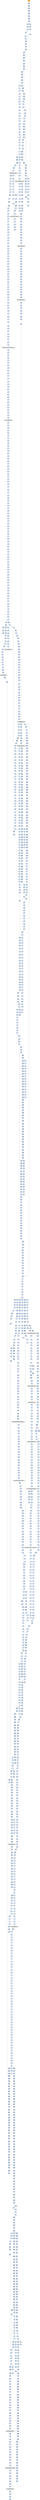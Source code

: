 strict digraph G {
	graph [bgcolor=transparent,
		name=G
	];
	node [color=lightsteelblue,
		fillcolor=lightsteelblue,
		shape=rectangle,
		style=filled
	];
	a0x00426080pusha_	[color=lightgrey,
		fillcolor=orange,
		label=pusha];
	a0x00426081movl_0x41e000UINT32_esi	[label=movl];
	a0x00426080pusha_ -> a0x00426081movl_0x41e000UINT32_esi	[color="#000000"];
	a0x00426086leal__118784esi__edi	[label=leal];
	a0x00426081movl_0x41e000UINT32_esi -> a0x00426086leal__118784esi__edi	[color="#000000"];
	a0x0042608cpushl_edi	[label=pushl];
	a0x00426086leal__118784esi__edi -> a0x0042608cpushl_edi	[color="#000000"];
	a0x0042608djmp_0x0042609a	[label=jmp];
	a0x0042608cpushl_edi -> a0x0042608djmp_0x0042609a	[color="#000000"];
	a0x0042609amovl_esi__ebx	[label=movl];
	a0x0042608djmp_0x0042609a -> a0x0042609amovl_esi__ebx	[color="#000000"];
	a0x0042609csubl_0xfffffffcUINT8_esi	[label=subl];
	a0x0042609amovl_esi__ebx -> a0x0042609csubl_0xfffffffcUINT8_esi	[color="#000000"];
	a0x0042609fadcl_ebx_ebx	[label=adcl];
	a0x0042609csubl_0xfffffffcUINT8_esi -> a0x0042609fadcl_ebx_ebx	[color="#000000"];
	a0x004260a1jb_0x00426090	[label=jb];
	a0x0042609fadcl_ebx_ebx -> a0x004260a1jb_0x00426090	[color="#000000"];
	a0x00426090movb_esi__al	[label=movb];
	a0x004260a1jb_0x00426090 -> a0x00426090movb_esi__al	[color="#000000",
		label=T];
	a0x004260a3movl_0x1UINT32_eax	[label=movl];
	a0x004260a1jb_0x00426090 -> a0x004260a3movl_0x1UINT32_eax	[color="#000000",
		label=F];
	a0x00426092incl_esi	[label=incl];
	a0x00426090movb_esi__al -> a0x00426092incl_esi	[color="#000000"];
	a0x00426093movb_al_edi_	[label=movb];
	a0x00426092incl_esi -> a0x00426093movb_al_edi_	[color="#000000"];
	a0x00426095incl_edi	[label=incl];
	a0x00426093movb_al_edi_ -> a0x00426095incl_edi	[color="#000000"];
	a0x00426096addl_ebx_ebx	[label=addl];
	a0x00426095incl_edi -> a0x00426096addl_ebx_ebx	[color="#000000"];
	a0x00426098jne_0x004260a1	[label=jne];
	a0x00426096addl_ebx_ebx -> a0x00426098jne_0x004260a1	[color="#000000"];
	a0x004260a8addl_ebx_ebx	[label=addl];
	a0x004260a3movl_0x1UINT32_eax -> a0x004260a8addl_ebx_ebx	[color="#000000"];
	a0x004260aajne_0x004260b3	[label=jne];
	a0x004260a8addl_ebx_ebx -> a0x004260aajne_0x004260b3	[color="#000000"];
	a0x004260b3adcl_eax_eax	[label=adcl];
	a0x004260aajne_0x004260b3 -> a0x004260b3adcl_eax_eax	[color="#000000",
		label=T];
	a0x004260acmovl_esi__ebx	[label=movl];
	a0x004260aajne_0x004260b3 -> a0x004260acmovl_esi__ebx	[color="#000000",
		label=F];
	a0x004260b5addl_ebx_ebx	[label=addl];
	a0x004260b3adcl_eax_eax -> a0x004260b5addl_ebx_ebx	[color="#000000"];
	a0x004260b7jae_0x004260a8	[label=jae];
	a0x004260b5addl_ebx_ebx -> a0x004260b7jae_0x004260a8	[color="#000000"];
	a0x004260b9jne_0x004260c4	[label=jne];
	a0x004260b7jae_0x004260a8 -> a0x004260b9jne_0x004260c4	[color="#000000",
		label=F];
	a0x004260c4xorl_ecx_ecx	[label=xorl];
	a0x004260b9jne_0x004260c4 -> a0x004260c4xorl_ecx_ecx	[color="#000000",
		label=T];
	a0x004260bbmovl_esi__ebx	[label=movl];
	a0x004260b9jne_0x004260c4 -> a0x004260bbmovl_esi__ebx	[color="#000000",
		label=F];
	a0x004260c6subl_0x3UINT8_eax	[label=subl];
	a0x004260c4xorl_ecx_ecx -> a0x004260c6subl_0x3UINT8_eax	[color="#000000"];
	a0x004260c9jb_0x004260d8	[label=jb];
	a0x004260c6subl_0x3UINT8_eax -> a0x004260c9jb_0x004260d8	[color="#000000"];
	a0x004260cbshll_0x8UINT8_eax	[label=shll];
	a0x004260c9jb_0x004260d8 -> a0x004260cbshll_0x8UINT8_eax	[color="#000000",
		label=F];
	a0x004260d8addl_ebx_ebx	[label=addl];
	a0x004260c9jb_0x004260d8 -> a0x004260d8addl_ebx_ebx	[color="#000000",
		label=T];
	a0x004260cemovb_esi__al	[label=movb];
	a0x004260cbshll_0x8UINT8_eax -> a0x004260cemovb_esi__al	[color="#000000"];
	a0x004260d0incl_esi	[label=incl];
	a0x004260cemovb_esi__al -> a0x004260d0incl_esi	[color="#000000"];
	a0x004260d1xorl_0xffffffffUINT8_eax	[label=xorl];
	a0x004260d0incl_esi -> a0x004260d1xorl_0xffffffffUINT8_eax	[color="#000000"];
	a0x004260d4je_0x0042614a	[label=je];
	a0x004260d1xorl_0xffffffffUINT8_eax -> a0x004260d4je_0x0042614a	[color="#000000"];
	a0x004260d6movl_eax_ebp	[label=movl];
	a0x004260d4je_0x0042614a -> a0x004260d6movl_eax_ebp	[color="#000000",
		label=F];
	a0x0042614apopl_esi	[label=popl];
	a0x004260d4je_0x0042614a -> a0x0042614apopl_esi	[color="#000000",
		label=T];
	a0x004260d6movl_eax_ebp -> a0x004260d8addl_ebx_ebx	[color="#000000"];
	a0x004260dajne_0x004260e3	[label=jne];
	a0x004260d8addl_ebx_ebx -> a0x004260dajne_0x004260e3	[color="#000000"];
	a0x004260e3adcl_ecx_ecx	[label=adcl];
	a0x004260dajne_0x004260e3 -> a0x004260e3adcl_ecx_ecx	[color="#000000",
		label=T];
	a0x004260dcmovl_esi__ebx	[label=movl];
	a0x004260dajne_0x004260e3 -> a0x004260dcmovl_esi__ebx	[color="#000000",
		label=F];
	a0x004260e5addl_ebx_ebx	[label=addl];
	a0x004260e3adcl_ecx_ecx -> a0x004260e5addl_ebx_ebx	[color="#000000"];
	a0x004260e7jne_0x004260f0	[label=jne];
	a0x004260e5addl_ebx_ebx -> a0x004260e7jne_0x004260f0	[color="#000000"];
	a0x004260f0adcl_ecx_ecx	[label=adcl];
	a0x004260e7jne_0x004260f0 -> a0x004260f0adcl_ecx_ecx	[color="#000000",
		label=T];
	a0x004260e9movl_esi__ebx	[label=movl];
	a0x004260e7jne_0x004260f0 -> a0x004260e9movl_esi__ebx	[color="#000000",
		label=F];
	a0x004260f2jne_0x00426114	[label=jne];
	a0x004260f0adcl_ecx_ecx -> a0x004260f2jne_0x00426114	[color="#000000"];
	a0x00426114cmpl_0xfffff300UINT32_ebp	[label=cmpl];
	a0x004260f2jne_0x00426114 -> a0x00426114cmpl_0xfffff300UINT32_ebp	[color="#000000",
		label=T];
	a0x004260f4incl_ecx	[label=incl];
	a0x004260f2jne_0x00426114 -> a0x004260f4incl_ecx	[color="#000000",
		label=F];
	a0x0042611aadcl_0x1UINT8_ecx	[label=adcl];
	a0x00426114cmpl_0xfffff300UINT32_ebp -> a0x0042611aadcl_0x1UINT8_ecx	[color="#000000"];
	a0x0042611dleal_ediebp__edx	[label=leal];
	a0x0042611aadcl_0x1UINT8_ecx -> a0x0042611dleal_ediebp__edx	[color="#000000"];
	a0x00426120cmpl_0xfffffffcUINT8_ebp	[label=cmpl];
	a0x0042611dleal_ediebp__edx -> a0x00426120cmpl_0xfffffffcUINT8_ebp	[color="#000000"];
	a0x00426123jbe_0x00426134	[label=jbe];
	a0x00426120cmpl_0xfffffffcUINT8_ebp -> a0x00426123jbe_0x00426134	[color="#000000"];
	a0x00426134movl_edx__eax	[label=movl];
	a0x00426123jbe_0x00426134 -> a0x00426134movl_edx__eax	[color="#000000",
		label=T];
	a0x00426125movb_edx__al	[label=movb];
	a0x00426123jbe_0x00426134 -> a0x00426125movb_edx__al	[color="#000000",
		label=F];
	a0x00426136addl_0x4UINT8_edx	[label=addl];
	a0x00426134movl_edx__eax -> a0x00426136addl_0x4UINT8_edx	[color="#000000"];
	a0x00426139movl_eax_edi_	[label=movl];
	a0x00426136addl_0x4UINT8_edx -> a0x00426139movl_eax_edi_	[color="#000000"];
	a0x0042613baddl_0x4UINT8_edi	[label=addl];
	a0x00426139movl_eax_edi_ -> a0x0042613baddl_0x4UINT8_edi	[color="#000000"];
	a0x0042613esubl_0x4UINT8_ecx	[label=subl];
	a0x0042613baddl_0x4UINT8_edi -> a0x0042613esubl_0x4UINT8_ecx	[color="#000000"];
	a0x00426141ja_0x00426134	[label=ja];
	a0x0042613esubl_0x4UINT8_ecx -> a0x00426141ja_0x00426134	[color="#000000"];
	a0x00426143addl_ecx_edi	[label=addl];
	a0x00426141ja_0x00426134 -> a0x00426143addl_ecx_edi	[color="#000000",
		label=F];
	a0x00426145jmp_0x00426096	[label=jmp];
	a0x00426143addl_ecx_edi -> a0x00426145jmp_0x00426096	[color="#000000"];
	a0x00426145jmp_0x00426096 -> a0x00426096addl_ebx_ebx	[color="#000000"];
	a0x004260desubl_0xfffffffcUINT8_esi	[label=subl];
	a0x004260dcmovl_esi__ebx -> a0x004260desubl_0xfffffffcUINT8_esi	[color="#000000"];
	a0x004260e1adcl_ebx_ebx	[label=adcl];
	a0x004260desubl_0xfffffffcUINT8_esi -> a0x004260e1adcl_ebx_ebx	[color="#000000"];
	a0x004260e1adcl_ebx_ebx -> a0x004260e3adcl_ecx_ecx	[color="#000000"];
	a0x004260f5addl_ebx_ebx	[label=addl];
	a0x004260f4incl_ecx -> a0x004260f5addl_ebx_ebx	[color="#000000"];
	a0x004260f7jne_0x00426100	[label=jne];
	a0x004260f5addl_ebx_ebx -> a0x004260f7jne_0x00426100	[color="#000000"];
	a0x00426100adcl_ecx_ecx	[label=adcl];
	a0x004260f7jne_0x00426100 -> a0x00426100adcl_ecx_ecx	[color="#000000",
		label=T];
	a0x004260f9movl_esi__ebx	[label=movl];
	a0x004260f7jne_0x00426100 -> a0x004260f9movl_esi__ebx	[color="#000000",
		label=F];
	a0x00426102addl_ebx_ebx	[label=addl];
	a0x00426100adcl_ecx_ecx -> a0x00426102addl_ebx_ebx	[color="#000000"];
	a0x00426104jae_0x004260f5	[label=jae];
	a0x00426102addl_ebx_ebx -> a0x00426104jae_0x004260f5	[color="#000000"];
	a0x00426106jne_0x00426111	[label=jne];
	a0x00426104jae_0x004260f5 -> a0x00426106jne_0x00426111	[color="#000000",
		label=F];
	a0x00426111addl_0x2UINT8_ecx	[label=addl];
	a0x00426106jne_0x00426111 -> a0x00426111addl_0x2UINT8_ecx	[color="#000000",
		label=T];
	a0x00426108movl_esi__ebx	[label=movl];
	a0x00426106jne_0x00426111 -> a0x00426108movl_esi__ebx	[color="#000000",
		label=F];
	a0x00426111addl_0x2UINT8_ecx -> a0x00426114cmpl_0xfffff300UINT32_ebp	[color="#000000"];
	a0x0042610asubl_0xfffffffcUINT8_esi	[label=subl];
	a0x00426108movl_esi__ebx -> a0x0042610asubl_0xfffffffcUINT8_esi	[color="#000000"];
	a0x0042610dadcl_ebx_ebx	[label=adcl];
	a0x0042610asubl_0xfffffffcUINT8_esi -> a0x0042610dadcl_ebx_ebx	[color="#000000"];
	a0x0042610fjae_0x004260f5	[label=jae];
	a0x0042610dadcl_ebx_ebx -> a0x0042610fjae_0x004260f5	[color="#000000"];
	a0x0042610fjae_0x004260f5 -> a0x00426111addl_0x2UINT8_ecx	[color="#000000",
		label=F];
	a0x004260ebsubl_0xfffffffcUINT8_esi	[label=subl];
	a0x004260e9movl_esi__ebx -> a0x004260ebsubl_0xfffffffcUINT8_esi	[color="#000000"];
	a0x004260eeadcl_ebx_ebx	[label=adcl];
	a0x004260ebsubl_0xfffffffcUINT8_esi -> a0x004260eeadcl_ebx_ebx	[color="#000000"];
	a0x004260eeadcl_ebx_ebx -> a0x004260f0adcl_ecx_ecx	[color="#000000"];
	a0x004260aesubl_0xfffffffcUINT8_esi	[label=subl];
	a0x004260acmovl_esi__ebx -> a0x004260aesubl_0xfffffffcUINT8_esi	[color="#000000"];
	a0x004260b1adcl_ebx_ebx	[label=adcl];
	a0x004260aesubl_0xfffffffcUINT8_esi -> a0x004260b1adcl_ebx_ebx	[color="#000000"];
	a0x004260b1adcl_ebx_ebx -> a0x004260b3adcl_eax_eax	[color="#000000"];
	a0x004260bdsubl_0xfffffffcUINT8_esi	[label=subl];
	a0x004260bbmovl_esi__ebx -> a0x004260bdsubl_0xfffffffcUINT8_esi	[color="#000000"];
	a0x004260c0adcl_ebx_ebx	[label=adcl];
	a0x004260bdsubl_0xfffffffcUINT8_esi -> a0x004260c0adcl_ebx_ebx	[color="#000000"];
	a0x004260c2jae_0x004260a8	[label=jae];
	a0x004260c0adcl_ebx_ebx -> a0x004260c2jae_0x004260a8	[color="#000000"];
	a0x004260c2jae_0x004260a8 -> a0x004260c4xorl_ecx_ecx	[color="#000000",
		label=F];
	a0x00426127incl_edx	[label=incl];
	a0x00426125movb_edx__al -> a0x00426127incl_edx	[color="#000000"];
	a0x00426128movb_al_edi_	[label=movb];
	a0x00426127incl_edx -> a0x00426128movb_al_edi_	[color="#000000"];
	a0x0042612aincl_edi	[label=incl];
	a0x00426128movb_al_edi_ -> a0x0042612aincl_edi	[color="#000000"];
	a0x0042612bdecl_ecx	[label=decl];
	a0x0042612aincl_edi -> a0x0042612bdecl_ecx	[color="#000000"];
	a0x0042612cjne_0x00426125	[label=jne];
	a0x0042612bdecl_ecx -> a0x0042612cjne_0x00426125	[color="#000000"];
	a0x0042612ejmp_0x00426096	[label=jmp];
	a0x0042612cjne_0x00426125 -> a0x0042612ejmp_0x00426096	[color="#000000",
		label=F];
	a0x0042612ejmp_0x00426096 -> a0x00426096addl_ebx_ebx	[color="#000000"];
	a0x004260fbsubl_0xfffffffcUINT8_esi	[label=subl];
	a0x004260f9movl_esi__ebx -> a0x004260fbsubl_0xfffffffcUINT8_esi	[color="#000000"];
	a0x004260feadcl_ebx_ebx	[label=adcl];
	a0x004260fbsubl_0xfffffffcUINT8_esi -> a0x004260feadcl_ebx_ebx	[color="#000000"];
	a0x004260feadcl_ebx_ebx -> a0x00426100adcl_ecx_ecx	[color="#000000"];
	a0x0042614bmovl_esi_edi	[label=movl];
	a0x0042614apopl_esi -> a0x0042614bmovl_esi_edi	[color="#000000"];
	a0x0042614dmovl_0x15cUINT32_ecx	[label=movl];
	a0x0042614bmovl_esi_edi -> a0x0042614dmovl_0x15cUINT32_ecx	[color="#000000"];
	a0x00426152movb_edi__al	[label=movb];
	a0x0042614dmovl_0x15cUINT32_ecx -> a0x00426152movb_edi__al	[color="#000000"];
	a0x00426154incl_edi	[label=incl];
	a0x00426152movb_edi__al -> a0x00426154incl_edi	[color="#000000"];
	a0x00426155subb_0xffffffe8UINT8_al	[label=subb];
	a0x00426154incl_edi -> a0x00426155subb_0xffffffe8UINT8_al	[color="#000000"];
	a0x00426157cmpb_0x1UINT8_al	[label=cmpb];
	a0x00426155subb_0xffffffe8UINT8_al -> a0x00426157cmpb_0x1UINT8_al	[color="#000000"];
	a0x00426159ja_0x00426152	[label=ja];
	a0x00426157cmpb_0x1UINT8_al -> a0x00426159ja_0x00426152	[color="#000000"];
	a0x0042615bcmpb_0x6UINT8_edi_	[label=cmpb];
	a0x00426159ja_0x00426152 -> a0x0042615bcmpb_0x6UINT8_edi_	[color="#000000",
		label=F];
	a0x0042615ejne_0x00426152	[label=jne];
	a0x0042615bcmpb_0x6UINT8_edi_ -> a0x0042615ejne_0x00426152	[color="#000000"];
	a0x00426160movl_edi__eax	[label=movl];
	a0x0042615ejne_0x00426152 -> a0x00426160movl_edi__eax	[color="#000000",
		label=F];
	a0x00426162movb_0x4edi__bl	[label=movb];
	a0x00426160movl_edi__eax -> a0x00426162movb_0x4edi__bl	[color="#000000"];
	a0x00426165shrw_0x8UINT8_ax	[label=shrw];
	a0x00426162movb_0x4edi__bl -> a0x00426165shrw_0x8UINT8_ax	[color="#000000"];
	a0x00426169roll_0x10UINT8_eax	[label=roll];
	a0x00426165shrw_0x8UINT8_ax -> a0x00426169roll_0x10UINT8_eax	[color="#000000"];
	a0x0042616cxchgb_al_ah	[label=xchgb];
	a0x00426169roll_0x10UINT8_eax -> a0x0042616cxchgb_al_ah	[color="#000000"];
	a0x0042616esubl_edi_eax	[label=subl];
	a0x0042616cxchgb_al_ah -> a0x0042616esubl_edi_eax	[color="#000000"];
	a0x00426170subb_0xffffffe8UINT8_bl	[label=subb];
	a0x0042616esubl_edi_eax -> a0x00426170subb_0xffffffe8UINT8_bl	[color="#000000"];
	a0x00426173addl_esi_eax	[label=addl];
	a0x00426170subb_0xffffffe8UINT8_bl -> a0x00426173addl_esi_eax	[color="#000000"];
	a0x00426175movl_eax_edi_	[label=movl];
	a0x00426173addl_esi_eax -> a0x00426175movl_eax_edi_	[color="#000000"];
	a0x00426177addl_0x5UINT8_edi	[label=addl];
	a0x00426175movl_eax_edi_ -> a0x00426177addl_0x5UINT8_edi	[color="#000000"];
	a0x0042617amovb_bl_al	[label=movb];
	a0x00426177addl_0x5UINT8_edi -> a0x0042617amovb_bl_al	[color="#000000"];
	a0x0042617cloop_0x00426157	[label=loop];
	a0x0042617amovb_bl_al -> a0x0042617cloop_0x00426157	[color="#000000"];
	a0x0042617eleal_0x24000esi__edi	[label=leal];
	a0x0042617cloop_0x00426157 -> a0x0042617eleal_0x24000esi__edi	[color="#000000",
		label=F];
	a0x00426184movl_edi__eax	[label=movl];
	a0x0042617eleal_0x24000esi__edi -> a0x00426184movl_edi__eax	[color="#000000"];
	a0x00426186orl_eax_eax	[label=orl];
	a0x00426184movl_edi__eax -> a0x00426186orl_eax_eax	[color="#000000"];
	a0x00426188je_0x004261cf	[label=je];
	a0x00426186orl_eax_eax -> a0x00426188je_0x004261cf	[color="#000000"];
	a0x0042618amovl_0x4edi__ebx	[label=movl];
	a0x00426188je_0x004261cf -> a0x0042618amovl_0x4edi__ebx	[color="#000000",
		label=F];
	a0x004261cfmovl_0x260f4esi__ebp	[label=movl];
	a0x00426188je_0x004261cf -> a0x004261cfmovl_0x260f4esi__ebp	[color="#000000",
		label=T];
	a0x0042618dleal_0x26000eaxesi__eax	[label=leal];
	a0x0042618amovl_0x4edi__ebx -> a0x0042618dleal_0x26000eaxesi__eax	[color="#000000"];
	a0x00426194addl_esi_ebx	[label=addl];
	a0x0042618dleal_0x26000eaxesi__eax -> a0x00426194addl_esi_ebx	[color="#000000"];
	a0x00426196pushl_eax	[label=pushl];
	a0x00426194addl_esi_ebx -> a0x00426196pushl_eax	[color="#000000"];
	a0x00426197addl_0x8UINT8_edi	[label=addl];
	a0x00426196pushl_eax -> a0x00426197addl_0x8UINT8_edi	[color="#000000"];
	a0x0042619acall_0x260e8esi_	[label=call];
	a0x00426197addl_0x8UINT8_edi -> a0x0042619acall_0x260e8esi_	[color="#000000"];
	LOADLIBRARYA_KERNEL32_DLL	[color=lightgrey,
		fillcolor=lightgrey,
		label="LOADLIBRARYA-KERNEL32-DLL"];
	a0x0042619acall_0x260e8esi_ -> LOADLIBRARYA_KERNEL32_DLL	[color="#000000"];
	a0x004261a0xchgl_eax_ebp	[label=xchgl];
	LOADLIBRARYA_KERNEL32_DLL -> a0x004261a0xchgl_eax_ebp	[color="#000000"];
	a0x004019f1movl_0x80c808d0UINT32_esi_	[label=movl];
	LOADLIBRARYA_KERNEL32_DLL -> a0x004019f1movl_0x80c808d0UINT32_esi_	[color="#000000"];
	a0x004261a1movb_edi__al	[label=movb];
	a0x004261a0xchgl_eax_ebp -> a0x004261a1movb_edi__al	[color="#000000"];
	a0x004261a3incl_edi	[label=incl];
	a0x004261a1movb_edi__al -> a0x004261a3incl_edi	[color="#000000"];
	a0x004261a4orb_al_al	[label=orb];
	a0x004261a3incl_edi -> a0x004261a4orb_al_al	[color="#000000"];
	a0x004261a6je_0x00426184	[label=je];
	a0x004261a4orb_al_al -> a0x004261a6je_0x00426184	[color="#000000"];
	a0x004261a8movl_edi_ecx	[label=movl];
	a0x004261a6je_0x00426184 -> a0x004261a8movl_edi_ecx	[color="#000000",
		label=F];
	a0x004261aajns_0x004261b3	[label=jns];
	a0x004261a8movl_edi_ecx -> a0x004261aajns_0x004261b3	[color="#000000"];
	a0x004261b3pushl_edi	[label=pushl];
	a0x004261aajns_0x004261b3 -> a0x004261b3pushl_edi	[color="#000000",
		label=T];
	a0x004261acmovzwl_edi__eax	[label=movzwl];
	a0x004261aajns_0x004261b3 -> a0x004261acmovzwl_edi__eax	[color="#000000",
		label=F];
	a0x004261b4decl_eax	[label=decl];
	a0x004261b3pushl_edi -> a0x004261b4decl_eax	[color="#000000"];
	a0x004261b5repnz_scasb_es_edi__al	[label=repnz];
	a0x004261b4decl_eax -> a0x004261b5repnz_scasb_es_edi__al	[color="#000000"];
	a0x004261b7pushl_ebp	[label=pushl];
	a0x004261b5repnz_scasb_es_edi__al -> a0x004261b7pushl_ebp	[color="#000000"];
	a0x004261b8call_0x260f0esi_	[label=call];
	a0x004261b7pushl_ebp -> a0x004261b8call_0x260f0esi_	[color="#000000"];
	GETPROCADDRESS_KERNEL32_DLL	[color=lightgrey,
		fillcolor=lightgrey,
		label="GETPROCADDRESS-KERNEL32-DLL"];
	a0x004261b8call_0x260f0esi_ -> GETPROCADDRESS_KERNEL32_DLL	[color="#000000"];
	a0x004261beorl_eax_eax	[label=orl];
	GETPROCADDRESS_KERNEL32_DLL -> a0x004261beorl_eax_eax	[color="#000000"];
	a0x004261c0je_0x004261c9	[label=je];
	a0x004261beorl_eax_eax -> a0x004261c0je_0x004261c9	[color="#000000"];
	a0x004261c2movl_eax_ebx_	[label=movl];
	a0x004261c0je_0x004261c9 -> a0x004261c2movl_eax_ebx_	[color="#000000",
		label=F];
	a0x004261c4addl_0x4UINT8_ebx	[label=addl];
	a0x004261c2movl_eax_ebx_ -> a0x004261c4addl_0x4UINT8_ebx	[color="#000000"];
	a0x004261c7jmp_0x004261a1	[label=jmp];
	a0x004261c4addl_0x4UINT8_ebx -> a0x004261c7jmp_0x004261a1	[color="#000000"];
	a0x004261afincl_edi	[label=incl];
	a0x004261acmovzwl_edi__eax -> a0x004261afincl_edi	[color="#000000"];
	a0x004261b0pushl_eax	[label=pushl];
	a0x004261afincl_edi -> a0x004261b0pushl_eax	[color="#000000"];
	a0x004261b1incl_edi	[label=incl];
	a0x004261b0pushl_eax -> a0x004261b1incl_edi	[color="#000000"];
	a0x004261b2movl_0xaef24857UINT32_ecx	[label=movl];
	a0x004261b1incl_edi -> a0x004261b2movl_0xaef24857UINT32_ecx	[color="#000000"];
	a0x004261b2movl_0xaef24857UINT32_ecx -> a0x004261b7pushl_ebp	[color="#000000"];
	a0x004261d5leal__4096esi__edi	[label=leal];
	a0x004261cfmovl_0x260f4esi__ebp -> a0x004261d5leal__4096esi__edi	[color="#000000"];
	a0x004261dbmovl_0x1000UINT32_ebx	[label=movl];
	a0x004261d5leal__4096esi__edi -> a0x004261dbmovl_0x1000UINT32_ebx	[color="#000000"];
	a0x004261e0pushl_eax	[label=pushl];
	a0x004261dbmovl_0x1000UINT32_ebx -> a0x004261e0pushl_eax	[color="#000000"];
	a0x004261e1pushl_esp	[label=pushl];
	a0x004261e0pushl_eax -> a0x004261e1pushl_esp	[color="#000000"];
	a0x004261e2pushl_0x4UINT8	[label=pushl];
	a0x004261e1pushl_esp -> a0x004261e2pushl_0x4UINT8	[color="#000000"];
	a0x004261e4pushl_ebx	[label=pushl];
	a0x004261e2pushl_0x4UINT8 -> a0x004261e4pushl_ebx	[color="#000000"];
	a0x004261e5pushl_edi	[label=pushl];
	a0x004261e4pushl_ebx -> a0x004261e5pushl_edi	[color="#000000"];
	a0x004261e6call_ebp	[label=call];
	a0x004261e5pushl_edi -> a0x004261e6call_ebp	[color="#000000"];
	VIRTUALPROTECT_KERNEL32_DLL	[color=lightgrey,
		fillcolor=lightgrey,
		label="VIRTUALPROTECT-KERNEL32-DLL"];
	a0x004261e6call_ebp -> VIRTUALPROTECT_KERNEL32_DLL	[color="#000000"];
	a0x004261e8leal_0x20fedi__eax	[label=leal];
	VIRTUALPROTECT_KERNEL32_DLL -> a0x004261e8leal_0x20fedi__eax	[color="#000000"];
	a0x004261fdpopl_eax	[label=popl];
	VIRTUALPROTECT_KERNEL32_DLL -> a0x004261fdpopl_eax	[color="#000000"];
	a0x004261eeandb_0x7fUINT8_eax_	[label=andb];
	a0x004261e8leal_0x20fedi__eax -> a0x004261eeandb_0x7fUINT8_eax_	[color="#000000"];
	a0x004261f1andb_0x7fUINT8_0x28eax_	[label=andb];
	a0x004261eeandb_0x7fUINT8_eax_ -> a0x004261f1andb_0x7fUINT8_0x28eax_	[color="#000000"];
	a0x004261f5popl_eax	[label=popl];
	a0x004261f1andb_0x7fUINT8_0x28eax_ -> a0x004261f5popl_eax	[color="#000000"];
	a0x004261f6pushl_eax	[label=pushl];
	a0x004261f5popl_eax -> a0x004261f6pushl_eax	[color="#000000"];
	a0x004261f7pushl_esp	[label=pushl];
	a0x004261f6pushl_eax -> a0x004261f7pushl_esp	[color="#000000"];
	a0x004261f8pushl_eax	[label=pushl];
	a0x004261f7pushl_esp -> a0x004261f8pushl_eax	[color="#000000"];
	a0x004261f9pushl_ebx	[label=pushl];
	a0x004261f8pushl_eax -> a0x004261f9pushl_ebx	[color="#000000"];
	a0x004261fapushl_edi	[label=pushl];
	a0x004261f9pushl_ebx -> a0x004261fapushl_edi	[color="#000000"];
	a0x004261fbcall_ebp	[label=call];
	a0x004261fapushl_edi -> a0x004261fbcall_ebp	[color="#000000"];
	a0x004261fepopa_	[label=popa];
	a0x004261fdpopl_eax -> a0x004261fepopa_	[color="#000000"];
	a0x004261ffleal__128esp__eax	[label=leal];
	a0x004261fepopa_ -> a0x004261ffleal__128esp__eax	[color="#000000"];
	a0x00426203pushl_0x0UINT8	[label=pushl];
	a0x004261ffleal__128esp__eax -> a0x00426203pushl_0x0UINT8	[color="#000000"];
	a0x00426205cmpl_eax_esp	[label=cmpl];
	a0x00426203pushl_0x0UINT8 -> a0x00426205cmpl_eax_esp	[color="#000000"];
	a0x00426207jne_0x00426203	[label=jne];
	a0x00426205cmpl_eax_esp -> a0x00426207jne_0x00426203	[color="#000000"];
	a0x00426209subl_0xffffff80UINT8_esp	[label=subl];
	a0x00426207jne_0x00426203 -> a0x00426209subl_0xffffff80UINT8_esp	[color="#000000",
		label=F];
	a0x0042620cjmp_0x00402471	[label=jmp];
	a0x00426209subl_0xffffff80UINT8_esp -> a0x0042620cjmp_0x00402471	[color="#000000"];
	a0x00402471pushl_ebp	[label=pushl];
	a0x0042620cjmp_0x00402471 -> a0x00402471pushl_ebp	[color="#000000"];
	a0x00402472movl_esp_ebp	[label=movl];
	a0x00402471pushl_ebp -> a0x00402472movl_esp_ebp	[color="#000000"];
	a0x00402474pushl_0xffffffffUINT8	[label=pushl];
	a0x00402472movl_esp_ebp -> a0x00402474pushl_0xffffffffUINT8	[color="#000000"];
	a0x00402476pushl_0x407450UINT32	[label=pushl];
	a0x00402474pushl_0xffffffffUINT8 -> a0x00402476pushl_0x407450UINT32	[color="#000000"];
	a0x0040247bpushl_0x405064UINT32	[label=pushl];
	a0x00402476pushl_0x407450UINT32 -> a0x0040247bpushl_0x405064UINT32	[color="#000000"];
	a0x00402480movl_fs_0_eax	[label=movl];
	a0x0040247bpushl_0x405064UINT32 -> a0x00402480movl_fs_0_eax	[color="#000000"];
	a0x00402486pushl_eax	[label=pushl];
	a0x00402480movl_fs_0_eax -> a0x00402486pushl_eax	[color="#000000"];
	a0x00402487movl_esp_fs_0	[label=movl];
	a0x00402486pushl_eax -> a0x00402487movl_esp_fs_0	[color="#000000"];
	a0x0040248esubl_0x10UINT8_esp	[label=subl];
	a0x00402487movl_esp_fs_0 -> a0x0040248esubl_0x10UINT8_esp	[color="#000000"];
	a0x00402491pushl_ebx	[label=pushl];
	a0x0040248esubl_0x10UINT8_esp -> a0x00402491pushl_ebx	[color="#000000"];
	a0x00402492pushl_esi	[label=pushl];
	a0x00402491pushl_ebx -> a0x00402492pushl_esi	[color="#000000"];
	a0x00402493pushl_edi	[label=pushl];
	a0x00402492pushl_esi -> a0x00402493pushl_edi	[color="#000000"];
	a0x00402494movl_esp__24ebp_	[label=movl];
	a0x00402493pushl_edi -> a0x00402494movl_esp__24ebp_	[color="#000000"];
	a0x00402497call_0x4070c4	[label=call];
	a0x00402494movl_esp__24ebp_ -> a0x00402497call_0x4070c4	[color="#000000"];
	GETVERSION_KERNEL32_DLL	[color=lightgrey,
		fillcolor=lightgrey,
		label="GETVERSION-KERNEL32-DLL"];
	a0x00402497call_0x4070c4 -> GETVERSION_KERNEL32_DLL	[color="#000000"];
	a0x0040249dxorl_edx_edx	[label=xorl];
	GETVERSION_KERNEL32_DLL -> a0x0040249dxorl_edx_edx	[color="#000000"];
	a0x0040249fmovb_ah_dl	[label=movb];
	a0x0040249dxorl_edx_edx -> a0x0040249fmovb_ah_dl	[color="#000000"];
	a0x004024a1movl_edx_0x422f40	[label=movl];
	a0x0040249fmovb_ah_dl -> a0x004024a1movl_edx_0x422f40	[color="#000000"];
	a0x004024a7movl_eax_ecx	[label=movl];
	a0x004024a1movl_edx_0x422f40 -> a0x004024a7movl_eax_ecx	[color="#000000"];
	a0x004024a9andl_0xffUINT32_ecx	[label=andl];
	a0x004024a7movl_eax_ecx -> a0x004024a9andl_0xffUINT32_ecx	[color="#000000"];
	a0x004024afmovl_ecx_0x422f3c	[label=movl];
	a0x004024a9andl_0xffUINT32_ecx -> a0x004024afmovl_ecx_0x422f3c	[color="#000000"];
	a0x004024b5shll_0x8UINT8_ecx	[label=shll];
	a0x004024afmovl_ecx_0x422f3c -> a0x004024b5shll_0x8UINT8_ecx	[color="#000000"];
	a0x004024b8addl_edx_ecx	[label=addl];
	a0x004024b5shll_0x8UINT8_ecx -> a0x004024b8addl_edx_ecx	[color="#000000"];
	a0x004024bamovl_ecx_0x422f38	[label=movl];
	a0x004024b8addl_edx_ecx -> a0x004024bamovl_ecx_0x422f38	[color="#000000"];
	a0x004024c0shrl_0x10UINT8_eax	[label=shrl];
	a0x004024bamovl_ecx_0x422f38 -> a0x004024c0shrl_0x10UINT8_eax	[color="#000000"];
	a0x004024c3movl_eax_0x422f34	[label=movl];
	a0x004024c0shrl_0x10UINT8_eax -> a0x004024c3movl_eax_0x422f34	[color="#000000"];
	a0x004024c8pushl_0x0UINT8	[label=pushl];
	a0x004024c3movl_eax_0x422f34 -> a0x004024c8pushl_0x0UINT8	[color="#000000"];
	a0x004024cacall_0x404071	[label=call];
	a0x004024c8pushl_0x0UINT8 -> a0x004024cacall_0x404071	[color="#000000"];
	a0x00404071xorl_eax_eax	[label=xorl];
	a0x004024cacall_0x404071 -> a0x00404071xorl_eax_eax	[color="#000000"];
	a0x00404073pushl_0x0UINT8	[label=pushl];
	a0x00404071xorl_eax_eax -> a0x00404073pushl_0x0UINT8	[color="#000000"];
	a0x00404075cmpl_eax_0x8esp_	[label=cmpl];
	a0x00404073pushl_0x0UINT8 -> a0x00404075cmpl_eax_0x8esp_	[color="#000000"];
	a0x00404079pushl_0x1000UINT32	[label=pushl];
	a0x00404075cmpl_eax_0x8esp_ -> a0x00404079pushl_0x1000UINT32	[color="#000000"];
	a0x0040407esete_al	[label=sete];
	a0x00404079pushl_0x1000UINT32 -> a0x0040407esete_al	[color="#000000"];
	a0x00404081pushl_eax	[label=pushl];
	a0x0040407esete_al -> a0x00404081pushl_eax	[color="#000000"];
	a0x00404082call_0x407068	[label=call];
	a0x00404081pushl_eax -> a0x00404082call_0x407068	[color="#000000"];
	HEAPCREATE_KERNEL32_DLL	[color=lightgrey,
		fillcolor=lightgrey,
		label="HEAPCREATE-KERNEL32-DLL"];
	a0x00404082call_0x407068 -> HEAPCREATE_KERNEL32_DLL	[color="#000000"];
	a0x00404088testl_eax_eax	[label=testl];
	HEAPCREATE_KERNEL32_DLL -> a0x00404088testl_eax_eax	[color="#000000"];
	a0x0040408amovl_eax_0x4231c4	[label=movl];
	a0x00404088testl_eax_eax -> a0x0040408amovl_eax_0x4231c4	[color="#000000"];
	a0x0040408fje_0x4040a6	[label=je];
	a0x0040408amovl_eax_0x4231c4 -> a0x0040408fje_0x4040a6	[color="#000000"];
	a0x00404091call_0x4040ad	[label=call];
	a0x0040408fje_0x4040a6 -> a0x00404091call_0x4040ad	[color="#000000",
		label=F];
	a0x004040adpushl_0x140UINT32	[label=pushl];
	a0x00404091call_0x4040ad -> a0x004040adpushl_0x140UINT32	[color="#000000"];
	a0x004040b2pushl_0x0UINT8	[label=pushl];
	a0x004040adpushl_0x140UINT32 -> a0x004040b2pushl_0x0UINT8	[color="#000000"];
	a0x004040b4pushl_0x4231c4	[label=pushl];
	a0x004040b2pushl_0x0UINT8 -> a0x004040b4pushl_0x4231c4	[color="#000000"];
	a0x004040bacall_0x4070bc	[label=call];
	a0x004040b4pushl_0x4231c4 -> a0x004040bacall_0x4070bc	[color="#000000"];
	HEAPALLOC_KERNEL32_DLL	[color=lightgrey,
		fillcolor=lightgrey,
		label="HEAPALLOC-KERNEL32-DLL"];
	a0x004040bacall_0x4070bc -> HEAPALLOC_KERNEL32_DLL	[color="#000000"];
	a0x004040c0testl_eax_eax	[label=testl];
	HEAPALLOC_KERNEL32_DLL -> a0x004040c0testl_eax_eax	[color="#000000"];
	a0x004047accmpl_edi_eax	[label=cmpl];
	HEAPALLOC_KERNEL32_DLL -> a0x004047accmpl_edi_eax	[color="#000000"];
	a0x004023c9popl_esi	[label=popl];
	HEAPALLOC_KERNEL32_DLL -> a0x004023c9popl_esi	[color="#000000"];
	a0x00403613movl_eax_edi	[label=movl];
	HEAPALLOC_KERNEL32_DLL -> a0x00403613movl_eax_edi	[color="#000000"];
	a0x004040c2movl_eax_0x4231c0	[label=movl];
	a0x004040c0testl_eax_eax -> a0x004040c2movl_eax_0x4231c0	[color="#000000"];
	a0x004040c7jne_0x4040ca	[label=jne];
	a0x004040c2movl_eax_0x4231c0 -> a0x004040c7jne_0x4040ca	[color="#000000"];
	a0x004040caandl_0x0UINT8_0x4231b8	[label=andl];
	a0x004040c7jne_0x4040ca -> a0x004040caandl_0x0UINT8_0x4231b8	[color="#000000",
		label=T];
	a0x004040d1andl_0x0UINT8_0x4231bc	[label=andl];
	a0x004040caandl_0x0UINT8_0x4231b8 -> a0x004040d1andl_0x0UINT8_0x4231bc	[color="#000000"];
	a0x004040d8pushl_0x1UINT8	[label=pushl];
	a0x004040d1andl_0x0UINT8_0x4231bc -> a0x004040d8pushl_0x1UINT8	[color="#000000"];
	a0x004040damovl_eax_0x4231b4	[label=movl];
	a0x004040d8pushl_0x1UINT8 -> a0x004040damovl_eax_0x4231b4	[color="#000000"];
	a0x004040dfmovl_0x10UINT32_0x4231ac	[label=movl];
	a0x004040damovl_eax_0x4231b4 -> a0x004040dfmovl_0x10UINT32_0x4231ac	[color="#000000"];
	a0x004040e9popl_eax	[label=popl];
	a0x004040dfmovl_0x10UINT32_0x4231ac -> a0x004040e9popl_eax	[color="#000000"];
	a0x004040earet	[label=ret];
	a0x004040e9popl_eax -> a0x004040earet	[color="#000000"];
	a0x00404096testl_eax_eax	[label=testl];
	a0x004040earet -> a0x00404096testl_eax_eax	[color="#000000"];
	a0x00404098jne_0x4040a9	[label=jne];
	a0x00404096testl_eax_eax -> a0x00404098jne_0x4040a9	[color="#000000"];
	a0x004040a9pushl_0x1UINT8	[label=pushl];
	a0x00404098jne_0x4040a9 -> a0x004040a9pushl_0x1UINT8	[color="#000000",
		label=T];
	a0x004040abpopl_eax	[label=popl];
	a0x004040a9pushl_0x1UINT8 -> a0x004040abpopl_eax	[color="#000000"];
	a0x004040acret	[label=ret];
	a0x004040abpopl_eax -> a0x004040acret	[color="#000000"];
	a0x004024cfpopl_ecx	[label=popl];
	a0x004040acret -> a0x004024cfpopl_ecx	[color="#000000"];
	a0x004024d0testl_eax_eax	[label=testl];
	a0x004024cfpopl_ecx -> a0x004024d0testl_eax_eax	[color="#000000"];
	a0x004024d2jne_0x4024dc	[label=jne];
	a0x004024d0testl_eax_eax -> a0x004024d2jne_0x4024dc	[color="#000000"];
	a0x004024dcandl_0x0UINT8__4ebp_	[label=andl];
	a0x004024d2jne_0x4024dc -> a0x004024dcandl_0x0UINT8__4ebp_	[color="#000000",
		label=T];
	a0x004024e0call_0x40341d	[label=call];
	a0x004024dcandl_0x0UINT8__4ebp_ -> a0x004024e0call_0x40341d	[color="#000000"];
	a0x0040341dsubl_0x44UINT8_esp	[label=subl];
	a0x004024e0call_0x40341d -> a0x0040341dsubl_0x44UINT8_esp	[color="#000000"];
	a0x00403420pushl_ebx	[label=pushl];
	a0x0040341dsubl_0x44UINT8_esp -> a0x00403420pushl_ebx	[color="#000000"];
	a0x00403421pushl_ebp	[label=pushl];
	a0x00403420pushl_ebx -> a0x00403421pushl_ebp	[color="#000000"];
	a0x00403422pushl_esi	[label=pushl];
	a0x00403421pushl_ebp -> a0x00403422pushl_esi	[color="#000000"];
	a0x00403423pushl_edi	[label=pushl];
	a0x00403422pushl_esi -> a0x00403423pushl_edi	[color="#000000"];
	a0x00403424pushl_0x100UINT32	[label=pushl];
	a0x00403423pushl_edi -> a0x00403424pushl_0x100UINT32	[color="#000000"];
	a0x00403429call_0x402357	[label=call];
	a0x00403424pushl_0x100UINT32 -> a0x00403429call_0x402357	[color="#000000"];
	a0x00402357pushl_0x422f7c	[label=pushl];
	a0x00403429call_0x402357 -> a0x00402357pushl_0x422f7c	[color="#000000"];
	a0x0040235dpushl_0x8esp_	[label=pushl];
	a0x00402357pushl_0x422f7c -> a0x0040235dpushl_0x8esp_	[color="#000000"];
	a0x00402361call_0x402369	[label=call];
	a0x0040235dpushl_0x8esp_ -> a0x00402361call_0x402369	[color="#000000"];
	a0x00402369cmpl_0xffffffe0UINT8_0x4esp_	[label=cmpl];
	a0x00402361call_0x402369 -> a0x00402369cmpl_0xffffffe0UINT8_0x4esp_	[color="#000000"];
	a0x0040236eja_0x402392	[label=ja];
	a0x00402369cmpl_0xffffffe0UINT8_0x4esp_ -> a0x0040236eja_0x402392	[color="#000000"];
	a0x00402370pushl_0x4esp_	[label=pushl];
	a0x0040236eja_0x402392 -> a0x00402370pushl_0x4esp_	[color="#000000",
		label=F];
	a0x00402374call_0x402395	[label=call];
	a0x00402370pushl_0x4esp_ -> a0x00402374call_0x402395	[color="#000000"];
	a0x00402395pushl_esi	[label=pushl];
	a0x00402374call_0x402395 -> a0x00402395pushl_esi	[color="#000000"];
	a0x00402396movl_0x8esp__esi	[label=movl];
	a0x00402395pushl_esi -> a0x00402396movl_0x8esp__esi	[color="#000000"];
	a0x0040239acmpl_0x422a14_esi	[label=cmpl];
	a0x00402396movl_0x8esp__esi -> a0x0040239acmpl_0x422a14_esi	[color="#000000"];
	a0x004023a0ja_0x4023ad	[label=ja];
	a0x0040239acmpl_0x422a14_esi -> a0x004023a0ja_0x4023ad	[color="#000000"];
	a0x004023a2pushl_esi	[label=pushl];
	a0x004023a0ja_0x4023ad -> a0x004023a2pushl_esi	[color="#000000",
		label=F];
	a0x004023adtestl_esi_esi	[label=testl];
	a0x004023a0ja_0x4023ad -> a0x004023adtestl_esi_esi	[color="#000000",
		label=T];
	a0x004023a3call_0x404441	[label=call];
	a0x004023a2pushl_esi -> a0x004023a3call_0x404441	[color="#000000"];
	a0x00404441pushl_ebp	[label=pushl];
	a0x004023a3call_0x404441 -> a0x00404441pushl_ebp	[color="#000000"];
	a0x00404442movl_esp_ebp	[label=movl];
	a0x00404441pushl_ebp -> a0x00404442movl_esp_ebp	[color="#000000"];
	a0x00404444subl_0x14UINT8_esp	[label=subl];
	a0x00404442movl_esp_ebp -> a0x00404444subl_0x14UINT8_esp	[color="#000000"];
	a0x00404447movl_0x4231bc_eax	[label=movl];
	a0x00404444subl_0x14UINT8_esp -> a0x00404447movl_0x4231bc_eax	[color="#000000"];
	a0x0040444cmovl_0x4231c0_edx	[label=movl];
	a0x00404447movl_0x4231bc_eax -> a0x0040444cmovl_0x4231c0_edx	[color="#000000"];
	a0x00404452pushl_ebx	[label=pushl];
	a0x0040444cmovl_0x4231c0_edx -> a0x00404452pushl_ebx	[color="#000000"];
	a0x00404453pushl_esi	[label=pushl];
	a0x00404452pushl_ebx -> a0x00404453pushl_esi	[color="#000000"];
	a0x00404454leal_eaxeax4__eax	[label=leal];
	a0x00404453pushl_esi -> a0x00404454leal_eaxeax4__eax	[color="#000000"];
	a0x00404457pushl_edi	[label=pushl];
	a0x00404454leal_eaxeax4__eax -> a0x00404457pushl_edi	[color="#000000"];
	a0x00404458leal_edxeax4__edi	[label=leal];
	a0x00404457pushl_edi -> a0x00404458leal_edxeax4__edi	[color="#000000"];
	a0x0040445bmovl_0x8ebp__eax	[label=movl];
	a0x00404458leal_edxeax4__edi -> a0x0040445bmovl_0x8ebp__eax	[color="#000000"];
	a0x0040445emovl_edi__4ebp_	[label=movl];
	a0x0040445bmovl_0x8ebp__eax -> a0x0040445emovl_edi__4ebp_	[color="#000000"];
	a0x00404461leal_0x17eax__ecx	[label=leal];
	a0x0040445emovl_edi__4ebp_ -> a0x00404461leal_0x17eax__ecx	[color="#000000"];
	a0x00404464andl_0xfffffff0UINT8_ecx	[label=andl];
	a0x00404461leal_0x17eax__ecx -> a0x00404464andl_0xfffffff0UINT8_ecx	[color="#000000"];
	a0x00404467movl_ecx__16ebp_	[label=movl];
	a0x00404464andl_0xfffffff0UINT8_ecx -> a0x00404467movl_ecx__16ebp_	[color="#000000"];
	a0x0040446asarl_0x4UINT8_ecx	[label=sarl];
	a0x00404467movl_ecx__16ebp_ -> a0x0040446asarl_0x4UINT8_ecx	[color="#000000"];
	a0x0040446ddecl_ecx	[label=decl];
	a0x0040446asarl_0x4UINT8_ecx -> a0x0040446ddecl_ecx	[color="#000000"];
	a0x0040446ecmpl_0x20UINT8_ecx	[label=cmpl];
	a0x0040446ddecl_ecx -> a0x0040446ecmpl_0x20UINT8_ecx	[color="#000000"];
	a0x00404471jnl_0x404481	[label=jnl];
	a0x0040446ecmpl_0x20UINT8_ecx -> a0x00404471jnl_0x404481	[color="#000000"];
	a0x00404473orl_0xffffffffUINT8_esi	[label=orl];
	a0x00404471jnl_0x404481 -> a0x00404473orl_0xffffffffUINT8_esi	[color="#000000",
		label=F];
	a0x00404481addl_0xffffffe0UINT8_ecx	[label=addl];
	a0x00404471jnl_0x404481 -> a0x00404481addl_0xffffffe0UINT8_ecx	[color="#000000",
		label=T];
	a0x00404476shrl_cl_esi	[label=shrl];
	a0x00404473orl_0xffffffffUINT8_esi -> a0x00404476shrl_cl_esi	[color="#000000"];
	a0x00404478orl_0xffffffffUINT8__8ebp_	[label=orl];
	a0x00404476shrl_cl_esi -> a0x00404478orl_0xffffffffUINT8__8ebp_	[color="#000000"];
	a0x0040447cmovl_esi__12ebp_	[label=movl];
	a0x00404478orl_0xffffffffUINT8__8ebp_ -> a0x0040447cmovl_esi__12ebp_	[color="#000000"];
	a0x0040447fjmp_0x404491	[label=jmp];
	a0x0040447cmovl_esi__12ebp_ -> a0x0040447fjmp_0x404491	[color="#000000"];
	a0x00404491movl_0x4231b4_eax	[label=movl];
	a0x0040447fjmp_0x404491 -> a0x00404491movl_0x4231b4_eax	[color="#000000"];
	a0x00404496movl_eax_ebx	[label=movl];
	a0x00404491movl_0x4231b4_eax -> a0x00404496movl_eax_ebx	[color="#000000"];
	a0x00404498cmpl_edi_ebx	[label=cmpl];
	a0x00404496movl_eax_ebx -> a0x00404498cmpl_edi_ebx	[color="#000000"];
	a0x0040449amovl_ebx_0x8ebp_	[label=movl];
	a0x00404498cmpl_edi_ebx -> a0x0040449amovl_ebx_0x8ebp_	[color="#000000"];
	a0x0040449djae_0x4044b8	[label=jae];
	a0x0040449amovl_ebx_0x8ebp_ -> a0x0040449djae_0x4044b8	[color="#000000"];
	a0x004044b8cmpl__4ebp__ebx	[label=cmpl];
	a0x0040449djae_0x4044b8 -> a0x004044b8cmpl__4ebp__ebx	[color="#000000",
		label=T];
	a0x0040449fmovl_0x4ebx__ecx	[label=movl];
	a0x0040449djae_0x4044b8 -> a0x0040449fmovl_0x4ebx__ecx	[color="#000000",
		label=F];
	a0x004044bbjne_0x404536	[label=jne];
	a0x004044b8cmpl__4ebp__ebx -> a0x004044bbjne_0x404536	[color="#000000"];
	a0x004044bdmovl_edx_ebx	[label=movl];
	a0x004044bbjne_0x404536 -> a0x004044bdmovl_edx_ebx	[color="#000000",
		label=F];
	a0x00404536movl_ebx_0x4231b4	[label=movl];
	a0x004044bbjne_0x404536 -> a0x00404536movl_ebx_0x4231b4	[color="#000000",
		label=T];
	a0x004044bfcmpl_eax_ebx	[label=cmpl];
	a0x004044bdmovl_edx_ebx -> a0x004044bfcmpl_eax_ebx	[color="#000000"];
	a0x004044c1movl_ebx_0x8ebp_	[label=movl];
	a0x004044bfcmpl_eax_ebx -> a0x004044c1movl_ebx_0x8ebp_	[color="#000000"];
	a0x004044c4jae_0x4044db	[label=jae];
	a0x004044c1movl_ebx_0x8ebp_ -> a0x004044c4jae_0x4044db	[color="#000000"];
	a0x004044dbjne_0x404536	[label=jne];
	a0x004044c4jae_0x4044db -> a0x004044dbjne_0x404536	[color="#000000",
		label=T];
	a0x004044ddcmpl__4ebp__ebx	[label=cmpl];
	a0x004044dbjne_0x404536 -> a0x004044ddcmpl__4ebp__ebx	[color="#000000",
		label=F];
	a0x004044e0jae_0x4044f3	[label=jae];
	a0x004044ddcmpl__4ebp__ebx -> a0x004044e0jae_0x4044f3	[color="#000000"];
	a0x004044f3jne_0x40451b	[label=jne];
	a0x004044e0jae_0x4044f3 -> a0x004044f3jne_0x40451b	[color="#000000",
		label=T];
	a0x004044f5movl_edx_ebx	[label=movl];
	a0x004044f3jne_0x40451b -> a0x004044f5movl_edx_ebx	[color="#000000",
		label=F];
	a0x004044f7cmpl_eax_ebx	[label=cmpl];
	a0x004044f5movl_edx_ebx -> a0x004044f7cmpl_eax_ebx	[color="#000000"];
	a0x004044f9movl_ebx_0x8ebp_	[label=movl];
	a0x004044f7cmpl_eax_ebx -> a0x004044f9movl_ebx_0x8ebp_	[color="#000000"];
	a0x004044fcjae_0x40450b	[label=jae];
	a0x004044f9movl_ebx_0x8ebp_ -> a0x004044fcjae_0x40450b	[color="#000000"];
	a0x0040450bjne_0x40451b	[label=jne];
	a0x004044fcjae_0x40450b -> a0x0040450bjne_0x40451b	[color="#000000",
		label=T];
	a0x0040450dcall_0x40474a	[label=call];
	a0x0040450bjne_0x40451b -> a0x0040450dcall_0x40474a	[color="#000000",
		label=F];
	a0x0040474amovl_0x4231bc_eax	[label=movl];
	a0x0040450dcall_0x40474a -> a0x0040474amovl_0x4231bc_eax	[color="#000000"];
	a0x0040474fmovl_0x4231ac_ecx	[label=movl];
	a0x0040474amovl_0x4231bc_eax -> a0x0040474fmovl_0x4231ac_ecx	[color="#000000"];
	a0x00404755pushl_esi	[label=pushl];
	a0x0040474fmovl_0x4231ac_ecx -> a0x00404755pushl_esi	[color="#000000"];
	a0x00404756pushl_edi	[label=pushl];
	a0x00404755pushl_esi -> a0x00404756pushl_edi	[color="#000000"];
	a0x00404757xorl_edi_edi	[label=xorl];
	a0x00404756pushl_edi -> a0x00404757xorl_edi_edi	[color="#000000"];
	a0x00404759cmpl_ecx_eax	[label=cmpl];
	a0x00404757xorl_edi_edi -> a0x00404759cmpl_ecx_eax	[color="#000000"];
	a0x0040475bjne_0x40478d	[label=jne];
	a0x00404759cmpl_ecx_eax -> a0x0040475bjne_0x40478d	[color="#000000"];
	a0x0040478dmovl_0x4231c0_ecx	[label=movl];
	a0x0040475bjne_0x40478d -> a0x0040478dmovl_0x4231c0_ecx	[color="#000000",
		label=T];
	a0x00404793pushl_0x41c4UINT32	[label=pushl];
	a0x0040478dmovl_0x4231c0_ecx -> a0x00404793pushl_0x41c4UINT32	[color="#000000"];
	a0x00404798pushl_0x8UINT8	[label=pushl];
	a0x00404793pushl_0x41c4UINT32 -> a0x00404798pushl_0x8UINT8	[color="#000000"];
	a0x0040479aleal_eaxeax4__eax	[label=leal];
	a0x00404798pushl_0x8UINT8 -> a0x0040479aleal_eaxeax4__eax	[color="#000000"];
	a0x0040479dpushl_0x4231c4	[label=pushl];
	a0x0040479aleal_eaxeax4__eax -> a0x0040479dpushl_0x4231c4	[color="#000000"];
	a0x004047a3leal_ecxeax4__esi	[label=leal];
	a0x0040479dpushl_0x4231c4 -> a0x004047a3leal_ecxeax4__esi	[color="#000000"];
	a0x004047a6call_0x4070bc	[label=call];
	a0x004047a3leal_ecxeax4__esi -> a0x004047a6call_0x4070bc	[color="#000000"];
	a0x004047aemovl_eax_0x10esi_	[label=movl];
	a0x004047accmpl_edi_eax -> a0x004047aemovl_eax_0x10esi_	[color="#000000"];
	a0x004047b1je_0x4047dd	[label=je];
	a0x004047aemovl_eax_0x10esi_ -> a0x004047b1je_0x4047dd	[color="#000000"];
	a0x004047b3pushl_0x4UINT8	[label=pushl];
	a0x004047b1je_0x4047dd -> a0x004047b3pushl_0x4UINT8	[color="#000000",
		label=F];
	a0x004047b5pushl_0x2000UINT32	[label=pushl];
	a0x004047b3pushl_0x4UINT8 -> a0x004047b5pushl_0x2000UINT32	[color="#000000"];
	a0x004047bapushl_0x100000UINT32	[label=pushl];
	a0x004047b5pushl_0x2000UINT32 -> a0x004047bapushl_0x100000UINT32	[color="#000000"];
	a0x004047bfpushl_edi	[label=pushl];
	a0x004047bapushl_0x100000UINT32 -> a0x004047bfpushl_edi	[color="#000000"];
	a0x004047c0call_0x407060	[label=call];
	a0x004047bfpushl_edi -> a0x004047c0call_0x407060	[color="#000000"];
	VIRTUALALLOC_KERNEL32_DLL	[color=lightgrey,
		fillcolor=lightgrey,
		label="VIRTUALALLOC-KERNEL32-DLL"];
	a0x004047c0call_0x407060 -> VIRTUALALLOC_KERNEL32_DLL	[color="#000000"];
	a0x004047c6cmpl_edi_eax	[label=cmpl];
	VIRTUALALLOC_KERNEL32_DLL -> a0x004047c6cmpl_edi_eax	[color="#000000"];
	a0x00404852testl_eax_eax	[label=testl];
	VIRTUALALLOC_KERNEL32_DLL -> a0x00404852testl_eax_eax	[color="#000000"];
	a0x004047c8movl_eax_0xcesi_	[label=movl];
	a0x004047c6cmpl_edi_eax -> a0x004047c8movl_eax_0xcesi_	[color="#000000"];
	a0x004047cbjne_0x4047e1	[label=jne];
	a0x004047c8movl_eax_0xcesi_ -> a0x004047cbjne_0x4047e1	[color="#000000"];
	a0x004047e1orl_0xffffffffUINT8_0x8esi_	[label=orl];
	a0x004047cbjne_0x4047e1 -> a0x004047e1orl_0xffffffffUINT8_0x8esi_	[color="#000000",
		label=T];
	a0x004047e5movl_edi_esi_	[label=movl];
	a0x004047e1orl_0xffffffffUINT8_0x8esi_ -> a0x004047e5movl_edi_esi_	[color="#000000"];
	a0x004047e7movl_edi_0x4esi_	[label=movl];
	a0x004047e5movl_edi_esi_ -> a0x004047e7movl_edi_0x4esi_	[color="#000000"];
	a0x004047eaincl_0x4231bc	[label=incl];
	a0x004047e7movl_edi_0x4esi_ -> a0x004047eaincl_0x4231bc	[color="#000000"];
	a0x004047f0movl_0x10esi__eax	[label=movl];
	a0x004047eaincl_0x4231bc -> a0x004047f0movl_0x10esi__eax	[color="#000000"];
	a0x004047f3orl_0xffffffffUINT8_eax_	[label=orl];
	a0x004047f0movl_0x10esi__eax -> a0x004047f3orl_0xffffffffUINT8_eax_	[color="#000000"];
	a0x004047f6movl_esi_eax	[label=movl];
	a0x004047f3orl_0xffffffffUINT8_eax_ -> a0x004047f6movl_esi_eax	[color="#000000"];
	a0x004047f8popl_edi	[label=popl];
	a0x004047f6movl_esi_eax -> a0x004047f8popl_edi	[color="#000000"];
	a0x004047f9popl_esi	[label=popl];
	a0x004047f8popl_edi -> a0x004047f9popl_esi	[color="#000000"];
	a0x004047faret	[label=ret];
	a0x004047f9popl_esi -> a0x004047faret	[color="#000000"];
	a0x00404512movl_eax_ebx	[label=movl];
	a0x004047faret -> a0x00404512movl_eax_ebx	[color="#000000"];
	a0x00404514testl_ebx_ebx	[label=testl];
	a0x00404512movl_eax_ebx -> a0x00404514testl_ebx_ebx	[color="#000000"];
	a0x00404516movl_ebx_0x8ebp_	[label=movl];
	a0x00404514testl_ebx_ebx -> a0x00404516movl_ebx_0x8ebp_	[color="#000000"];
	a0x00404519je_0x40452f	[label=je];
	a0x00404516movl_ebx_0x8ebp_ -> a0x00404519je_0x40452f	[color="#000000"];
	a0x0040451bpushl_ebx	[label=pushl];
	a0x00404519je_0x40452f -> a0x0040451bpushl_ebx	[color="#000000",
		label=F];
	a0x0040451ccall_0x4047fb	[label=call];
	a0x0040451bpushl_ebx -> a0x0040451ccall_0x4047fb	[color="#000000"];
	a0x004047fbpushl_ebp	[label=pushl];
	a0x0040451ccall_0x4047fb -> a0x004047fbpushl_ebp	[color="#000000"];
	a0x004047fcmovl_esp_ebp	[label=movl];
	a0x004047fbpushl_ebp -> a0x004047fcmovl_esp_ebp	[color="#000000"];
	a0x004047fepushl_ecx	[label=pushl];
	a0x004047fcmovl_esp_ebp -> a0x004047fepushl_ecx	[color="#000000"];
	a0x004047ffmovl_0x8ebp__ecx	[label=movl];
	a0x004047fepushl_ecx -> a0x004047ffmovl_0x8ebp__ecx	[color="#000000"];
	a0x00404802pushl_ebx	[label=pushl];
	a0x004047ffmovl_0x8ebp__ecx -> a0x00404802pushl_ebx	[color="#000000"];
	a0x00404803pushl_esi	[label=pushl];
	a0x00404802pushl_ebx -> a0x00404803pushl_esi	[color="#000000"];
	a0x00404804pushl_edi	[label=pushl];
	a0x00404803pushl_esi -> a0x00404804pushl_edi	[color="#000000"];
	a0x00404805movl_0x10ecx__esi	[label=movl];
	a0x00404804pushl_edi -> a0x00404805movl_0x10ecx__esi	[color="#000000"];
	a0x00404808movl_0x8ecx__eax	[label=movl];
	a0x00404805movl_0x10ecx__esi -> a0x00404808movl_0x8ecx__eax	[color="#000000"];
	a0x0040480bxorl_ebx_ebx	[label=xorl];
	a0x00404808movl_0x8ecx__eax -> a0x0040480bxorl_ebx_ebx	[color="#000000"];
	a0x0040480dtestl_eax_eax	[label=testl];
	a0x0040480bxorl_ebx_ebx -> a0x0040480dtestl_eax_eax	[color="#000000"];
	a0x0040480fjl_0x404816	[label=jl];
	a0x0040480dtestl_eax_eax -> a0x0040480fjl_0x404816	[color="#000000"];
	a0x00404816movl_ebx_eax	[label=movl];
	a0x0040480fjl_0x404816 -> a0x00404816movl_ebx_eax	[color="#000000",
		label=T];
	a0x00404818pushl_0x3fUINT8	[label=pushl];
	a0x00404816movl_ebx_eax -> a0x00404818pushl_0x3fUINT8	[color="#000000"];
	a0x0040481aimull_0x204UINT32_eax_eax	[label=imull];
	a0x00404818pushl_0x3fUINT8 -> a0x0040481aimull_0x204UINT32_eax_eax	[color="#000000"];
	a0x00404820popl_edx	[label=popl];
	a0x0040481aimull_0x204UINT32_eax_eax -> a0x00404820popl_edx	[color="#000000"];
	a0x00404821leal_0x144eaxesi__eax	[label=leal];
	a0x00404820popl_edx -> a0x00404821leal_0x144eaxesi__eax	[color="#000000"];
	a0x00404828movl_eax__4ebp_	[label=movl];
	a0x00404821leal_0x144eaxesi__eax -> a0x00404828movl_eax__4ebp_	[color="#000000"];
	a0x0040482bmovl_eax_0x8eax_	[label=movl];
	a0x00404828movl_eax__4ebp_ -> a0x0040482bmovl_eax_0x8eax_	[color="#000000"];
	a0x0040482emovl_eax_0x4eax_	[label=movl];
	a0x0040482bmovl_eax_0x8eax_ -> a0x0040482emovl_eax_0x4eax_	[color="#000000"];
	a0x00404831addl_0x8UINT8_eax	[label=addl];
	a0x0040482emovl_eax_0x4eax_ -> a0x00404831addl_0x8UINT8_eax	[color="#000000"];
	a0x00404834decl_edx	[label=decl];
	a0x00404831addl_0x8UINT8_eax -> a0x00404834decl_edx	[color="#000000"];
	a0x00404835jne_0x40482b	[label=jne];
	a0x00404834decl_edx -> a0x00404835jne_0x40482b	[color="#000000"];
	a0x00404837movl_ebx_edi	[label=movl];
	a0x00404835jne_0x40482b -> a0x00404837movl_ebx_edi	[color="#000000",
		label=F];
	a0x00404839pushl_0x4UINT8	[label=pushl];
	a0x00404837movl_ebx_edi -> a0x00404839pushl_0x4UINT8	[color="#000000"];
	a0x0040483bshll_0xfUINT8_edi	[label=shll];
	a0x00404839pushl_0x4UINT8 -> a0x0040483bshll_0xfUINT8_edi	[color="#000000"];
	a0x0040483eaddl_0xcecx__edi	[label=addl];
	a0x0040483bshll_0xfUINT8_edi -> a0x0040483eaddl_0xcecx__edi	[color="#000000"];
	a0x00404841pushl_0x1000UINT32	[label=pushl];
	a0x0040483eaddl_0xcecx__edi -> a0x00404841pushl_0x1000UINT32	[color="#000000"];
	a0x00404846pushl_0x8000UINT32	[label=pushl];
	a0x00404841pushl_0x1000UINT32 -> a0x00404846pushl_0x8000UINT32	[color="#000000"];
	a0x0040484bpushl_edi	[label=pushl];
	a0x00404846pushl_0x8000UINT32 -> a0x0040484bpushl_edi	[color="#000000"];
	a0x0040484ccall_0x407060	[label=call];
	a0x0040484bpushl_edi -> a0x0040484ccall_0x407060	[color="#000000"];
	a0x00404854jne_0x40485e	[label=jne];
	a0x00404852testl_eax_eax -> a0x00404854jne_0x40485e	[color="#000000"];
	a0x0040485eleal_0x7000edi__edx	[label=leal];
	a0x00404854jne_0x40485e -> a0x0040485eleal_0x7000edi__edx	[color="#000000",
		label=T];
	a0x00404864cmpl_edx_edi	[label=cmpl];
	a0x0040485eleal_0x7000edi__edx -> a0x00404864cmpl_edx_edi	[color="#000000"];
	a0x00404866ja_0x4048a4	[label=ja];
	a0x00404864cmpl_edx_edi -> a0x00404866ja_0x4048a4	[color="#000000"];
	a0x00404868leal_0x10edi__eax	[label=leal];
	a0x00404866ja_0x4048a4 -> a0x00404868leal_0x10edi__eax	[color="#000000",
		label=F];
	a0x0040486borl_0xffffffffUINT8__8eax_	[label=orl];
	a0x00404868leal_0x10edi__eax -> a0x0040486borl_0xffffffffUINT8__8eax_	[color="#000000"];
	a0x0040486forl_0xffffffffUINT8_0xfeceax_	[label=orl];
	a0x0040486borl_0xffffffffUINT8__8eax_ -> a0x0040486forl_0xffffffffUINT8_0xfeceax_	[color="#000000"];
	a0x00404876leal_0xffceax__ecx	[label=leal];
	a0x0040486forl_0xffffffffUINT8_0xfeceax_ -> a0x00404876leal_0xffceax__ecx	[color="#000000"];
	a0x0040487cmovl_0xff0UINT32__4eax_	[label=movl];
	a0x00404876leal_0xffceax__ecx -> a0x0040487cmovl_0xff0UINT32__4eax_	[color="#000000"];
	a0x00404883movl_ecx_eax_	[label=movl];
	a0x0040487cmovl_0xff0UINT32__4eax_ -> a0x00404883movl_ecx_eax_	[color="#000000"];
	a0x00404885leal__4100eax__ecx	[label=leal];
	a0x00404883movl_ecx_eax_ -> a0x00404885leal__4100eax__ecx	[color="#000000"];
	a0x0040488bmovl_ecx_0x4eax_	[label=movl];
	a0x00404885leal__4100eax__ecx -> a0x0040488bmovl_ecx_0x4eax_	[color="#000000"];
	a0x0040488emovl_0xff0UINT32_0xfe8eax_	[label=movl];
	a0x0040488bmovl_ecx_0x4eax_ -> a0x0040488emovl_0xff0UINT32_0xfe8eax_	[color="#000000"];
	a0x00404898addl_0x1000UINT32_eax	[label=addl];
	a0x0040488emovl_0xff0UINT32_0xfe8eax_ -> a0x00404898addl_0x1000UINT32_eax	[color="#000000"];
	a0x0040489dleal__16eax__ecx	[label=leal];
	a0x00404898addl_0x1000UINT32_eax -> a0x0040489dleal__16eax__ecx	[color="#000000"];
	a0x004048a0cmpl_edx_ecx	[label=cmpl];
	a0x0040489dleal__16eax__ecx -> a0x004048a0cmpl_edx_ecx	[color="#000000"];
	a0x004048a2jbe_0x40486b	[label=jbe];
	a0x004048a0cmpl_edx_ecx -> a0x004048a2jbe_0x40486b	[color="#000000"];
	a0x004048a4movl__4ebp__eax	[label=movl];
	a0x004048a2jbe_0x40486b -> a0x004048a4movl__4ebp__eax	[color="#000000",
		label=F];
	a0x004048a7leal_0xcedi__ecx	[label=leal];
	a0x004048a4movl__4ebp__eax -> a0x004048a7leal_0xcedi__ecx	[color="#000000"];
	a0x004048aaaddl_0x1f8UINT32_eax	[label=addl];
	a0x004048a7leal_0xcedi__ecx -> a0x004048aaaddl_0x1f8UINT32_eax	[color="#000000"];
	a0x004048afpushl_0x1UINT8	[label=pushl];
	a0x004048aaaddl_0x1f8UINT32_eax -> a0x004048afpushl_0x1UINT8	[color="#000000"];
	a0x004048b1popl_edi	[label=popl];
	a0x004048afpushl_0x1UINT8 -> a0x004048b1popl_edi	[color="#000000"];
	a0x004048b2movl_ecx_0x4eax_	[label=movl];
	a0x004048b1popl_edi -> a0x004048b2movl_ecx_0x4eax_	[color="#000000"];
	a0x004048b5movl_eax_0x8ecx_	[label=movl];
	a0x004048b2movl_ecx_0x4eax_ -> a0x004048b5movl_eax_0x8ecx_	[color="#000000"];
	a0x004048b8leal_0xcedx__ecx	[label=leal];
	a0x004048b5movl_eax_0x8ecx_ -> a0x004048b8leal_0xcedx__ecx	[color="#000000"];
	a0x004048bbmovl_ecx_0x8eax_	[label=movl];
	a0x004048b8leal_0xcedx__ecx -> a0x004048bbmovl_ecx_0x8eax_	[color="#000000"];
	a0x004048bemovl_eax_0x4ecx_	[label=movl];
	a0x004048bbmovl_ecx_0x8eax_ -> a0x004048bemovl_eax_0x4ecx_	[color="#000000"];
	a0x004048c1andl_0x0UINT8_0x44esiebx4_	[label=andl];
	a0x004048bemovl_eax_0x4ecx_ -> a0x004048c1andl_0x0UINT8_0x44esiebx4_	[color="#000000"];
	a0x004048c6movl_edi_0xc4esiebx4_	[label=movl];
	a0x004048c1andl_0x0UINT8_0x44esiebx4_ -> a0x004048c6movl_edi_0xc4esiebx4_	[color="#000000"];
	a0x004048cdmovb_0x43esi__al	[label=movb];
	a0x004048c6movl_edi_0xc4esiebx4_ -> a0x004048cdmovb_0x43esi__al	[color="#000000"];
	a0x004048d0movb_al_cl	[label=movb];
	a0x004048cdmovb_0x43esi__al -> a0x004048d0movb_al_cl	[color="#000000"];
	a0x004048d2incb_cl	[label=incb];
	a0x004048d0movb_al_cl -> a0x004048d2incb_cl	[color="#000000"];
	a0x004048d4testb_al_al	[label=testb];
	a0x004048d2incb_cl -> a0x004048d4testb_al_al	[color="#000000"];
	a0x004048d6movl_0x8ebp__eax	[label=movl];
	a0x004048d4testb_al_al -> a0x004048d6movl_0x8ebp__eax	[color="#000000"];
	a0x004048d9movb_cl_0x43esi_	[label=movb];
	a0x004048d6movl_0x8ebp__eax -> a0x004048d9movb_cl_0x43esi_	[color="#000000"];
	a0x004048dcjne_0x4048e1	[label=jne];
	a0x004048d9movb_cl_0x43esi_ -> a0x004048dcjne_0x4048e1	[color="#000000"];
	a0x004048deorl_edi_0x4eax_	[label=orl];
	a0x004048dcjne_0x4048e1 -> a0x004048deorl_edi_0x4eax_	[color="#000000",
		label=F];
	a0x004048e1movl_0x80000000UINT32_edx	[label=movl];
	a0x004048deorl_edi_0x4eax_ -> a0x004048e1movl_0x80000000UINT32_edx	[color="#000000"];
	a0x004048e6movl_ebx_ecx	[label=movl];
	a0x004048e1movl_0x80000000UINT32_edx -> a0x004048e6movl_ebx_ecx	[color="#000000"];
	a0x004048e8shrl_cl_edx	[label=shrl];
	a0x004048e6movl_ebx_ecx -> a0x004048e8shrl_cl_edx	[color="#000000"];
	a0x004048eanotl_edx	[label=notl];
	a0x004048e8shrl_cl_edx -> a0x004048eanotl_edx	[color="#000000"];
	a0x004048ecandl_edx_0x8eax_	[label=andl];
	a0x004048eanotl_edx -> a0x004048ecandl_edx_0x8eax_	[color="#000000"];
	a0x004048efmovl_ebx_eax	[label=movl];
	a0x004048ecandl_edx_0x8eax_ -> a0x004048efmovl_ebx_eax	[color="#000000"];
	a0x004048f1popl_edi	[label=popl];
	a0x004048efmovl_ebx_eax -> a0x004048f1popl_edi	[color="#000000"];
	a0x004048f2popl_esi	[label=popl];
	a0x004048f1popl_edi -> a0x004048f2popl_esi	[color="#000000"];
	a0x004048f3popl_ebx	[label=popl];
	a0x004048f2popl_esi -> a0x004048f3popl_ebx	[color="#000000"];
	a0x004048f4leave_	[label=leave];
	a0x004048f3popl_ebx -> a0x004048f4leave_	[color="#000000"];
	a0x004048f5ret	[label=ret];
	a0x004048f4leave_ -> a0x004048f5ret	[color="#000000"];
	a0x00404521popl_ecx	[label=popl];
	a0x004048f5ret -> a0x00404521popl_ecx	[color="#000000"];
	a0x00404522movl_0x10ebx__ecx	[label=movl];
	a0x00404521popl_ecx -> a0x00404522movl_0x10ebx__ecx	[color="#000000"];
	a0x00404525movl_eax_ecx_	[label=movl];
	a0x00404522movl_0x10ebx__ecx -> a0x00404525movl_eax_ecx_	[color="#000000"];
	a0x00404527movl_0x10ebx__eax	[label=movl];
	a0x00404525movl_eax_ecx_ -> a0x00404527movl_0x10ebx__eax	[color="#000000"];
	a0x0040452acmpl_0xffffffffUINT8_eax_	[label=cmpl];
	a0x00404527movl_0x10ebx__eax -> a0x0040452acmpl_0xffffffffUINT8_eax_	[color="#000000"];
	a0x0040452djne_0x404536	[label=jne];
	a0x0040452acmpl_0xffffffffUINT8_eax_ -> a0x0040452djne_0x404536	[color="#000000"];
	a0x0040452djne_0x404536 -> a0x00404536movl_ebx_0x4231b4	[color="#000000",
		label=T];
	a0x0040453cmovl_0x10ebx__eax	[label=movl];
	a0x00404536movl_ebx_0x4231b4 -> a0x0040453cmovl_0x10ebx__eax	[color="#000000"];
	a0x0040453fmovl_eax__edx	[label=movl];
	a0x0040453cmovl_0x10ebx__eax -> a0x0040453fmovl_eax__edx	[color="#000000"];
	a0x00404541cmpl_0xffffffffUINT8_edx	[label=cmpl];
	a0x0040453fmovl_eax__edx -> a0x00404541cmpl_0xffffffffUINT8_edx	[color="#000000"];
	a0x00404544movl_edx__4ebp_	[label=movl];
	a0x00404541cmpl_0xffffffffUINT8_edx -> a0x00404544movl_edx__4ebp_	[color="#000000"];
	a0x00404547je_0x40455d	[label=je];
	a0x00404544movl_edx__4ebp_ -> a0x00404547je_0x40455d	[color="#000000"];
	a0x00404549movl_0xc4eaxedx4__ecx	[label=movl];
	a0x00404547je_0x40455d -> a0x00404549movl_0xc4eaxedx4__ecx	[color="#000000",
		label=F];
	a0x00404550movl_0x44eaxedx4__edi	[label=movl];
	a0x00404549movl_0xc4eaxedx4__ecx -> a0x00404550movl_0x44eaxedx4__edi	[color="#000000"];
	a0x00404554andl__8ebp__ecx	[label=andl];
	a0x00404550movl_0x44eaxedx4__edi -> a0x00404554andl__8ebp__ecx	[color="#000000"];
	a0x00404557andl_esi_edi	[label=andl];
	a0x00404554andl__8ebp__ecx -> a0x00404557andl_esi_edi	[color="#000000"];
	a0x00404559orl_edi_ecx	[label=orl];
	a0x00404557andl_esi_edi -> a0x00404559orl_edi_ecx	[color="#000000"];
	a0x0040455bjne_0x404594	[label=jne];
	a0x00404559orl_edi_ecx -> a0x0040455bjne_0x404594	[color="#000000"];
	a0x00404594movl_edx_ecx	[label=movl];
	a0x0040455bjne_0x404594 -> a0x00404594movl_edx_ecx	[color="#000000",
		label=T];
	a0x00404596xorl_edi_edi	[label=xorl];
	a0x00404594movl_edx_ecx -> a0x00404596xorl_edi_edi	[color="#000000"];
	a0x00404598imull_0x204UINT32_ecx_ecx	[label=imull];
	a0x00404596xorl_edi_edi -> a0x00404598imull_0x204UINT32_ecx_ecx	[color="#000000"];
	a0x0040459eleal_0x144ecxeax__ecx	[label=leal];
	a0x00404598imull_0x204UINT32_ecx_ecx -> a0x0040459eleal_0x144ecxeax__ecx	[color="#000000"];
	a0x004045a5movl_ecx__12ebp_	[label=movl];
	a0x0040459eleal_0x144ecxeax__ecx -> a0x004045a5movl_ecx__12ebp_	[color="#000000"];
	a0x004045a8movl_0x44eaxedx4__ecx	[label=movl];
	a0x004045a5movl_ecx__12ebp_ -> a0x004045a8movl_0x44eaxedx4__ecx	[color="#000000"];
	a0x004045acandl_esi_ecx	[label=andl];
	a0x004045a8movl_0x44eaxedx4__ecx -> a0x004045acandl_esi_ecx	[color="#000000"];
	a0x004045aejne_0x4045bd	[label=jne];
	a0x004045acandl_esi_ecx -> a0x004045aejne_0x4045bd	[color="#000000"];
	a0x004045b0movl_0xc4eaxedx4__ecx	[label=movl];
	a0x004045aejne_0x4045bd -> a0x004045b0movl_0xc4eaxedx4__ecx	[color="#000000",
		label=F];
	a0x004045bdtestl_ecx_ecx	[label=testl];
	a0x004045aejne_0x4045bd -> a0x004045bdtestl_ecx_ecx	[color="#000000",
		label=T];
	a0x004045b7pushl_0x20UINT8	[label=pushl];
	a0x004045b0movl_0xc4eaxedx4__ecx -> a0x004045b7pushl_0x20UINT8	[color="#000000"];
	a0x004045b9andl__8ebp__ecx	[label=andl];
	a0x004045b7pushl_0x20UINT8 -> a0x004045b9andl__8ebp__ecx	[color="#000000"];
	a0x004045bcpopl_edi	[label=popl];
	a0x004045b9andl__8ebp__ecx -> a0x004045bcpopl_edi	[color="#000000"];
	a0x004045bcpopl_edi -> a0x004045bdtestl_ecx_ecx	[color="#000000"];
	a0x004045bfjl_0x4045c6	[label=jl];
	a0x004045bdtestl_ecx_ecx -> a0x004045bfjl_0x4045c6	[color="#000000"];
	a0x004045c1shll_ecx	[label=shll];
	a0x004045bfjl_0x4045c6 -> a0x004045c1shll_ecx	[color="#000000",
		label=F];
	a0x004045c6movl__12ebp__ecx	[label=movl];
	a0x004045bfjl_0x4045c6 -> a0x004045c6movl__12ebp__ecx	[color="#000000",
		label=T];
	a0x004045c3incl_edi	[label=incl];
	a0x004045c1shll_ecx -> a0x004045c3incl_edi	[color="#000000"];
	a0x004045c4jmp_0x4045bd	[label=jmp];
	a0x004045c3incl_edi -> a0x004045c4jmp_0x4045bd	[color="#000000"];
	a0x004045c9movl_0x4ecxedi8__edx	[label=movl];
	a0x004045c6movl__12ebp__ecx -> a0x004045c9movl_0x4ecxedi8__edx	[color="#000000"];
	a0x004045cdmovl_edx__ecx	[label=movl];
	a0x004045c9movl_0x4ecxedi8__edx -> a0x004045cdmovl_edx__ecx	[color="#000000"];
	a0x004045cfsubl__16ebp__ecx	[label=subl];
	a0x004045cdmovl_edx__ecx -> a0x004045cfsubl__16ebp__ecx	[color="#000000"];
	a0x004045d2movl_ecx_esi	[label=movl];
	a0x004045cfsubl__16ebp__ecx -> a0x004045d2movl_ecx_esi	[color="#000000"];
	a0x004045d4movl_ecx__8ebp_	[label=movl];
	a0x004045d2movl_ecx_esi -> a0x004045d4movl_ecx__8ebp_	[color="#000000"];
	a0x004045d7sarl_0x4UINT8_esi	[label=sarl];
	a0x004045d4movl_ecx__8ebp_ -> a0x004045d7sarl_0x4UINT8_esi	[color="#000000"];
	a0x004045dadecl_esi	[label=decl];
	a0x004045d7sarl_0x4UINT8_esi -> a0x004045dadecl_esi	[color="#000000"];
	a0x004045dbcmpl_0x3fUINT8_esi	[label=cmpl];
	a0x004045dadecl_esi -> a0x004045dbcmpl_0x3fUINT8_esi	[color="#000000"];
	a0x004045dejle_0x4045e3	[label=jle];
	a0x004045dbcmpl_0x3fUINT8_esi -> a0x004045dejle_0x4045e3	[color="#000000"];
	a0x004045e0pushl_0x3fUINT8	[label=pushl];
	a0x004045dejle_0x4045e3 -> a0x004045e0pushl_0x3fUINT8	[color="#000000",
		label=F];
	a0x004045e3cmpl_edi_esi	[label=cmpl];
	a0x004045dejle_0x4045e3 -> a0x004045e3cmpl_edi_esi	[color="#000000",
		label=T];
	a0x004045e2popl_esi	[label=popl];
	a0x004045e0pushl_0x3fUINT8 -> a0x004045e2popl_esi	[color="#000000"];
	a0x004045e2popl_esi -> a0x004045e3cmpl_edi_esi	[color="#000000"];
	a0x004045e5je_0x4046f8	[label=je];
	a0x004045e3cmpl_edi_esi -> a0x004045e5je_0x4046f8	[color="#000000"];
	a0x004046f8testl_ecx_ecx	[label=testl];
	a0x004045e5je_0x4046f8 -> a0x004046f8testl_ecx_ecx	[color="#000000",
		label=T];
	a0x004045ebmovl_0x4edx__ecx	[label=movl];
	a0x004045e5je_0x4046f8 -> a0x004045ebmovl_0x4edx__ecx	[color="#000000",
		label=F];
	a0x004046faje_0x404707	[label=je];
	a0x004046f8testl_ecx_ecx -> a0x004046faje_0x404707	[color="#000000"];
	a0x004046fcmovl_ecx_edx_	[label=movl];
	a0x004046faje_0x404707 -> a0x004046fcmovl_ecx_edx_	[color="#000000",
		label=F];
	a0x004046femovl_ecx__4ecxedx_	[label=movl];
	a0x004046fcmovl_ecx_edx_ -> a0x004046femovl_ecx__4ecxedx_	[color="#000000"];
	a0x00404702jmp_0x404707	[label=jmp];
	a0x004046femovl_ecx__4ecxedx_ -> a0x00404702jmp_0x404707	[color="#000000"];
	a0x00404707movl__16ebp__esi	[label=movl];
	a0x00404702jmp_0x404707 -> a0x00404707movl__16ebp__esi	[color="#000000"];
	a0x0040470aaddl_ecx_edx	[label=addl];
	a0x00404707movl__16ebp__esi -> a0x0040470aaddl_ecx_edx	[color="#000000"];
	a0x0040470cleal_0x1esi__ecx	[label=leal];
	a0x0040470aaddl_ecx_edx -> a0x0040470cleal_0x1esi__ecx	[color="#000000"];
	a0x0040470fmovl_ecx_edx_	[label=movl];
	a0x0040470cleal_0x1esi__ecx -> a0x0040470fmovl_ecx_edx_	[color="#000000"];
	a0x00404711movl_ecx__4edxesi_	[label=movl];
	a0x0040470fmovl_ecx_edx_ -> a0x00404711movl_ecx__4edxesi_	[color="#000000"];
	a0x00404715movl__12ebp__esi	[label=movl];
	a0x00404711movl_ecx__4edxesi_ -> a0x00404715movl__12ebp__esi	[color="#000000"];
	a0x00404718movl_esi__ecx	[label=movl];
	a0x00404715movl__12ebp__esi -> a0x00404718movl_esi__ecx	[color="#000000"];
	a0x0040471atestl_ecx_ecx	[label=testl];
	a0x00404718movl_esi__ecx -> a0x0040471atestl_ecx_ecx	[color="#000000"];
	a0x0040471cleal_0x1ecx__edi	[label=leal];
	a0x0040471atestl_ecx_ecx -> a0x0040471cleal_0x1ecx__edi	[color="#000000"];
	a0x0040471fmovl_edi_esi_	[label=movl];
	a0x0040471cleal_0x1ecx__edi -> a0x0040471fmovl_edi_esi_	[color="#000000"];
	a0x00404721jne_0x40473d	[label=jne];
	a0x0040471fmovl_edi_esi_ -> a0x00404721jne_0x40473d	[color="#000000"];
	a0x00404723cmpl_0x4231b8_ebx	[label=cmpl];
	a0x00404721jne_0x40473d -> a0x00404723cmpl_0x4231b8_ebx	[color="#000000",
		label=F];
	a0x0040473dmovl__4ebp__ecx	[label=movl];
	a0x00404721jne_0x40473d -> a0x0040473dmovl__4ebp__ecx	[color="#000000",
		label=T];
	a0x00404729jne_0x40473d	[label=jne];
	a0x00404723cmpl_0x4231b8_ebx -> a0x00404729jne_0x40473d	[color="#000000"];
	a0x00404729jne_0x40473d -> a0x0040473dmovl__4ebp__ecx	[color="#000000",
		label=T];
	a0x00404740movl_ecx_eax_	[label=movl];
	a0x0040473dmovl__4ebp__ecx -> a0x00404740movl_ecx_eax_	[color="#000000"];
	a0x00404742leal_0x4edx__eax	[label=leal];
	a0x00404740movl_ecx_eax_ -> a0x00404742leal_0x4edx__eax	[color="#000000"];
	a0x00404745popl_edi	[label=popl];
	a0x00404742leal_0x4edx__eax -> a0x00404745popl_edi	[color="#000000"];
	a0x00404746popl_esi	[label=popl];
	a0x00404745popl_edi -> a0x00404746popl_esi	[color="#000000"];
	a0x00404747popl_ebx	[label=popl];
	a0x00404746popl_esi -> a0x00404747popl_ebx	[color="#000000"];
	a0x00404748leave_	[label=leave];
	a0x00404747popl_ebx -> a0x00404748leave_	[color="#000000"];
	a0x00404749ret	[label=ret];
	a0x00404748leave_ -> a0x00404749ret	[color="#000000"];
	a0x004023a8testl_eax_eax	[label=testl];
	a0x00404749ret -> a0x004023a8testl_eax_eax	[color="#000000"];
	a0x004023aapopl_ecx	[label=popl];
	a0x004023a8testl_eax_eax -> a0x004023aapopl_ecx	[color="#000000"];
	a0x004023abjne_0x4023c9	[label=jne];
	a0x004023aapopl_ecx -> a0x004023abjne_0x4023c9	[color="#000000"];
	a0x004023abjne_0x4023c9 -> a0x004023c9popl_esi	[color="#000000",
		label=T];
	a0x004023caret	[label=ret];
	a0x004023c9popl_esi -> a0x004023caret	[color="#000000"];
	a0x00402379testl_eax_eax	[label=testl];
	a0x004023caret -> a0x00402379testl_eax_eax	[color="#000000"];
	a0x0040237bpopl_ecx	[label=popl];
	a0x00402379testl_eax_eax -> a0x0040237bpopl_ecx	[color="#000000"];
	a0x0040237cjne_0x402394	[label=jne];
	a0x0040237bpopl_ecx -> a0x0040237cjne_0x402394	[color="#000000"];
	a0x00402394ret	[label=ret];
	a0x0040237cjne_0x402394 -> a0x00402394ret	[color="#000000",
		label=T];
	a0x00402366popl_ecx	[label=popl];
	a0x00402394ret -> a0x00402366popl_ecx	[color="#000000"];
	a0x00402367popl_ecx	[label=popl];
	a0x00402366popl_ecx -> a0x00402367popl_ecx	[color="#000000"];
	a0x00402368ret	[label=ret];
	a0x00402367popl_ecx -> a0x00402368ret	[color="#000000"];
	a0x0040342emovl_eax_esi	[label=movl];
	a0x00402368ret -> a0x0040342emovl_eax_esi	[color="#000000"];
	a0x00404dddmovl_eax_edi	[label=movl];
	a0x00402368ret -> a0x00404dddmovl_eax_edi	[color="#000000"];
	a0x00404b84movl_eax_esi	[label=movl];
	a0x00402368ret -> a0x00404b84movl_eax_esi	[color="#000000"];
	a0x00404aadmovl_eax_edi	[label=movl];
	a0x00402368ret -> a0x00404aadmovl_eax_edi	[color="#000000"];
	a0x00404ae8testl_eax_eax	[label=testl];
	a0x00402368ret -> a0x00404ae8testl_eax_eax	[color="#000000"];
	a0x004037f4testl_eax_eax	[label=testl];
	a0x00402368ret -> a0x004037f4testl_eax_eax	[color="#000000"];
	a0x00403430popl_ecx	[label=popl];
	a0x0040342emovl_eax_esi -> a0x00403430popl_ecx	[color="#000000"];
	a0x00403431testl_esi_esi	[label=testl];
	a0x00403430popl_ecx -> a0x00403431testl_esi_esi	[color="#000000"];
	a0x00403433jne_0x40343d	[label=jne];
	a0x00403431testl_esi_esi -> a0x00403433jne_0x40343d	[color="#000000"];
	a0x0040343dmovl_esi_0x4231e0	[label=movl];
	a0x00403433jne_0x40343d -> a0x0040343dmovl_esi_0x4231e0	[color="#000000",
		label=T];
	a0x00403443movl_0x20UINT32_0x4232e0	[label=movl];
	a0x0040343dmovl_esi_0x4231e0 -> a0x00403443movl_0x20UINT32_0x4232e0	[color="#000000"];
	a0x0040344dleal_0x100esi__eax	[label=leal];
	a0x00403443movl_0x20UINT32_0x4232e0 -> a0x0040344dleal_0x100esi__eax	[color="#000000"];
	a0x00403453cmpl_eax_esi	[label=cmpl];
	a0x0040344dleal_0x100esi__eax -> a0x00403453cmpl_eax_esi	[color="#000000"];
	a0x00403455jae_0x403471	[label=jae];
	a0x00403453cmpl_eax_esi -> a0x00403455jae_0x403471	[color="#000000"];
	a0x00403457andb_0x0UINT8_0x4esi_	[label=andb];
	a0x00403455jae_0x403471 -> a0x00403457andb_0x0UINT8_0x4esi_	[color="#000000",
		label=F];
	a0x00403471leal_0x10esp__eax	[label=leal];
	a0x00403455jae_0x403471 -> a0x00403471leal_0x10esp__eax	[color="#000000",
		label=T];
	a0x0040345borl_0xffffffffUINT8_esi_	[label=orl];
	a0x00403457andb_0x0UINT8_0x4esi_ -> a0x0040345borl_0xffffffffUINT8_esi_	[color="#000000"];
	a0x0040345emovb_0xaUINT8_0x5esi_	[label=movb];
	a0x0040345borl_0xffffffffUINT8_esi_ -> a0x0040345emovb_0xaUINT8_0x5esi_	[color="#000000"];
	a0x00403462movl_0x4231e0_eax	[label=movl];
	a0x0040345emovb_0xaUINT8_0x5esi_ -> a0x00403462movl_0x4231e0_eax	[color="#000000"];
	a0x00403467addl_0x8UINT8_esi	[label=addl];
	a0x00403462movl_0x4231e0_eax -> a0x00403467addl_0x8UINT8_esi	[color="#000000"];
	a0x0040346aaddl_0x100UINT32_eax	[label=addl];
	a0x00403467addl_0x8UINT8_esi -> a0x0040346aaddl_0x100UINT32_eax	[color="#000000"];
	a0x0040346fjmp_0x403453	[label=jmp];
	a0x0040346aaddl_0x100UINT32_eax -> a0x0040346fjmp_0x403453	[color="#000000"];
	a0x00403475pushl_eax	[label=pushl];
	a0x00403471leal_0x10esp__eax -> a0x00403475pushl_eax	[color="#000000"];
	a0x00403476call_0x4070b4	[label=call];
	a0x00403475pushl_eax -> a0x00403476call_0x4070b4	[color="#000000"];
	GETSTARTUPINFOA_KERNEL32_DLL	[color=lightgrey,
		fillcolor=lightgrey,
		label="GETSTARTUPINFOA-KERNEL32-DLL"];
	a0x00403476call_0x4070b4 -> GETSTARTUPINFOA_KERNEL32_DLL	[color="#000000"];
	a0x0040347ccmpw_0x0UINT8_0x42esp_	[label=cmpw];
	GETSTARTUPINFOA_KERNEL32_DLL -> a0x0040347ccmpw_0x0UINT8_0x42esp_	[color="#000000"];
	a0x00403482je_0x40354d	[label=je];
	a0x0040347ccmpw_0x0UINT8_0x42esp_ -> a0x00403482je_0x40354d	[color="#000000"];
	a0x0040354dxorl_ebx_ebx	[label=xorl];
	a0x00403482je_0x40354d -> a0x0040354dxorl_ebx_ebx	[color="#000000",
		label=T];
	a0x0040354fmovl_0x4231e0_eax	[label=movl];
	a0x0040354dxorl_ebx_ebx -> a0x0040354fmovl_0x4231e0_eax	[color="#000000"];
	a0x00403554cmpl_0xffffffffUINT8_eaxebx8_	[label=cmpl];
	a0x0040354fmovl_0x4231e0_eax -> a0x00403554cmpl_0xffffffffUINT8_eaxebx8_	[color="#000000"];
	a0x00403558leal_eaxebx8__esi	[label=leal];
	a0x00403554cmpl_0xffffffffUINT8_eaxebx8_ -> a0x00403558leal_eaxebx8__esi	[color="#000000"];
	a0x0040355bjne_0x4035aa	[label=jne];
	a0x00403558leal_eaxebx8__esi -> a0x0040355bjne_0x4035aa	[color="#000000"];
	a0x0040355dtestl_ebx_ebx	[label=testl];
	a0x0040355bjne_0x4035aa -> a0x0040355dtestl_ebx_ebx	[color="#000000",
		label=F];
	a0x0040355fmovb_0xffffff81UINT8_0x4esi_	[label=movb];
	a0x0040355dtestl_ebx_ebx -> a0x0040355fmovb_0xffffff81UINT8_0x4esi_	[color="#000000"];
	a0x00403563jne_0x40356a	[label=jne];
	a0x0040355fmovb_0xffffff81UINT8_0x4esi_ -> a0x00403563jne_0x40356a	[color="#000000"];
	a0x00403565pushl_0xfffffff6UINT8	[label=pushl];
	a0x00403563jne_0x40356a -> a0x00403565pushl_0xfffffff6UINT8	[color="#000000",
		label=F];
	a0x0040356amovl_ebx_eax	[label=movl];
	a0x00403563jne_0x40356a -> a0x0040356amovl_ebx_eax	[color="#000000",
		label=T];
	a0x00403567popl_eax	[label=popl];
	a0x00403565pushl_0xfffffff6UINT8 -> a0x00403567popl_eax	[color="#000000"];
	a0x00403568jmp_0x403574	[label=jmp];
	a0x00403567popl_eax -> a0x00403568jmp_0x403574	[color="#000000"];
	a0x00403574pushl_eax	[label=pushl];
	a0x00403568jmp_0x403574 -> a0x00403574pushl_eax	[color="#000000"];
	a0x00403575call_0x4070ec	[label=call];
	a0x00403574pushl_eax -> a0x00403575call_0x4070ec	[color="#000000"];
	GETSTDHANDLE_KERNEL32_DLL	[color=lightgrey,
		fillcolor=lightgrey,
		label="GETSTDHANDLE-KERNEL32-DLL"];
	a0x00403575call_0x4070ec -> GETSTDHANDLE_KERNEL32_DLL	[color="#000000"];
	a0x0040357bmovl_eax_edi	[label=movl];
	GETSTDHANDLE_KERNEL32_DLL -> a0x0040357bmovl_eax_edi	[color="#000000"];
	a0x0040357dcmpl_0xffffffffUINT8_edi	[label=cmpl];
	a0x0040357bmovl_eax_edi -> a0x0040357dcmpl_0xffffffffUINT8_edi	[color="#000000"];
	a0x00403580je_0x403599	[label=je];
	a0x0040357dcmpl_0xffffffffUINT8_edi -> a0x00403580je_0x403599	[color="#000000"];
	a0x00403582pushl_edi	[label=pushl];
	a0x00403580je_0x403599 -> a0x00403582pushl_edi	[color="#000000",
		label=F];
	a0x00403583call_0x4070b8	[label=call];
	a0x00403582pushl_edi -> a0x00403583call_0x4070b8	[color="#000000"];
	GETFILETYPE_KERNEL32_DLL	[color=lightgrey,
		fillcolor=lightgrey,
		label="GETFILETYPE-KERNEL32-DLL"];
	a0x00403583call_0x4070b8 -> GETFILETYPE_KERNEL32_DLL	[color="#000000"];
	a0x00403589testl_eax_eax	[label=testl];
	GETFILETYPE_KERNEL32_DLL -> a0x00403589testl_eax_eax	[color="#000000"];
	a0x0040358bje_0x403599	[label=je];
	a0x00403589testl_eax_eax -> a0x0040358bje_0x403599	[color="#000000"];
	a0x0040358dandl_0xffUINT32_eax	[label=andl];
	a0x0040358bje_0x403599 -> a0x0040358dandl_0xffUINT32_eax	[color="#000000",
		label=F];
	a0x00403592movl_edi_esi_	[label=movl];
	a0x0040358dandl_0xffUINT32_eax -> a0x00403592movl_edi_esi_	[color="#000000"];
	a0x00403594cmpl_0x2UINT8_eax	[label=cmpl];
	a0x00403592movl_edi_esi_ -> a0x00403594cmpl_0x2UINT8_eax	[color="#000000"];
	a0x00403597jne_0x40359f	[label=jne];
	a0x00403594cmpl_0x2UINT8_eax -> a0x00403597jne_0x40359f	[color="#000000"];
	a0x00403599orb_0x40UINT8_0x4esi_	[label=orb];
	a0x00403597jne_0x40359f -> a0x00403599orb_0x40UINT8_0x4esi_	[color="#000000",
		label=F];
	a0x0040359djmp_0x4035ae	[label=jmp];
	a0x00403599orb_0x40UINT8_0x4esi_ -> a0x0040359djmp_0x4035ae	[color="#000000"];
	a0x004035aeincl_ebx	[label=incl];
	a0x0040359djmp_0x4035ae -> a0x004035aeincl_ebx	[color="#000000"];
	a0x004035afcmpl_0x3UINT8_ebx	[label=cmpl];
	a0x004035aeincl_ebx -> a0x004035afcmpl_0x3UINT8_ebx	[color="#000000"];
	a0x004035b2jl_0x40354f	[label=jl];
	a0x004035afcmpl_0x3UINT8_ebx -> a0x004035b2jl_0x40354f	[color="#000000"];
	a0x004035b4pushl_0x4232e0	[label=pushl];
	a0x004035b2jl_0x40354f -> a0x004035b4pushl_0x4232e0	[color="#000000",
		label=F];
	a0x0040356cdecl_eax	[label=decl];
	a0x0040356amovl_ebx_eax -> a0x0040356cdecl_eax	[color="#000000"];
	a0x0040356dnegl_eax	[label=negl];
	a0x0040356cdecl_eax -> a0x0040356dnegl_eax	[color="#000000"];
	a0x0040356fsbbl_eax_eax	[label=sbbl];
	a0x0040356dnegl_eax -> a0x0040356fsbbl_eax_eax	[color="#000000"];
	a0x00403571addl_0xfffffff5UINT8_eax	[label=addl];
	a0x0040356fsbbl_eax_eax -> a0x00403571addl_0xfffffff5UINT8_eax	[color="#000000"];
	a0x00403571addl_0xfffffff5UINT8_eax -> a0x00403574pushl_eax	[color="#000000"];
	a0x004035bacall_0x4070e8	[label=call];
	a0x004035b4pushl_0x4232e0 -> a0x004035bacall_0x4070e8	[color="#000000"];
	SETHANDLECOUNT_KERNEL32_DLL	[color=lightgrey,
		fillcolor=lightgrey,
		label="SETHANDLECOUNT-KERNEL32-DLL"];
	a0x004035bacall_0x4070e8 -> SETHANDLECOUNT_KERNEL32_DLL	[color="#000000"];
	a0x004035c0popl_edi	[label=popl];
	SETHANDLECOUNT_KERNEL32_DLL -> a0x004035c0popl_edi	[color="#000000"];
	a0x004035c1popl_esi	[label=popl];
	a0x004035c0popl_edi -> a0x004035c1popl_esi	[color="#000000"];
	a0x004035c2popl_ebp	[label=popl];
	a0x004035c1popl_esi -> a0x004035c2popl_ebp	[color="#000000"];
	a0x004035c3popl_ebx	[label=popl];
	a0x004035c2popl_ebp -> a0x004035c3popl_ebx	[color="#000000"];
	a0x004035c4addl_0x44UINT8_esp	[label=addl];
	a0x004035c3popl_ebx -> a0x004035c4addl_0x44UINT8_esp	[color="#000000"];
	a0x004035c7ret	[label=ret];
	a0x004035c4addl_0x44UINT8_esp -> a0x004035c7ret	[color="#000000"];
	a0x004024e5call_0x404ec8	[label=call];
	a0x004035c7ret -> a0x004024e5call_0x404ec8	[color="#000000"];
	a0x00404ec8movl_0x423194_eax	[label=movl];
	a0x004024e5call_0x404ec8 -> a0x00404ec8movl_0x423194_eax	[color="#000000"];
	a0x00404ecdpushl_ebx	[label=pushl];
	a0x00404ec8movl_0x423194_eax -> a0x00404ecdpushl_ebx	[color="#000000"];
	a0x00404ecepushl_ebp	[label=pushl];
	a0x00404ecdpushl_ebx -> a0x00404ecepushl_ebp	[color="#000000"];
	a0x00404ecfpushl_esi	[label=pushl];
	a0x00404ecepushl_ebp -> a0x00404ecfpushl_esi	[color="#000000"];
	a0x00404ed0movl_0x40707c_esi	[label=movl];
	a0x00404ecfpushl_esi -> a0x00404ed0movl_0x40707c_esi	[color="#000000"];
	a0x00404ed6pushl_edi	[label=pushl];
	a0x00404ed0movl_0x40707c_esi -> a0x00404ed6pushl_edi	[color="#000000"];
	a0x00404ed7movl_0x407080_edi	[label=movl];
	a0x00404ed6pushl_edi -> a0x00404ed7movl_0x407080_edi	[color="#000000"];
	a0x00404eddtestl_eax_eax	[label=testl];
	a0x00404ed7movl_0x407080_edi -> a0x00404eddtestl_eax_eax	[color="#000000"];
	a0x00404edfjne_0x404f05	[label=jne];
	a0x00404eddtestl_eax_eax -> a0x00404edfjne_0x404f05	[color="#000000"];
	a0x00404ee1call_edi	[label=call];
	a0x00404edfjne_0x404f05 -> a0x00404ee1call_edi	[color="#000000",
		label=F];
	GETCOMMANDLINEW_KERNEL32_DLL	[color=lightgrey,
		fillcolor=lightgrey,
		label="GETCOMMANDLINEW-KERNEL32-DLL"];
	a0x00404ee1call_edi -> GETCOMMANDLINEW_KERNEL32_DLL	[color="#000000"];
	a0x00404ee3testl_eax_eax	[label=testl];
	GETCOMMANDLINEW_KERNEL32_DLL -> a0x00404ee3testl_eax_eax	[color="#000000"];
	a0x00404f0cjmp_0x404f60	[label=jmp];
	GETCOMMANDLINEW_KERNEL32_DLL -> a0x00404f0cjmp_0x404f60	[color="#000000"];
	a0x00404ee5je_0x404ef3	[label=je];
	a0x00404ee3testl_eax_eax -> a0x00404ee5je_0x404ef3	[color="#000000"];
	a0x00404ee7movl_0x1UINT32_0x423194	[label=movl];
	a0x00404ee5je_0x404ef3 -> a0x00404ee7movl_0x1UINT32_0x423194	[color="#000000",
		label=F];
	a0x00404ef1jmp_0x404f0a	[label=jmp];
	a0x00404ee7movl_0x1UINT32_0x423194 -> a0x00404ef1jmp_0x404f0a	[color="#000000"];
	a0x00404f0acall_edi	[label=call];
	a0x00404ef1jmp_0x404f0a -> a0x00404f0acall_edi	[color="#000000"];
	a0x00404f60popl_edi	[label=popl];
	a0x00404f0cjmp_0x404f60 -> a0x00404f60popl_edi	[color="#000000"];
	a0x00404f61popl_esi	[label=popl];
	a0x00404f60popl_edi -> a0x00404f61popl_esi	[color="#000000"];
	a0x00404f62popl_ebp	[label=popl];
	a0x00404f61popl_esi -> a0x00404f62popl_ebp	[color="#000000"];
	a0x00404f63popl_ebx	[label=popl];
	a0x00404f62popl_ebp -> a0x00404f63popl_ebx	[color="#000000"];
	a0x00404f64ret	[label=ret];
	a0x00404f63popl_ebx -> a0x00404f64ret	[color="#000000"];
	a0x004024eamovl_eax_0x4232e4	[label=movl];
	a0x00404f64ret -> a0x004024eamovl_eax_0x4232e4	[color="#000000"];
	a0x004024efcall_0x404d5b	[label=call];
	a0x004024eamovl_eax_0x4232e4 -> a0x004024efcall_0x404d5b	[color="#000000"];
	a0x00404d5bpushl_ecx	[label=pushl];
	a0x004024efcall_0x404d5b -> a0x00404d5bpushl_ecx	[color="#000000"];
	a0x00404d5cmovl_0x423190_eax	[label=movl];
	a0x00404d5bpushl_ecx -> a0x00404d5cmovl_0x423190_eax	[color="#000000"];
	a0x00404d61pushl_ebx	[label=pushl];
	a0x00404d5cmovl_0x423190_eax -> a0x00404d61pushl_ebx	[color="#000000"];
	a0x00404d62movl_0x407088_ebx	[label=movl];
	a0x00404d61pushl_ebx -> a0x00404d62movl_0x407088_ebx	[color="#000000"];
	a0x00404d68pushl_ebp	[label=pushl];
	a0x00404d62movl_0x407088_ebx -> a0x00404d68pushl_ebp	[color="#000000"];
	a0x00404d69pushl_esi	[label=pushl];
	a0x00404d68pushl_ebp -> a0x00404d69pushl_esi	[color="#000000"];
	a0x00404d6axorl_esi_esi	[label=xorl];
	a0x00404d69pushl_esi -> a0x00404d6axorl_esi_esi	[color="#000000"];
	a0x00404d6cxorl_ebp_ebp	[label=xorl];
	a0x00404d6axorl_esi_esi -> a0x00404d6cxorl_ebp_ebp	[color="#000000"];
	a0x00404d6epushl_edi	[label=pushl];
	a0x00404d6cxorl_ebp_ebp -> a0x00404d6epushl_edi	[color="#000000"];
	a0x00404d6fmovl_0x407048_edi	[label=movl];
	a0x00404d6epushl_edi -> a0x00404d6fmovl_0x407048_edi	[color="#000000"];
	a0x00404d75testl_eax_eax	[label=testl];
	a0x00404d6fmovl_0x407048_edi -> a0x00404d75testl_eax_eax	[color="#000000"];
	a0x00404d77jne_0x404da5	[label=jne];
	a0x00404d75testl_eax_eax -> a0x00404d77jne_0x404da5	[color="#000000"];
	a0x00404d79call_edi	[label=call];
	a0x00404d77jne_0x404da5 -> a0x00404d79call_edi	[color="#000000",
		label=F];
	GETENVIRONMENTSTRINGSW_KERNEL32_DLL	[color=lightgrey,
		fillcolor=lightgrey,
		label="GETENVIRONMENTSTRINGSW-KERNEL32-DLL"];
	a0x00404d79call_edi -> GETENVIRONMENTSTRINGSW_KERNEL32_DLL	[color="#000000"];
	a0x00404d7bmovl_eax_esi	[label=movl];
	GETENVIRONMENTSTRINGSW_KERNEL32_DLL -> a0x00404d7bmovl_eax_esi	[color="#000000"];
	a0x00404d7dtestl_esi_esi	[label=testl];
	a0x00404d7bmovl_eax_esi -> a0x00404d7dtestl_esi_esi	[color="#000000"];
	a0x00404d7fje_0x404d8d	[label=je];
	a0x00404d7dtestl_esi_esi -> a0x00404d7fje_0x404d8d	[color="#000000"];
	a0x00404d81movl_0x1UINT32_0x423190	[label=movl];
	a0x00404d7fje_0x404d8d -> a0x00404d81movl_0x1UINT32_0x423190	[color="#000000",
		label=F];
	a0x00404d8bjmp_0x404daa	[label=jmp];
	a0x00404d81movl_0x1UINT32_0x423190 -> a0x00404d8bjmp_0x404daa	[color="#000000"];
	a0x00404daatestl_esi_esi	[label=testl];
	a0x00404d8bjmp_0x404daa -> a0x00404daatestl_esi_esi	[color="#000000"];
	a0x00404dacjne_0x404dba	[label=jne];
	a0x00404daatestl_esi_esi -> a0x00404dacjne_0x404dba	[color="#000000"];
	a0x00404dbaxorl_ecx_ecx	[label=xorl];
	a0x00404dacjne_0x404dba -> a0x00404dbaxorl_ecx_ecx	[color="#000000",
		label=T];
	a0x00404dbcmovl_esi_eax	[label=movl];
	a0x00404dbaxorl_ecx_ecx -> a0x00404dbcmovl_esi_eax	[color="#000000"];
	a0x00404dbecmpw_cx_esi_	[label=cmpw];
	a0x00404dbcmovl_esi_eax -> a0x00404dbecmpw_cx_esi_	[color="#000000"];
	a0x00404dc1je_0x404dd1	[label=je];
	a0x00404dbecmpw_cx_esi_ -> a0x00404dc1je_0x404dd1	[color="#000000"];
	a0x00404dc3incl_eax	[label=incl];
	a0x00404dc1je_0x404dd1 -> a0x00404dc3incl_eax	[color="#000000",
		label=F];
	a0x00404dc4incl_eax	[label=incl];
	a0x00404dc3incl_eax -> a0x00404dc4incl_eax	[color="#000000"];
	a0x00404dc5cmpw_cx_eax_	[label=cmpw];
	a0x00404dc4incl_eax -> a0x00404dc5cmpw_cx_eax_	[color="#000000"];
	a0x00404dc8jne_0x404dc3	[label=jne];
	a0x00404dc5cmpw_cx_eax_ -> a0x00404dc8jne_0x404dc3	[color="#000000"];
	a0x00404dcaincl_eax	[label=incl];
	a0x00404dc8jne_0x404dc3 -> a0x00404dcaincl_eax	[color="#000000",
		label=F];
	a0x00404dcbincl_eax	[label=incl];
	a0x00404dcaincl_eax -> a0x00404dcbincl_eax	[color="#000000"];
	a0x00404dcccmpw_cx_eax_	[label=cmpw];
	a0x00404dcbincl_eax -> a0x00404dcccmpw_cx_eax_	[color="#000000"];
	a0x00404dcfjne_0x404dc3	[label=jne];
	a0x00404dcccmpw_cx_eax_ -> a0x00404dcfjne_0x404dc3	[color="#000000"];
	a0x00404dd1subl_esi_eax	[label=subl];
	a0x00404dcfjne_0x404dc3 -> a0x00404dd1subl_esi_eax	[color="#000000",
		label=F];
	a0x00404dd3incl_eax	[label=incl];
	a0x00404dd1subl_esi_eax -> a0x00404dd3incl_eax	[color="#000000"];
	a0x00404dd4incl_eax	[label=incl];
	a0x00404dd3incl_eax -> a0x00404dd4incl_eax	[color="#000000"];
	a0x00404dd5movl_eax_ebx	[label=movl];
	a0x00404dd4incl_eax -> a0x00404dd5movl_eax_ebx	[color="#000000"];
	a0x00404dd7pushl_ebx	[label=pushl];
	a0x00404dd5movl_eax_ebx -> a0x00404dd7pushl_ebx	[color="#000000"];
	a0x00404dd8call_0x402357	[label=call];
	a0x00404dd7pushl_ebx -> a0x00404dd8call_0x402357	[color="#000000"];
	a0x004023afjne_0x4023b4	[label=jne];
	a0x004023adtestl_esi_esi -> a0x004023afjne_0x4023b4	[color="#000000"];
	a0x004023b4addl_0xfUINT8_esi	[label=addl];
	a0x004023afjne_0x4023b4 -> a0x004023b4addl_0xfUINT8_esi	[color="#000000",
		label=T];
	a0x004023b7andl_0xfffffff0UINT8_esi	[label=andl];
	a0x004023b4addl_0xfUINT8_esi -> a0x004023b7andl_0xfffffff0UINT8_esi	[color="#000000"];
	a0x004023bapushl_esi	[label=pushl];
	a0x004023b7andl_0xfffffff0UINT8_esi -> a0x004023bapushl_esi	[color="#000000"];
	a0x004023bbpushl_0x0UINT8	[label=pushl];
	a0x004023bapushl_esi -> a0x004023bbpushl_0x0UINT8	[color="#000000"];
	a0x004023bdpushl_0x4231c4	[label=pushl];
	a0x004023bbpushl_0x0UINT8 -> a0x004023bdpushl_0x4231c4	[color="#000000"];
	a0x004023c3call_0x4070bc	[label=call];
	a0x004023bdpushl_0x4231c4 -> a0x004023c3call_0x4070bc	[color="#000000"];
	a0x00404ddfpopl_ecx	[label=popl];
	a0x00404dddmovl_eax_edi -> a0x00404ddfpopl_ecx	[color="#000000"];
	a0x00404de0testl_edi_edi	[label=testl];
	a0x00404ddfpopl_ecx -> a0x00404de0testl_edi_edi	[color="#000000"];
	a0x00404de2jne_0x404def	[label=jne];
	a0x00404de0testl_edi_edi -> a0x00404de2jne_0x404def	[color="#000000"];
	a0x00404defpushl_ebx	[label=pushl];
	a0x00404de2jne_0x404def -> a0x00404defpushl_ebx	[color="#000000",
		label=T];
	a0x00404df0pushl_esi	[label=pushl];
	a0x00404defpushl_ebx -> a0x00404df0pushl_esi	[color="#000000"];
	a0x00404df1pushl_edi	[label=pushl];
	a0x00404df0pushl_esi -> a0x00404df1pushl_edi	[color="#000000"];
	a0x00404df2call_0x4061a0	[label=call];
	a0x00404df1pushl_edi -> a0x00404df2call_0x4061a0	[color="#000000"];
	a0x004061a0pushl_ebp	[label=pushl];
	a0x00404df2call_0x4061a0 -> a0x004061a0pushl_ebp	[color="#000000"];
	a0x004061a1movl_esp_ebp	[label=movl];
	a0x004061a0pushl_ebp -> a0x004061a1movl_esp_ebp	[color="#000000"];
	a0x004061a3pushl_edi	[label=pushl];
	a0x004061a1movl_esp_ebp -> a0x004061a3pushl_edi	[color="#000000"];
	a0x004061a4pushl_esi	[label=pushl];
	a0x004061a3pushl_edi -> a0x004061a4pushl_esi	[color="#000000"];
	a0x004061a5movl_0xcebp__esi	[label=movl];
	a0x004061a4pushl_esi -> a0x004061a5movl_0xcebp__esi	[color="#000000"];
	a0x004061a8movl_0x10ebp__ecx	[label=movl];
	a0x004061a5movl_0xcebp__esi -> a0x004061a8movl_0x10ebp__ecx	[color="#000000"];
	a0x004061abmovl_0x8ebp__edi	[label=movl];
	a0x004061a8movl_0x10ebp__ecx -> a0x004061abmovl_0x8ebp__edi	[color="#000000"];
	a0x004061aemovl_ecx_eax	[label=movl];
	a0x004061abmovl_0x8ebp__edi -> a0x004061aemovl_ecx_eax	[color="#000000"];
	a0x004061b0movl_ecx_edx	[label=movl];
	a0x004061aemovl_ecx_eax -> a0x004061b0movl_ecx_edx	[color="#000000"];
	a0x004061b2addl_esi_eax	[label=addl];
	a0x004061b0movl_ecx_edx -> a0x004061b2addl_esi_eax	[color="#000000"];
	a0x004061b4cmpl_esi_edi	[label=cmpl];
	a0x004061b2addl_esi_eax -> a0x004061b4cmpl_esi_edi	[color="#000000"];
	a0x004061b6jbe_0x4061c0	[label=jbe];
	a0x004061b4cmpl_esi_edi -> a0x004061b6jbe_0x4061c0	[color="#000000"];
	a0x004061b8cmpl_eax_edi	[label=cmpl];
	a0x004061b6jbe_0x4061c0 -> a0x004061b8cmpl_eax_edi	[color="#000000",
		label=F];
	a0x004061bajb_0x406338	[label=jb];
	a0x004061b8cmpl_eax_edi -> a0x004061bajb_0x406338	[color="#000000"];
	a0x004061c0testl_0x3UINT32_edi	[label=testl];
	a0x004061bajb_0x406338 -> a0x004061c0testl_0x3UINT32_edi	[color="#000000",
		label=F];
	a0x004061c6jne_0x4061dc	[label=jne];
	a0x004061c0testl_0x3UINT32_edi -> a0x004061c6jne_0x4061dc	[color="#000000"];
	a0x004061c8shrl_0x2UINT8_ecx	[label=shrl];
	a0x004061c6jne_0x4061dc -> a0x004061c8shrl_0x2UINT8_ecx	[color="#000000",
		label=F];
	a0x004061cbandl_0x3UINT8_edx	[label=andl];
	a0x004061c8shrl_0x2UINT8_ecx -> a0x004061cbandl_0x3UINT8_edx	[color="#000000"];
	a0x004061cecmpl_0x8UINT8_ecx	[label=cmpl];
	a0x004061cbandl_0x3UINT8_edx -> a0x004061cecmpl_0x8UINT8_ecx	[color="#000000"];
	a0x004061d1jb_0x4061fc	[label=jb];
	a0x004061cecmpl_0x8UINT8_ecx -> a0x004061d1jb_0x4061fc	[color="#000000"];
	a0x004061d3repz_movsl_ds_esi__es_edi_	[label=repz];
	a0x004061d1jb_0x4061fc -> a0x004061d3repz_movsl_ds_esi__es_edi_	[color="#000000",
		label=F];
	a0x004061d5jmp_0x4062e8edx4_	[label=jmp];
	a0x004061d3repz_movsl_ds_esi__es_edi_ -> a0x004061d5jmp_0x4062e8edx4_	[color="#000000"];
	a0x0040630cmovb_esi__al	[label=movb];
	a0x004061d5jmp_0x4062e8edx4_ -> a0x0040630cmovb_esi__al	[color="#000000"];
	a0x0040630emovb_al_edi_	[label=movb];
	a0x0040630cmovb_esi__al -> a0x0040630emovb_al_edi_	[color="#000000"];
	a0x00406310movb_0x1esi__al	[label=movb];
	a0x0040630emovb_al_edi_ -> a0x00406310movb_0x1esi__al	[color="#000000"];
	a0x00406313movb_al_0x1edi_	[label=movb];
	a0x00406310movb_0x1esi__al -> a0x00406313movb_al_0x1edi_	[color="#000000"];
	a0x00406316movl_0x8ebp__eax	[label=movl];
	a0x00406313movb_al_0x1edi_ -> a0x00406316movl_0x8ebp__eax	[color="#000000"];
	a0x00406319popl_esi	[label=popl];
	a0x00406316movl_0x8ebp__eax -> a0x00406319popl_esi	[color="#000000"];
	a0x0040631apopl_edi	[label=popl];
	a0x00406319popl_esi -> a0x0040631apopl_edi	[color="#000000"];
	a0x0040631bleave_	[label=leave];
	a0x0040631apopl_edi -> a0x0040631bleave_	[color="#000000"];
	a0x0040631cret	[label=ret];
	a0x0040631bleave_ -> a0x0040631cret	[color="#000000"];
	a0x00404df7addl_0xcUINT8_esp	[label=addl];
	a0x0040631cret -> a0x00404df7addl_0xcUINT8_esp	[color="#000000"];
	a0x00404dfajmp_0x404de4	[label=jmp];
	a0x00404df7addl_0xcUINT8_esp -> a0x00404dfajmp_0x404de4	[color="#000000"];
	a0x00404de4pushl_esi	[label=pushl];
	a0x00404dfajmp_0x404de4 -> a0x00404de4pushl_esi	[color="#000000"];
	a0x00404de5call_0x40704c	[label=call];
	a0x00404de4pushl_esi -> a0x00404de5call_0x40704c	[color="#000000"];
	FREEENVIRONMENTSTRINGSW_KERNEL32_DLL	[color=lightgrey,
		fillcolor=lightgrey,
		label="FREEENVIRONMENTSTRINGSW-KERNEL32-DLL"];
	a0x00404de5call_0x40704c -> FREEENVIRONMENTSTRINGSW_KERNEL32_DLL	[color="#000000"];
	a0x00404debmovl_edi_eax	[label=movl];
	FREEENVIRONMENTSTRINGSW_KERNEL32_DLL -> a0x00404debmovl_edi_eax	[color="#000000"];
	a0x00404dedjmp_0x404e60	[label=jmp];
	a0x00404debmovl_edi_eax -> a0x00404dedjmp_0x404e60	[color="#000000"];
	a0x00404e60popl_edi	[label=popl];
	a0x00404dedjmp_0x404e60 -> a0x00404e60popl_edi	[color="#000000"];
	a0x00404e61popl_esi	[label=popl];
	a0x00404e60popl_edi -> a0x00404e61popl_esi	[color="#000000"];
	a0x00404e62popl_ebp	[label=popl];
	a0x00404e61popl_esi -> a0x00404e62popl_ebp	[color="#000000"];
	a0x00404e63popl_ebx	[label=popl];
	a0x00404e62popl_ebp -> a0x00404e63popl_ebx	[color="#000000"];
	a0x00404e64popl_ecx	[label=popl];
	a0x00404e63popl_ebx -> a0x00404e64popl_ecx	[color="#000000"];
	a0x00404e65ret	[label=ret];
	a0x00404e64popl_ecx -> a0x00404e65ret	[color="#000000"];
	a0x004024f4movl_eax_0x422efc	[label=movl];
	a0x00404e65ret -> a0x004024f4movl_eax_0x422efc	[color="#000000"];
	a0x004024f9call_0x404b32	[label=call];
	a0x004024f4movl_eax_0x422efc -> a0x004024f9call_0x404b32	[color="#000000"];
	a0x00404b32pushl_ebp	[label=pushl];
	a0x004024f9call_0x404b32 -> a0x00404b32pushl_ebp	[color="#000000"];
	a0x00404b33movl_esp_ebp	[label=movl];
	a0x00404b32pushl_ebp -> a0x00404b33movl_esp_ebp	[color="#000000"];
	a0x00404b35pushl_ecx	[label=pushl];
	a0x00404b33movl_esp_ebp -> a0x00404b35pushl_ecx	[color="#000000"];
	a0x00404b36pushl_ecx	[label=pushl];
	a0x00404b35pushl_ecx -> a0x00404b36pushl_ecx	[color="#000000"];
	a0x00404b37pushl_esi	[label=pushl];
	a0x00404b36pushl_ecx -> a0x00404b37pushl_esi	[color="#000000"];
	a0x00404b38pushl_edi	[label=pushl];
	a0x00404b37pushl_esi -> a0x00404b38pushl_edi	[color="#000000"];
	a0x00404b39movl_0x422f88UINT32_esi	[label=movl];
	a0x00404b38pushl_edi -> a0x00404b39movl_0x422f88UINT32_esi	[color="#000000"];
	a0x00404b3epushl_0x104UINT32	[label=pushl];
	a0x00404b39movl_0x422f88UINT32_esi -> a0x00404b3epushl_0x104UINT32	[color="#000000"];
	a0x00404b43pushl_esi	[label=pushl];
	a0x00404b3epushl_0x104UINT32 -> a0x00404b43pushl_esi	[color="#000000"];
	a0x00404b44pushl_0x0UINT8	[label=pushl];
	a0x00404b43pushl_esi -> a0x00404b44pushl_0x0UINT8	[color="#000000"];
	a0x00404b46call_0x4070a4	[label=call];
	a0x00404b44pushl_0x0UINT8 -> a0x00404b46call_0x4070a4	[color="#000000"];
	GETMODULEFILENAMEW_KERNEL32_DLL	[color=lightgrey,
		fillcolor=lightgrey,
		label="GETMODULEFILENAMEW-KERNEL32-DLL"];
	a0x00404b46call_0x4070a4 -> GETMODULEFILENAMEW_KERNEL32_DLL	[color="#000000"];
	a0x00404b4cmovl_0x4232e4_eax	[label=movl];
	GETMODULEFILENAMEW_KERNEL32_DLL -> a0x00404b4cmovl_0x4232e4_eax	[color="#000000"];
	a0x00404b51movl_esi_0x422f64	[label=movl];
	a0x00404b4cmovl_0x4232e4_eax -> a0x00404b51movl_esi_0x422f64	[color="#000000"];
	a0x00404b57movl_esi_edi	[label=movl];
	a0x00404b51movl_esi_0x422f64 -> a0x00404b57movl_esi_edi	[color="#000000"];
	a0x00404b59cmpw_0x0UINT8_eax_	[label=cmpw];
	a0x00404b57movl_esi_edi -> a0x00404b59cmpw_0x0UINT8_eax_	[color="#000000"];
	a0x00404b5dje_0x404b61	[label=je];
	a0x00404b59cmpw_0x0UINT8_eax_ -> a0x00404b5dje_0x404b61	[color="#000000"];
	a0x00404b5fmovl_eax_edi	[label=movl];
	a0x00404b5dje_0x404b61 -> a0x00404b5fmovl_eax_edi	[color="#000000",
		label=F];
	a0x00404b61leal__8ebp__eax	[label=leal];
	a0x00404b5fmovl_eax_edi -> a0x00404b61leal__8ebp__eax	[color="#000000"];
	a0x00404b64pushl_eax	[label=pushl];
	a0x00404b61leal__8ebp__eax -> a0x00404b64pushl_eax	[color="#000000"];
	a0x00404b65leal__4ebp__eax	[label=leal];
	a0x00404b64pushl_eax -> a0x00404b65leal__4ebp__eax	[color="#000000"];
	a0x00404b68pushl_eax	[label=pushl];
	a0x00404b65leal__4ebp__eax -> a0x00404b68pushl_eax	[color="#000000"];
	a0x00404b69pushl_0x0UINT8	[label=pushl];
	a0x00404b68pushl_eax -> a0x00404b69pushl_0x0UINT8	[color="#000000"];
	a0x00404b6bpushl_0x0UINT8	[label=pushl];
	a0x00404b69pushl_0x0UINT8 -> a0x00404b6bpushl_0x0UINT8	[color="#000000"];
	a0x00404b6dpushl_edi	[label=pushl];
	a0x00404b6bpushl_0x0UINT8 -> a0x00404b6dpushl_edi	[color="#000000"];
	a0x00404b6ecall_0x404bc1	[label=call];
	a0x00404b6dpushl_edi -> a0x00404b6ecall_0x404bc1	[color="#000000"];
	a0x00404bc1pushl_ebp	[label=pushl];
	a0x00404b6ecall_0x404bc1 -> a0x00404bc1pushl_ebp	[color="#000000"];
	a0x00404bc2movl_esp_ebp	[label=movl];
	a0x00404bc1pushl_ebp -> a0x00404bc2movl_esp_ebp	[color="#000000"];
	a0x00404bc4movl_0x14ebp__eax	[label=movl];
	a0x00404bc2movl_esp_ebp -> a0x00404bc4movl_0x14ebp__eax	[color="#000000"];
	a0x00404bc7movl_0x10ebp__edx	[label=movl];
	a0x00404bc4movl_0x14ebp__eax -> a0x00404bc7movl_0x10ebp__edx	[color="#000000"];
	a0x00404bcapushl_ebx	[label=pushl];
	a0x00404bc7movl_0x10ebp__edx -> a0x00404bcapushl_ebx	[color="#000000"];
	a0x00404bcbpushl_esi	[label=pushl];
	a0x00404bcapushl_ebx -> a0x00404bcbpushl_esi	[color="#000000"];
	a0x00404bccmovl_0x18ebp__esi	[label=movl];
	a0x00404bcbpushl_esi -> a0x00404bccmovl_0x18ebp__esi	[color="#000000"];
	a0x00404bcfpushl_edi	[label=pushl];
	a0x00404bccmovl_0x18ebp__esi -> a0x00404bcfpushl_edi	[color="#000000"];
	a0x00404bd0andl_0x0UINT8_esi_	[label=andl];
	a0x00404bcfpushl_edi -> a0x00404bd0andl_0x0UINT8_esi_	[color="#000000"];
	a0x00404bd3cmpl_0x0UINT8_0xcebp_	[label=cmpl];
	a0x00404bd0andl_0x0UINT8_esi_ -> a0x00404bd3cmpl_0x0UINT8_0xcebp_	[color="#000000"];
	a0x00404bd7movl_0x1UINT32_eax_	[label=movl];
	a0x00404bd3cmpl_0x0UINT8_0xcebp_ -> a0x00404bd7movl_0x1UINT32_eax_	[color="#000000"];
	a0x00404bddmovl_0x8ebp__eax	[label=movl];
	a0x00404bd7movl_0x1UINT32_eax_ -> a0x00404bddmovl_0x8ebp__eax	[color="#000000"];
	a0x00404be0je_0x404beb	[label=je];
	a0x00404bddmovl_0x8ebp__eax -> a0x00404be0je_0x404beb	[color="#000000"];
	a0x00404bebpushl_0x22UINT8	[label=pushl];
	a0x00404be0je_0x404beb -> a0x00404bebpushl_0x22UINT8	[color="#000000",
		label=T];
	a0x00404be2movl_0xcebp__ecx	[label=movl];
	a0x00404be0je_0x404beb -> a0x00404be2movl_0xcebp__ecx	[color="#000000",
		label=F];
	a0x00404bedpopl_ebx	[label=popl];
	a0x00404bebpushl_0x22UINT8 -> a0x00404bedpopl_ebx	[color="#000000"];
	a0x00404beecmpw_bx_eax_	[label=cmpw];
	a0x00404bedpopl_ebx -> a0x00404beecmpw_bx_eax_	[color="#000000"];
	a0x00404bf1jne_0x404c32	[label=jne];
	a0x00404beecmpw_bx_eax_ -> a0x00404bf1jne_0x404c32	[color="#000000"];
	a0x00404bf3movw_0x2eax__cx	[label=movw];
	a0x00404bf1jne_0x404c32 -> a0x00404bf3movw_0x2eax__cx	[color="#000000",
		label=F];
	a0x00404bf7addl_0x2UINT8_eax	[label=addl];
	a0x00404bf3movw_0x2eax__cx -> a0x00404bf7addl_0x2UINT8_eax	[color="#000000"];
	a0x00404bfapushl_0x2UINT8	[label=pushl];
	a0x00404bf7addl_0x2UINT8_eax -> a0x00404bfapushl_0x2UINT8	[color="#000000"];
	a0x00404bfcpopl_edi	[label=popl];
	a0x00404bfapushl_0x2UINT8 -> a0x00404bfcpopl_edi	[color="#000000"];
	a0x00404bfdcmpw_bx_cx	[label=cmpw];
	a0x00404bfcpopl_edi -> a0x00404bfdcmpw_bx_cx	[color="#000000"];
	a0x00404c00je_0x404c1d	[label=je];
	a0x00404bfdcmpw_bx_cx -> a0x00404c00je_0x404c1d	[color="#000000"];
	a0x00404c02testw_cx_cx	[label=testw];
	a0x00404c00je_0x404c1d -> a0x00404c02testw_cx_cx	[color="#000000",
		label=F];
	a0x00404c1dincl_esi_	[label=incl];
	a0x00404c00je_0x404c1d -> a0x00404c1dincl_esi_	[color="#000000",
		label=T];
	a0x00404c05je_0x404c1d	[label=je];
	a0x00404c02testw_cx_cx -> a0x00404c05je_0x404c1d	[color="#000000"];
	a0x00404c07incl_esi_	[label=incl];
	a0x00404c05je_0x404c1d -> a0x00404c07incl_esi_	[color="#000000",
		label=F];
	a0x00404c09testl_edx_edx	[label=testl];
	a0x00404c07incl_esi_ -> a0x00404c09testl_edx_edx	[color="#000000"];
	a0x00404c0bje_0x404c15	[label=je];
	a0x00404c09testl_edx_edx -> a0x00404c0bje_0x404c15	[color="#000000"];
	a0x00404c15movw_eaxedi__cx	[label=movw];
	a0x00404c0bje_0x404c15 -> a0x00404c15movw_eaxedi__cx	[color="#000000",
		label=T];
	a0x00404c0dmovw_eax__cx	[label=movw];
	a0x00404c0bje_0x404c15 -> a0x00404c0dmovw_eax__cx	[color="#000000",
		label=F];
	a0x00404c19addl_edi_eax	[label=addl];
	a0x00404c15movw_eaxedi__cx -> a0x00404c19addl_edi_eax	[color="#000000"];
	a0x00404c1bjmp_0x404bfd	[label=jmp];
	a0x00404c19addl_edi_eax -> a0x00404c1bjmp_0x404bfd	[color="#000000"];
	a0x00404c1ftestl_edx_edx	[label=testl];
	a0x00404c1dincl_esi_ -> a0x00404c1ftestl_edx_edx	[color="#000000"];
	a0x00404c21je_0x404c29	[label=je];
	a0x00404c1ftestl_edx_edx -> a0x00404c21je_0x404c29	[color="#000000"];
	a0x00404c29cmpw_bx_eax_	[label=cmpw];
	a0x00404c21je_0x404c29 -> a0x00404c29cmpw_bx_eax_	[color="#000000",
		label=T];
	a0x00404c23andw_0x0UINT8_edx_	[label=andw];
	a0x00404c21je_0x404c29 -> a0x00404c23andw_0x0UINT8_edx_	[color="#000000",
		label=F];
	a0x00404c2cjne_0x404c6b	[label=jne];
	a0x00404c29cmpw_bx_eax_ -> a0x00404c2cjne_0x404c6b	[color="#000000"];
	a0x00404c2eaddl_edi_eax	[label=addl];
	a0x00404c2cjne_0x404c6b -> a0x00404c2eaddl_edi_eax	[color="#000000",
		label=F];
	a0x00404c30jmp_0x404c6b	[label=jmp];
	a0x00404c2eaddl_edi_eax -> a0x00404c30jmp_0x404c6b	[color="#000000"];
	a0x00404c6bandl_0x0UINT8_0x18ebp_	[label=andl];
	a0x00404c30jmp_0x404c6b -> a0x00404c6bandl_0x0UINT8_0x18ebp_	[color="#000000"];
	a0x00404c6fcmpw_0x0UINT8_eax_	[label=cmpw];
	a0x00404c6bandl_0x0UINT8_0x18ebp_ -> a0x00404c6fcmpw_0x0UINT8_eax_	[color="#000000"];
	a0x00404c73je_0x404c88	[label=je];
	a0x00404c6fcmpw_0x0UINT8_eax_ -> a0x00404c73je_0x404c88	[color="#000000"];
	a0x00404c88xorl_ecx_ecx	[label=xorl];
	a0x00404c73je_0x404c88 -> a0x00404c88xorl_ecx_ecx	[color="#000000",
		label=T];
	a0x00404c8acmpw_cx_eax_	[label=cmpw];
	a0x00404c88xorl_ecx_ecx -> a0x00404c8acmpw_cx_eax_	[color="#000000"];
	a0x00404c8dje_0x404d48	[label=je];
	a0x00404c8acmpw_cx_eax_ -> a0x00404c8dje_0x404d48	[color="#000000"];
	a0x00404d48movl_0xcebp__eax	[label=movl];
	a0x00404c8dje_0x404d48 -> a0x00404d48movl_0xcebp__eax	[color="#000000",
		label=T];
	a0x00404d4bpopl_edi	[label=popl];
	a0x00404d48movl_0xcebp__eax -> a0x00404d4bpopl_edi	[color="#000000"];
	a0x00404d4cpopl_esi	[label=popl];
	a0x00404d4bpopl_edi -> a0x00404d4cpopl_esi	[color="#000000"];
	a0x00404d4dcmpl_ecx_eax	[label=cmpl];
	a0x00404d4cpopl_esi -> a0x00404d4dcmpl_ecx_eax	[color="#000000"];
	a0x00404d4fpopl_ebx	[label=popl];
	a0x00404d4dcmpl_ecx_eax -> a0x00404d4fpopl_ebx	[color="#000000"];
	a0x00404d50je_0x404d54	[label=je];
	a0x00404d4fpopl_ebx -> a0x00404d50je_0x404d54	[color="#000000"];
	a0x00404d54movl_0x14ebp__eax	[label=movl];
	a0x00404d50je_0x404d54 -> a0x00404d54movl_0x14ebp__eax	[color="#000000",
		label=T];
	a0x00404d52movl_ecx_eax_	[label=movl];
	a0x00404d50je_0x404d54 -> a0x00404d52movl_ecx_eax_	[color="#000000",
		label=F];
	a0x00404d57incl_eax_	[label=incl];
	a0x00404d54movl_0x14ebp__eax -> a0x00404d57incl_eax_	[color="#000000"];
	a0x00404d59popl_ebp	[label=popl];
	a0x00404d57incl_eax_ -> a0x00404d59popl_ebp	[color="#000000"];
	a0x00404d5aret	[label=ret];
	a0x00404d59popl_ebp -> a0x00404d5aret	[color="#000000"];
	a0x00404b73movl__8ebp__eax	[label=movl];
	a0x00404d5aret -> a0x00404b73movl__8ebp__eax	[color="#000000"];
	a0x00404babmovl__4ebp__eax	[label=movl];
	a0x00404d5aret -> a0x00404babmovl__4ebp__eax	[color="#000000"];
	a0x00404b76movl__4ebp__ecx	[label=movl];
	a0x00404b73movl__8ebp__eax -> a0x00404b76movl__4ebp__ecx	[color="#000000"];
	a0x00404b79leal_eaxecx2__eax	[label=leal];
	a0x00404b76movl__4ebp__ecx -> a0x00404b79leal_eaxecx2__eax	[color="#000000"];
	a0x00404b7cshll_eax	[label=shll];
	a0x00404b79leal_eaxecx2__eax -> a0x00404b7cshll_eax	[color="#000000"];
	a0x00404b7epushl_eax	[label=pushl];
	a0x00404b7cshll_eax -> a0x00404b7epushl_eax	[color="#000000"];
	a0x00404b7fcall_0x402357	[label=call];
	a0x00404b7epushl_eax -> a0x00404b7fcall_0x402357	[color="#000000"];
	a0x004044a2movl_ebx__edi	[label=movl];
	a0x0040449fmovl_0x4ebx__ecx -> a0x004044a2movl_ebx__edi	[color="#000000"];
	a0x004044a4andl__8ebp__ecx	[label=andl];
	a0x004044a2movl_ebx__edi -> a0x004044a4andl__8ebp__ecx	[color="#000000"];
	a0x004044a7andl_esi_edi	[label=andl];
	a0x004044a4andl__8ebp__ecx -> a0x004044a7andl_esi_edi	[color="#000000"];
	a0x004044a9orl_edi_ecx	[label=orl];
	a0x004044a7andl_esi_edi -> a0x004044a9orl_edi_ecx	[color="#000000"];
	a0x004044abjne_0x4044b8	[label=jne];
	a0x004044a9orl_edi_ecx -> a0x004044abjne_0x4044b8	[color="#000000"];
	a0x004044abjne_0x4044b8 -> a0x004044b8cmpl__4ebp__ebx	[color="#000000",
		label=T];
	a0x00404b86addl_0x18UINT8_esp	[label=addl];
	a0x00404b84movl_eax_esi -> a0x00404b86addl_0x18UINT8_esp	[color="#000000"];
	a0x00404b89testl_esi_esi	[label=testl];
	a0x00404b86addl_0x18UINT8_esp -> a0x00404b89testl_esi_esi	[color="#000000"];
	a0x00404b8bjne_0x404b95	[label=jne];
	a0x00404b89testl_esi_esi -> a0x00404b8bjne_0x404b95	[color="#000000"];
	a0x00404b95leal__8ebp__eax	[label=leal];
	a0x00404b8bjne_0x404b95 -> a0x00404b95leal__8ebp__eax	[color="#000000",
		label=T];
	a0x00404b98pushl_eax	[label=pushl];
	a0x00404b95leal__8ebp__eax -> a0x00404b98pushl_eax	[color="#000000"];
	a0x00404b99leal__4ebp__eax	[label=leal];
	a0x00404b98pushl_eax -> a0x00404b99leal__4ebp__eax	[color="#000000"];
	a0x00404b9cpushl_eax	[label=pushl];
	a0x00404b99leal__4ebp__eax -> a0x00404b9cpushl_eax	[color="#000000"];
	a0x00404b9dmovl__4ebp__eax	[label=movl];
	a0x00404b9cpushl_eax -> a0x00404b9dmovl__4ebp__eax	[color="#000000"];
	a0x00404ba0leal_esieax4__eax	[label=leal];
	a0x00404b9dmovl__4ebp__eax -> a0x00404ba0leal_esieax4__eax	[color="#000000"];
	a0x00404ba3pushl_eax	[label=pushl];
	a0x00404ba0leal_esieax4__eax -> a0x00404ba3pushl_eax	[color="#000000"];
	a0x00404ba4pushl_esi	[label=pushl];
	a0x00404ba3pushl_eax -> a0x00404ba4pushl_esi	[color="#000000"];
	a0x00404ba5pushl_edi	[label=pushl];
	a0x00404ba4pushl_esi -> a0x00404ba5pushl_edi	[color="#000000"];
	a0x00404ba6call_0x404bc1	[label=call];
	a0x00404ba5pushl_edi -> a0x00404ba6call_0x404bc1	[color="#000000"];
	a0x00404ba6call_0x404bc1 -> a0x00404bc1pushl_ebp	[color="#000000"];
	a0x00404be5addl_0x4UINT8_0xcebp_	[label=addl];
	a0x00404be2movl_0xcebp__ecx -> a0x00404be5addl_0x4UINT8_0xcebp_	[color="#000000"];
	a0x00404be9movl_edx_ecx_	[label=movl];
	a0x00404be5addl_0x4UINT8_0xcebp_ -> a0x00404be9movl_edx_ecx_	[color="#000000"];
	a0x00404be9movl_edx_ecx_ -> a0x00404bebpushl_0x22UINT8	[color="#000000"];
	a0x00404c10movw_cx_edx_	[label=movw];
	a0x00404c0dmovw_eax__cx -> a0x00404c10movw_cx_edx_	[color="#000000"];
	a0x00404c13addl_edi_edx	[label=addl];
	a0x00404c10movw_cx_edx_ -> a0x00404c13addl_edi_edx	[color="#000000"];
	a0x00404c13addl_edi_edx -> a0x00404c15movw_eaxedi__cx	[color="#000000"];
	a0x00404c27addl_edi_edx	[label=addl];
	a0x00404c23andw_0x0UINT8_edx_ -> a0x00404c27addl_edi_edx	[color="#000000"];
	a0x00404c27addl_edi_edx -> a0x00404c29cmpw_bx_eax_	[color="#000000"];
	a0x00404d52movl_ecx_eax_ -> a0x00404d54movl_0x14ebp__eax	[color="#000000"];
	a0x00404baeaddl_0x14UINT8_esp	[label=addl];
	a0x00404babmovl__4ebp__eax -> a0x00404baeaddl_0x14UINT8_esp	[color="#000000"];
	a0x00404bb1decl_eax	[label=decl];
	a0x00404baeaddl_0x14UINT8_esp -> a0x00404bb1decl_eax	[color="#000000"];
	a0x00404bb2movl_esi_0x422f4c	[label=movl];
	a0x00404bb1decl_eax -> a0x00404bb2movl_esi_0x422f4c	[color="#000000"];
	a0x00404bb8popl_edi	[label=popl];
	a0x00404bb2movl_esi_0x422f4c -> a0x00404bb8popl_edi	[color="#000000"];
	a0x00404bb9movl_eax_0x422f44	[label=movl];
	a0x00404bb8popl_edi -> a0x00404bb9movl_eax_0x422f44	[color="#000000"];
	a0x00404bbepopl_esi	[label=popl];
	a0x00404bb9movl_eax_0x422f44 -> a0x00404bbepopl_esi	[color="#000000"];
	a0x00404bbfleave_	[label=leave];
	a0x00404bbepopl_esi -> a0x00404bbfleave_	[color="#000000"];
	a0x00404bc0ret	[label=ret];
	a0x00404bbfleave_ -> a0x00404bc0ret	[color="#000000"];
	a0x004024fecall_0x404a7a	[label=call];
	a0x00404bc0ret -> a0x004024fecall_0x404a7a	[color="#000000"];
	a0x00404a7apushl_esi	[label=pushl];
	a0x004024fecall_0x404a7a -> a0x00404a7apushl_esi	[color="#000000"];
	a0x00404a7bmovl_0x422efc_esi	[label=movl];
	a0x00404a7apushl_esi -> a0x00404a7bmovl_0x422efc_esi	[color="#000000"];
	a0x00404a81pushl_edi	[label=pushl];
	a0x00404a7bmovl_0x422efc_esi -> a0x00404a81pushl_edi	[color="#000000"];
	a0x00404a82xorl_edi_edi	[label=xorl];
	a0x00404a81pushl_edi -> a0x00404a82xorl_edi_edi	[color="#000000"];
	a0x00404a84movw_esi__ax	[label=movw];
	a0x00404a82xorl_edi_edi -> a0x00404a84movw_esi__ax	[color="#000000"];
	a0x00404a87testw_ax_ax	[label=testw];
	a0x00404a84movw_esi__ax -> a0x00404a87testw_ax_ax	[color="#000000"];
	a0x00404a8aje_0x404aa0	[label=je];
	a0x00404a87testw_ax_ax -> a0x00404a8aje_0x404aa0	[color="#000000"];
	a0x00404a8ccmpw_0x3dUINT16_ax	[label=cmpw];
	a0x00404a8aje_0x404aa0 -> a0x00404a8ccmpw_0x3dUINT16_ax	[color="#000000",
		label=F];
	a0x00404aa0leal_0x4edi4__eax	[label=leal];
	a0x00404a8aje_0x404aa0 -> a0x00404aa0leal_0x4edi4__eax	[color="#000000",
		label=T];
	a0x00404a90je_0x404a93	[label=je];
	a0x00404a8ccmpw_0x3dUINT16_ax -> a0x00404a90je_0x404a93	[color="#000000"];
	a0x00404a93pushl_esi	[label=pushl];
	a0x00404a90je_0x404a93 -> a0x00404a93pushl_esi	[color="#000000",
		label=T];
	a0x00404a92incl_edi	[label=incl];
	a0x00404a90je_0x404a93 -> a0x00404a92incl_edi	[color="#000000",
		label=F];
	a0x00404a94call_0x40205e	[label=call];
	a0x00404a93pushl_esi -> a0x00404a94call_0x40205e	[color="#000000"];
	a0x0040205emovl_0x4esp__ecx	[label=movl];
	a0x00404a94call_0x40205e -> a0x0040205emovl_0x4esp__ecx	[color="#000000"];
	a0x00402062cmpw_0x0UINT8_ecx_	[label=cmpw];
	a0x0040205emovl_0x4esp__ecx -> a0x00402062cmpw_0x0UINT8_ecx_	[color="#000000"];
	a0x00402066leal_0x2ecx__eax	[label=leal];
	a0x00402062cmpw_0x0UINT8_ecx_ -> a0x00402066leal_0x2ecx__eax	[color="#000000"];
	a0x00402069je_0x402075	[label=je];
	a0x00402066leal_0x2ecx__eax -> a0x00402069je_0x402075	[color="#000000"];
	a0x0040206bmovw_eax__dx	[label=movw];
	a0x00402069je_0x402075 -> a0x0040206bmovw_eax__dx	[color="#000000",
		label=F];
	a0x0040206eincl_eax	[label=incl];
	a0x0040206bmovw_eax__dx -> a0x0040206eincl_eax	[color="#000000"];
	a0x0040206fincl_eax	[label=incl];
	a0x0040206eincl_eax -> a0x0040206fincl_eax	[color="#000000"];
	a0x00402070testw_dx_dx	[label=testw];
	a0x0040206fincl_eax -> a0x00402070testw_dx_dx	[color="#000000"];
	a0x00402073jne_0x40206b	[label=jne];
	a0x00402070testw_dx_dx -> a0x00402073jne_0x40206b	[color="#000000"];
	a0x00402075subl_ecx_eax	[label=subl];
	a0x00402073jne_0x40206b -> a0x00402075subl_ecx_eax	[color="#000000",
		label=F];
	a0x00402077sarl_eax	[label=sarl];
	a0x00402075subl_ecx_eax -> a0x00402077sarl_eax	[color="#000000"];
	a0x00402079decl_eax	[label=decl];
	a0x00402077sarl_eax -> a0x00402079decl_eax	[color="#000000"];
	a0x0040207aret	[label=ret];
	a0x00402079decl_eax -> a0x0040207aret	[color="#000000"];
	a0x00404a99popl_ecx	[label=popl];
	a0x0040207aret -> a0x00404a99popl_ecx	[color="#000000"];
	a0x00404ad5movl_eax_ebx	[label=movl];
	a0x0040207aret -> a0x00404ad5movl_eax_ebx	[color="#000000"];
	a0x00404a9aleal_0x2esieax2__esi	[label=leal];
	a0x00404a99popl_ecx -> a0x00404a9aleal_0x2esieax2__esi	[color="#000000"];
	a0x00404a9ejmp_0x404a84	[label=jmp];
	a0x00404a9aleal_0x2esieax2__esi -> a0x00404a9ejmp_0x404a84	[color="#000000"];
	a0x00404a92incl_edi -> a0x00404a93pushl_esi	[color="#000000"];
	a0x00404aa7pushl_eax	[label=pushl];
	a0x00404aa0leal_0x4edi4__eax -> a0x00404aa7pushl_eax	[color="#000000"];
	a0x00404aa8call_0x402357	[label=call];
	a0x00404aa7pushl_eax -> a0x00404aa8call_0x402357	[color="#000000"];
	a0x00404aafpopl_ecx	[label=popl];
	a0x00404aadmovl_eax_edi -> a0x00404aafpopl_ecx	[color="#000000"];
	a0x00404ab0testl_edi_edi	[label=testl];
	a0x00404aafpopl_ecx -> a0x00404ab0testl_edi_edi	[color="#000000"];
	a0x00404ab2movl_edi_0x422f58	[label=movl];
	a0x00404ab0testl_edi_edi -> a0x00404ab2movl_edi_0x422f58	[color="#000000"];
	a0x00404ab8jne_0x404ac2	[label=jne];
	a0x00404ab2movl_edi_0x422f58 -> a0x00404ab8jne_0x404ac2	[color="#000000"];
	a0x00404ac2movl_0x422efc_esi	[label=movl];
	a0x00404ab8jne_0x404ac2 -> a0x00404ac2movl_0x422efc_esi	[color="#000000",
		label=T];
	a0x00404ac8cmpw_0x0UINT8_esi_	[label=cmpw];
	a0x00404ac2movl_0x422efc_esi -> a0x00404ac8cmpw_0x0UINT8_esi_	[color="#000000"];
	a0x00404accje_0x404b0f	[label=je];
	a0x00404ac8cmpw_0x0UINT8_esi_ -> a0x00404accje_0x404b0f	[color="#000000"];
	a0x00404acepushl_ebx	[label=pushl];
	a0x00404accje_0x404b0f -> a0x00404acepushl_ebx	[color="#000000",
		label=F];
	a0x00404acfpushl_esi	[label=pushl];
	a0x00404acepushl_ebx -> a0x00404acfpushl_esi	[color="#000000"];
	a0x00404ad0call_0x40205e	[label=call];
	a0x00404acfpushl_esi -> a0x00404ad0call_0x40205e	[color="#000000"];
	a0x00404ad7popl_ecx	[label=popl];
	a0x00404ad5movl_eax_ebx -> a0x00404ad7popl_ecx	[color="#000000"];
	a0x00404ad8incl_ebx	[label=incl];
	a0x00404ad7popl_ecx -> a0x00404ad8incl_ebx	[color="#000000"];
	a0x00404ad9cmpw_0x3dUINT8_esi_	[label=cmpw];
	a0x00404ad8incl_ebx -> a0x00404ad9cmpw_0x3dUINT8_esi_	[color="#000000"];
	a0x00404addje_0x404b04	[label=je];
	a0x00404ad9cmpw_0x3dUINT8_esi_ -> a0x00404addje_0x404b04	[color="#000000"];
	a0x00404b04cmpw_0x0UINT8_esiebx2_	[label=cmpw];
	a0x00404addje_0x404b04 -> a0x00404b04cmpw_0x0UINT8_esiebx2_	[color="#000000",
		label=T];
	a0x00404adfleal_ebxebx__eax	[label=leal];
	a0x00404addje_0x404b04 -> a0x00404adfleal_ebxebx__eax	[color="#000000",
		label=F];
	a0x00404b09leal_esiebx2__esi	[label=leal];
	a0x00404b04cmpw_0x0UINT8_esiebx2_ -> a0x00404b09leal_esiebx2__esi	[color="#000000"];
	a0x00404b0cjne_0x404acf	[label=jne];
	a0x00404b09leal_esiebx2__esi -> a0x00404b0cjne_0x404acf	[color="#000000"];
	a0x00404b0cjne_0x404acf -> a0x00404acfpushl_esi	[color="#000000",
		label=T];
	a0x00404b0epopl_ebx	[label=popl];
	a0x00404b0cjne_0x404acf -> a0x00404b0epopl_ebx	[color="#000000",
		label=F];
	a0x00404ae2pushl_eax	[label=pushl];
	a0x00404adfleal_ebxebx__eax -> a0x00404ae2pushl_eax	[color="#000000"];
	a0x00404ae3call_0x402357	[label=call];
	a0x00404ae2pushl_eax -> a0x00404ae3call_0x402357	[color="#000000"];
	a0x00404aeapopl_ecx	[label=popl];
	a0x00404ae8testl_eax_eax -> a0x00404aeapopl_ecx	[color="#000000"];
	a0x00404aebmovl_eax_edi_	[label=movl];
	a0x00404aeapopl_ecx -> a0x00404aebmovl_eax_edi_	[color="#000000"];
	a0x00404aedjne_0x404af7	[label=jne];
	a0x00404aebmovl_eax_edi_ -> a0x00404aedjne_0x404af7	[color="#000000"];
	a0x00404af7pushl_esi	[label=pushl];
	a0x00404aedjne_0x404af7 -> a0x00404af7pushl_esi	[color="#000000",
		label=T];
	a0x00404af8pushl_edi_	[label=pushl];
	a0x00404af7pushl_esi -> a0x00404af8pushl_edi_	[color="#000000"];
	a0x00404afacall_0x40244c	[label=call];
	a0x00404af8pushl_edi_ -> a0x00404afacall_0x40244c	[color="#000000"];
	a0x0040244cmovl_0x8esp__ecx	[label=movl];
	a0x00404afacall_0x40244c -> a0x0040244cmovl_0x8esp__ecx	[color="#000000"];
	a0x00402450movl_0x4esp__eax	[label=movl];
	a0x0040244cmovl_0x8esp__ecx -> a0x00402450movl_0x4esp__eax	[color="#000000"];
	a0x00402454pushl_esi	[label=pushl];
	a0x00402450movl_0x4esp__eax -> a0x00402454pushl_esi	[color="#000000"];
	a0x00402455movw_ecx__dx	[label=movw];
	a0x00402454pushl_esi -> a0x00402455movw_ecx__dx	[color="#000000"];
	a0x00402458leal_0x2eax__esi	[label=leal];
	a0x00402455movw_ecx__dx -> a0x00402458leal_0x2eax__esi	[color="#000000"];
	a0x0040245bmovw_dx_eax_	[label=movw];
	a0x00402458leal_0x2eax__esi -> a0x0040245bmovw_dx_eax_	[color="#000000"];
	a0x0040245eincl_ecx	[label=incl];
	a0x0040245bmovw_dx_eax_ -> a0x0040245eincl_ecx	[color="#000000"];
	a0x0040245fincl_ecx	[label=incl];
	a0x0040245eincl_ecx -> a0x0040245fincl_ecx	[color="#000000"];
	a0x00402460testw_dx_dx	[label=testw];
	a0x0040245fincl_ecx -> a0x00402460testw_dx_dx	[color="#000000"];
	a0x00402463je_0x40246f	[label=je];
	a0x00402460testw_dx_dx -> a0x00402463je_0x40246f	[color="#000000"];
	a0x00402465movw_ecx__dx	[label=movw];
	a0x00402463je_0x40246f -> a0x00402465movw_ecx__dx	[color="#000000",
		label=F];
	a0x0040246fpopl_esi	[label=popl];
	a0x00402463je_0x40246f -> a0x0040246fpopl_esi	[color="#000000",
		label=T];
	a0x00402468movw_dx_esi_	[label=movw];
	a0x00402465movw_ecx__dx -> a0x00402468movw_dx_esi_	[color="#000000"];
	a0x0040246bincl_esi	[label=incl];
	a0x00402468movw_dx_esi_ -> a0x0040246bincl_esi	[color="#000000"];
	a0x0040246cincl_esi	[label=incl];
	a0x0040246bincl_esi -> a0x0040246cincl_esi	[color="#000000"];
	a0x0040246djmp_0x40245e	[label=jmp];
	a0x0040246cincl_esi -> a0x0040246djmp_0x40245e	[color="#000000"];
	a0x00402470ret	[label=ret];
	a0x0040246fpopl_esi -> a0x00402470ret	[color="#000000"];
	a0x00404affpopl_ecx	[label=popl];
	a0x00402470ret -> a0x00404affpopl_ecx	[color="#000000"];
	a0x00404b00addl_0x4UINT8_edi	[label=addl];
	a0x00404affpopl_ecx -> a0x00404b00addl_0x4UINT8_edi	[color="#000000"];
	a0x00404b03popl_ecx	[label=popl];
	a0x00404b00addl_0x4UINT8_edi -> a0x00404b03popl_ecx	[color="#000000"];
	a0x00404b03popl_ecx -> a0x00404b04cmpw_0x0UINT8_esiebx2_	[color="#000000"];
	a0x00404484orl_0xffffffffUINT8_eax	[label=orl];
	a0x00404481addl_0xffffffe0UINT8_ecx -> a0x00404484orl_0xffffffffUINT8_eax	[color="#000000"];
	a0x00404487xorl_esi_esi	[label=xorl];
	a0x00404484orl_0xffffffffUINT8_eax -> a0x00404487xorl_esi_esi	[color="#000000"];
	a0x00404489shrl_cl_eax	[label=shrl];
	a0x00404487xorl_esi_esi -> a0x00404489shrl_cl_eax	[color="#000000"];
	a0x0040448bmovl_esi__12ebp_	[label=movl];
	a0x00404489shrl_cl_eax -> a0x0040448bmovl_esi__12ebp_	[color="#000000"];
	a0x0040448emovl_eax__8ebp_	[label=movl];
	a0x0040448bmovl_esi__12ebp_ -> a0x0040448emovl_eax__8ebp_	[color="#000000"];
	a0x0040448emovl_eax__8ebp_ -> a0x00404491movl_0x4231b4_eax	[color="#000000"];
	a0x004045eecmpl_0x8edx__ecx	[label=cmpl];
	a0x004045ebmovl_0x4edx__ecx -> a0x004045eecmpl_0x8edx__ecx	[color="#000000"];
	a0x004045f1jne_0x404654	[label=jne];
	a0x004045eecmpl_0x8edx__ecx -> a0x004045f1jne_0x404654	[color="#000000"];
	a0x00404654movl_0x8edx__ecx	[label=movl];
	a0x004045f1jne_0x404654 -> a0x00404654movl_0x8edx__ecx	[color="#000000",
		label=T];
	a0x004045f3cmpl_0x20UINT8_edi	[label=cmpl];
	a0x004045f1jne_0x404654 -> a0x004045f3cmpl_0x20UINT8_edi	[color="#000000",
		label=F];
	a0x00404657movl_0x4edx__edi	[label=movl];
	a0x00404654movl_0x8edx__ecx -> a0x00404657movl_0x4edx__edi	[color="#000000"];
	a0x0040465acmpl_0x0UINT8__8ebp_	[label=cmpl];
	a0x00404657movl_0x4edx__edi -> a0x0040465acmpl_0x0UINT8__8ebp_	[color="#000000"];
	a0x0040465emovl_edi_0x4ecx_	[label=movl];
	a0x0040465acmpl_0x0UINT8__8ebp_ -> a0x0040465emovl_edi_0x4ecx_	[color="#000000"];
	a0x00404661movl_0x4edx__ecx	[label=movl];
	a0x0040465emovl_edi_0x4ecx_ -> a0x00404661movl_0x4edx__ecx	[color="#000000"];
	a0x00404664movl_0x8edx__edi	[label=movl];
	a0x00404661movl_0x4edx__ecx -> a0x00404664movl_0x8edx__edi	[color="#000000"];
	a0x00404667movl_edi_0x8ecx_	[label=movl];
	a0x00404664movl_0x8edx__edi -> a0x00404667movl_edi_0x8ecx_	[color="#000000"];
	a0x0040466aje_0x404704	[label=je];
	a0x00404667movl_edi_0x8ecx_ -> a0x0040466aje_0x404704	[color="#000000"];
	a0x00404670movl__12ebp__ecx	[label=movl];
	a0x0040466aje_0x404704 -> a0x00404670movl__12ebp__ecx	[color="#000000",
		label=F];
	a0x00404673movl_0x4ecxesi8__edi	[label=movl];
	a0x00404670movl__12ebp__ecx -> a0x00404673movl_0x4ecxesi8__edi	[color="#000000"];
	a0x00404677leal_ecxesi8__ecx	[label=leal];
	a0x00404673movl_0x4ecxesi8__edi -> a0x00404677leal_ecxesi8__ecx	[color="#000000"];
	a0x0040467amovl_edi_0x4edx_	[label=movl];
	a0x00404677leal_ecxesi8__ecx -> a0x0040467amovl_edi_0x4edx_	[color="#000000"];
	a0x0040467dmovl_ecx_0x8edx_	[label=movl];
	a0x0040467amovl_edi_0x4edx_ -> a0x0040467dmovl_ecx_0x8edx_	[color="#000000"];
	a0x00404680movl_edx_0x4ecx_	[label=movl];
	a0x0040467dmovl_ecx_0x8edx_ -> a0x00404680movl_edx_0x4ecx_	[color="#000000"];
	a0x00404683movl_0x4edx__ecx	[label=movl];
	a0x00404680movl_edx_0x4ecx_ -> a0x00404683movl_0x4edx__ecx	[color="#000000"];
	a0x00404686movl_edx_0x8ecx_	[label=movl];
	a0x00404683movl_0x4edx__ecx -> a0x00404686movl_edx_0x8ecx_	[color="#000000"];
	a0x00404689movl_0x4edx__ecx	[label=movl];
	a0x00404686movl_edx_0x8ecx_ -> a0x00404689movl_0x4edx__ecx	[color="#000000"];
	a0x0040468ccmpl_0x8edx__ecx	[label=cmpl];
	a0x00404689movl_0x4edx__ecx -> a0x0040468ccmpl_0x8edx__ecx	[color="#000000"];
	a0x0040468fjne_0x4046f5	[label=jne];
	a0x0040468ccmpl_0x8edx__ecx -> a0x0040468fjne_0x4046f5	[color="#000000"];
	a0x00404691movb_0x4esieax__cl	[label=movb];
	a0x0040468fjne_0x4046f5 -> a0x00404691movb_0x4esieax__cl	[color="#000000",
		label=F];
	a0x00404695cmpl_0x20UINT8_esi	[label=cmpl];
	a0x00404691movb_0x4esieax__cl -> a0x00404695cmpl_0x20UINT8_esi	[color="#000000"];
	a0x00404698movb_cl_0xbebp_	[label=movb];
	a0x00404695cmpl_0x20UINT8_esi -> a0x00404698movb_cl_0xbebp_	[color="#000000"];
	a0x0040469bjnl_0x4046c6	[label=jnl];
	a0x00404698movb_cl_0xbebp_ -> a0x0040469bjnl_0x4046c6	[color="#000000"];
	a0x004046c6incb_cl	[label=incb];
	a0x0040469bjnl_0x4046c6 -> a0x004046c6incb_cl	[color="#000000",
		label=T];
	a0x0040469dincb_cl	[label=incb];
	a0x0040469bjnl_0x4046c6 -> a0x0040469dincb_cl	[color="#000000",
		label=F];
	a0x004046c8cmpb_0x0UINT8_0xbebp_	[label=cmpb];
	a0x004046c6incb_cl -> a0x004046c8cmpb_0x0UINT8_0xbebp_	[color="#000000"];
	a0x004046ccmovb_cl_0x4esieax_	[label=movb];
	a0x004046c8cmpb_0x0UINT8_0xbebp_ -> a0x004046ccmovb_cl_0x4esieax_	[color="#000000"];
	a0x004046d0jne_0x4046df	[label=jne];
	a0x004046ccmovb_cl_0x4esieax_ -> a0x004046d0jne_0x4046df	[color="#000000"];
	a0x004046d2leal__32esi__ecx	[label=leal];
	a0x004046d0jne_0x4046df -> a0x004046d2leal__32esi__ecx	[color="#000000",
		label=F];
	a0x004046d5movl_0x80000000UINT32_edi	[label=movl];
	a0x004046d2leal__32esi__ecx -> a0x004046d5movl_0x80000000UINT32_edi	[color="#000000"];
	a0x004046dashrl_cl_edi	[label=shrl];
	a0x004046d5movl_0x80000000UINT32_edi -> a0x004046dashrl_cl_edi	[color="#000000"];
	a0x004046dcorl_edi_0x4ebx_	[label=orl];
	a0x004046dashrl_cl_edi -> a0x004046dcorl_edi_0x4ebx_	[color="#000000"];
	a0x004046dfmovl__4ebp__ecx	[label=movl];
	a0x004046dcorl_edi_0x4ebx_ -> a0x004046dfmovl__4ebp__ecx	[color="#000000"];
	a0x004046e2leal_0xc4eaxecx4__edi	[label=leal];
	a0x004046dfmovl__4ebp__ecx -> a0x004046e2leal_0xc4eaxecx4__edi	[color="#000000"];
	a0x004046e9leal__32esi__ecx	[label=leal];
	a0x004046e2leal_0xc4eaxecx4__edi -> a0x004046e9leal__32esi__ecx	[color="#000000"];
	a0x004046ecmovl_0x80000000UINT32_esi	[label=movl];
	a0x004046e9leal__32esi__ecx -> a0x004046ecmovl_0x80000000UINT32_esi	[color="#000000"];
	a0x004046f1shrl_cl_esi	[label=shrl];
	a0x004046ecmovl_0x80000000UINT32_esi -> a0x004046f1shrl_cl_esi	[color="#000000"];
	a0x004046f3orl_esi_edi_	[label=orl];
	a0x004046f1shrl_cl_esi -> a0x004046f3orl_esi_edi_	[color="#000000"];
	a0x004046f5movl__8ebp__ecx	[label=movl];
	a0x004046f3orl_esi_edi_ -> a0x004046f5movl__8ebp__ecx	[color="#000000"];
	a0x004046f5movl__8ebp__ecx -> a0x004046f8testl_ecx_ecx	[color="#000000"];
	a0x004045f6jnl_0x404623	[label=jnl];
	a0x004045f3cmpl_0x20UINT8_edi -> a0x004045f6jnl_0x404623	[color="#000000"];
	a0x00404623leal__32edi__ecx	[label=leal];
	a0x004045f6jnl_0x404623 -> a0x00404623leal__32edi__ecx	[color="#000000",
		label=T];
	a0x004045f8movl_0x80000000UINT32_ebx	[label=movl];
	a0x004045f6jnl_0x404623 -> a0x004045f8movl_0x80000000UINT32_ebx	[color="#000000",
		label=F];
	a0x00404626movl_0x80000000UINT32_ebx	[label=movl];
	a0x00404623leal__32edi__ecx -> a0x00404626movl_0x80000000UINT32_ebx	[color="#000000"];
	a0x0040462bshrl_cl_ebx	[label=shrl];
	a0x00404626movl_0x80000000UINT32_ebx -> a0x0040462bshrl_cl_ebx	[color="#000000"];
	a0x0040462dmovl__4ebp__ecx	[label=movl];
	a0x0040462bshrl_cl_ebx -> a0x0040462dmovl__4ebp__ecx	[color="#000000"];
	a0x00404630leal_0x4eaxedi__edi	[label=leal];
	a0x0040462dmovl__4ebp__ecx -> a0x00404630leal_0x4eaxedi__edi	[color="#000000"];
	a0x00404634leal_0xc4eaxecx4__ecx	[label=leal];
	a0x00404630leal_0x4eaxedi__edi -> a0x00404634leal_0xc4eaxecx4__ecx	[color="#000000"];
	a0x0040463bnotl_ebx	[label=notl];
	a0x00404634leal_0xc4eaxecx4__ecx -> a0x0040463bnotl_ebx	[color="#000000"];
	a0x0040463dandl_ebx_ecx_	[label=andl];
	a0x0040463bnotl_ebx -> a0x0040463dandl_ebx_ecx_	[color="#000000"];
	a0x0040463fdecb_edi_	[label=decb];
	a0x0040463dandl_ebx_ecx_ -> a0x0040463fdecb_edi_	[color="#000000"];
	a0x00404641movl_ebx__20ebp_	[label=movl];
	a0x0040463fdecb_edi_ -> a0x00404641movl_ebx__20ebp_	[color="#000000"];
	a0x00404644jne_0x404651	[label=jne];
	a0x00404641movl_ebx__20ebp_ -> a0x00404644jne_0x404651	[color="#000000"];
	a0x00404646movl_0x8ebp__ebx	[label=movl];
	a0x00404644jne_0x404651 -> a0x00404646movl_0x8ebp__ebx	[color="#000000",
		label=F];
	a0x00404649movl__20ebp__ecx	[label=movl];
	a0x00404646movl_0x8ebp__ebx -> a0x00404649movl__20ebp__ecx	[color="#000000"];
	a0x0040464candl_ecx_0x4ebx_	[label=andl];
	a0x00404649movl__20ebp__ecx -> a0x0040464candl_ecx_0x4ebx_	[color="#000000"];
	a0x0040464fjmp_0x404654	[label=jmp];
	a0x0040464candl_ecx_0x4ebx_ -> a0x0040464fjmp_0x404654	[color="#000000"];
	a0x0040464fjmp_0x404654 -> a0x00404654movl_0x8edx__ecx	[color="#000000"];
	a0x0040469fcmpb_0x0UINT8_0xbebp_	[label=cmpb];
	a0x0040469dincb_cl -> a0x0040469fcmpb_0x0UINT8_0xbebp_	[color="#000000"];
	a0x004046a3movb_cl_0x4esieax_	[label=movb];
	a0x0040469fcmpb_0x0UINT8_0xbebp_ -> a0x004046a3movb_cl_0x4esieax_	[color="#000000"];
	a0x004046a7jne_0x4046b4	[label=jne];
	a0x004046a3movb_cl_0x4esieax_ -> a0x004046a7jne_0x4046b4	[color="#000000"];
	a0x004046a9movl_0x80000000UINT32_edi	[label=movl];
	a0x004046a7jne_0x4046b4 -> a0x004046a9movl_0x80000000UINT32_edi	[color="#000000",
		label=F];
	a0x004046aemovl_esi_ecx	[label=movl];
	a0x004046a9movl_0x80000000UINT32_edi -> a0x004046aemovl_esi_ecx	[color="#000000"];
	a0x004046b0shrl_cl_edi	[label=shrl];
	a0x004046aemovl_esi_ecx -> a0x004046b0shrl_cl_edi	[color="#000000"];
	a0x004046b2orl_edi_ebx_	[label=orl];
	a0x004046b0shrl_cl_edi -> a0x004046b2orl_edi_ebx_	[color="#000000"];
	a0x004046b4movl_0x80000000UINT32_edi	[label=movl];
	a0x004046b2orl_edi_ebx_ -> a0x004046b4movl_0x80000000UINT32_edi	[color="#000000"];
	a0x004046b9movl_esi_ecx	[label=movl];
	a0x004046b4movl_0x80000000UINT32_edi -> a0x004046b9movl_esi_ecx	[color="#000000"];
	a0x004046bbshrl_cl_edi	[label=shrl];
	a0x004046b9movl_esi_ecx -> a0x004046bbshrl_cl_edi	[color="#000000"];
	a0x004046bdmovl__4ebp__ecx	[label=movl];
	a0x004046bbshrl_cl_edi -> a0x004046bdmovl__4ebp__ecx	[color="#000000"];
	a0x004046c0orl_edi_0x44eaxecx4_	[label=orl];
	a0x004046bdmovl__4ebp__ecx -> a0x004046c0orl_edi_0x44eaxecx4_	[color="#000000"];
	a0x004046c4jmp_0x4046f5	[label=jmp];
	a0x004046c0orl_edi_0x44eaxecx4_ -> a0x004046c4jmp_0x4046f5	[color="#000000"];
	a0x004046c4jmp_0x4046f5 -> a0x004046f5movl__8ebp__ecx	[color="#000000"];
	a0x004045fdmovl_edi_ecx	[label=movl];
	a0x004045f8movl_0x80000000UINT32_ebx -> a0x004045fdmovl_edi_ecx	[color="#000000"];
	a0x004045ffshrl_cl_ebx	[label=shrl];
	a0x004045fdmovl_edi_ecx -> a0x004045ffshrl_cl_ebx	[color="#000000"];
	a0x00404601movl__4ebp__ecx	[label=movl];
	a0x004045ffshrl_cl_ebx -> a0x00404601movl__4ebp__ecx	[color="#000000"];
	a0x00404604leal_0x4eaxedi__edi	[label=leal];
	a0x00404601movl__4ebp__ecx -> a0x00404604leal_0x4eaxedi__edi	[color="#000000"];
	a0x00404608notl_ebx	[label=notl];
	a0x00404604leal_0x4eaxedi__edi -> a0x00404608notl_ebx	[color="#000000"];
	a0x0040460amovl_ebx__20ebp_	[label=movl];
	a0x00404608notl_ebx -> a0x0040460amovl_ebx__20ebp_	[color="#000000"];
	a0x0040460dandl_0x44eaxecx4__ebx	[label=andl];
	a0x0040460amovl_ebx__20ebp_ -> a0x0040460dandl_0x44eaxecx4__ebx	[color="#000000"];
	a0x00404611movl_ebx_0x44eaxecx4_	[label=movl];
	a0x0040460dandl_0x44eaxecx4__ebx -> a0x00404611movl_ebx_0x44eaxecx4_	[color="#000000"];
	a0x00404615decb_edi_	[label=decb];
	a0x00404611movl_ebx_0x44eaxecx4_ -> a0x00404615decb_edi_	[color="#000000"];
	a0x00404617jne_0x404651	[label=jne];
	a0x00404615decb_edi_ -> a0x00404617jne_0x404651	[color="#000000"];
	a0x00404619movl_0x8ebp__ebx	[label=movl];
	a0x00404617jne_0x404651 -> a0x00404619movl_0x8ebp__ebx	[color="#000000",
		label=F];
	a0x0040461cmovl__20ebp__ecx	[label=movl];
	a0x00404619movl_0x8ebp__ebx -> a0x0040461cmovl__20ebp__ecx	[color="#000000"];
	a0x0040461fandl_ecx_ebx_	[label=andl];
	a0x0040461cmovl__20ebp__ecx -> a0x0040461fandl_ecx_ebx_	[color="#000000"];
	a0x00404621jmp_0x404654	[label=jmp];
	a0x0040461fandl_ecx_ebx_ -> a0x00404621jmp_0x404654	[color="#000000"];
	a0x00404621jmp_0x404654 -> a0x00404654movl_0x8edx__ecx	[color="#000000"];
	a0x00404b0fpushl_0x422efc	[label=pushl];
	a0x00404b0epopl_ebx -> a0x00404b0fpushl_0x422efc	[color="#000000"];
	a0x00404b15call_0x40241d	[label=call];
	a0x00404b0fpushl_0x422efc -> a0x00404b15call_0x40241d	[color="#000000"];
	a0x0040241dpushl_esi	[label=pushl];
	a0x00404b15call_0x40241d -> a0x0040241dpushl_esi	[color="#000000"];
	a0x0040241emovl_0x8esp__esi	[label=movl];
	a0x0040241dpushl_esi -> a0x0040241emovl_0x8esp__esi	[color="#000000"];
	a0x00402422testl_esi_esi	[label=testl];
	a0x0040241emovl_0x8esp__esi -> a0x00402422testl_esi_esi	[color="#000000"];
	a0x00402424je_0x40244a	[label=je];
	a0x00402422testl_esi_esi -> a0x00402424je_0x40244a	[color="#000000"];
	a0x00402426pushl_esi	[label=pushl];
	a0x00402424je_0x40244a -> a0x00402426pushl_esi	[color="#000000",
		label=F];
	a0x00402427call_0x4040eb	[label=call];
	a0x00402426pushl_esi -> a0x00402427call_0x4040eb	[color="#000000"];
	a0x004040ebmovl_0x4231bc_eax	[label=movl];
	a0x00402427call_0x4040eb -> a0x004040ebmovl_0x4231bc_eax	[color="#000000"];
	a0x004040f0leal_eaxeax4__ecx	[label=leal];
	a0x004040ebmovl_0x4231bc_eax -> a0x004040f0leal_eaxeax4__ecx	[color="#000000"];
	a0x004040f3movl_0x4231c0_eax	[label=movl];
	a0x004040f0leal_eaxeax4__ecx -> a0x004040f3movl_0x4231c0_eax	[color="#000000"];
	a0x004040f8leal_eaxecx4__ecx	[label=leal];
	a0x004040f3movl_0x4231c0_eax -> a0x004040f8leal_eaxecx4__ecx	[color="#000000"];
	a0x004040fbcmpl_ecx_eax	[label=cmpl];
	a0x004040f8leal_eaxecx4__ecx -> a0x004040fbcmpl_ecx_eax	[color="#000000"];
	a0x004040fdjae_0x404113	[label=jae];
	a0x004040fbcmpl_ecx_eax -> a0x004040fdjae_0x404113	[color="#000000"];
	a0x004040ffmovl_0x4esp__edx	[label=movl];
	a0x004040fdjae_0x404113 -> a0x004040ffmovl_0x4esp__edx	[color="#000000",
		label=F];
	a0x00404113xorl_eax_eax	[label=xorl];
	a0x004040fdjae_0x404113 -> a0x00404113xorl_eax_eax	[color="#000000",
		label=T];
	a0x00404103subl_0xceax__edx	[label=subl];
	a0x004040ffmovl_0x4esp__edx -> a0x00404103subl_0xceax__edx	[color="#000000"];
	a0x00404106cmpl_0x100000UINT32_edx	[label=cmpl];
	a0x00404103subl_0xceax__edx -> a0x00404106cmpl_0x100000UINT32_edx	[color="#000000"];
	a0x0040410cjb_0x404115	[label=jb];
	a0x00404106cmpl_0x100000UINT32_edx -> a0x0040410cjb_0x404115	[color="#000000"];
	a0x0040410eaddl_0x14UINT8_eax	[label=addl];
	a0x0040410cjb_0x404115 -> a0x0040410eaddl_0x14UINT8_eax	[color="#000000",
		label=F];
	a0x00404111jmp_0x4040fb	[label=jmp];
	a0x0040410eaddl_0x14UINT8_eax -> a0x00404111jmp_0x4040fb	[color="#000000"];
	a0x00404115ret	[label=ret];
	a0x00404113xorl_eax_eax -> a0x00404115ret	[color="#000000"];
	a0x0040242cpopl_ecx	[label=popl];
	a0x00404115ret -> a0x0040242cpopl_ecx	[color="#000000"];
	a0x0040242dtestl_eax_eax	[label=testl];
	a0x0040242cpopl_ecx -> a0x0040242dtestl_eax_eax	[color="#000000"];
	a0x0040242fpushl_esi	[label=pushl];
	a0x0040242dtestl_eax_eax -> a0x0040242fpushl_esi	[color="#000000"];
	a0x00402430je_0x40243c	[label=je];
	a0x0040242fpushl_esi -> a0x00402430je_0x40243c	[color="#000000"];
	a0x0040243cpushl_0x0UINT8	[label=pushl];
	a0x00402430je_0x40243c -> a0x0040243cpushl_0x0UINT8	[color="#000000",
		label=T];
	a0x0040243epushl_0x4231c4	[label=pushl];
	a0x0040243cpushl_0x0UINT8 -> a0x0040243epushl_0x4231c4	[color="#000000"];
	a0x00402444call_0x4070c0	[label=call];
	a0x0040243epushl_0x4231c4 -> a0x00402444call_0x4070c0	[color="#000000"];
	HEAPFREE_KERNEL32_DLL	[color=lightgrey,
		fillcolor=lightgrey,
		label="HEAPFREE-KERNEL32-DLL"];
	a0x00402444call_0x4070c0 -> HEAPFREE_KERNEL32_DLL	[color="#000000"];
	a0x0040244apopl_esi	[label=popl];
	HEAPFREE_KERNEL32_DLL -> a0x0040244apopl_esi	[color="#000000"];
	a0x0040244bret	[label=ret];
	a0x0040244apopl_esi -> a0x0040244bret	[color="#000000"];
	a0x00404b1aandl_0x0UINT8_0x422efc	[label=andl];
	a0x0040244bret -> a0x00404b1aandl_0x0UINT8_0x422efc	[color="#000000"];
	a0x00404b21andl_0x0UINT8_edi_	[label=andl];
	a0x00404b1aandl_0x0UINT8_0x422efc -> a0x00404b21andl_0x0UINT8_edi_	[color="#000000"];
	a0x00404b24popl_ecx	[label=popl];
	a0x00404b21andl_0x0UINT8_edi_ -> a0x00404b24popl_ecx	[color="#000000"];
	a0x00404b25popl_edi	[label=popl];
	a0x00404b24popl_ecx -> a0x00404b25popl_edi	[color="#000000"];
	a0x00404b26movl_0x1UINT32_0x4231c8	[label=movl];
	a0x00404b25popl_edi -> a0x00404b26movl_0x1UINT32_0x4231c8	[color="#000000"];
	a0x00404b30popl_esi	[label=popl];
	a0x00404b26movl_0x1UINT32_0x4231c8 -> a0x00404b30popl_esi	[color="#000000"];
	a0x00404b31ret	[label=ret];
	a0x00404b30popl_esi -> a0x00404b31ret	[color="#000000"];
	a0x00402503call_0x40369d	[label=call];
	a0x00404b31ret -> a0x00402503call_0x40369d	[color="#000000"];
	a0x0040369dmovl_0x4231d4_eax	[label=movl];
	a0x00402503call_0x40369d -> a0x0040369dmovl_0x4231d4_eax	[color="#000000"];
	a0x004036a2testl_eax_eax	[label=testl];
	a0x0040369dmovl_0x4231d4_eax -> a0x004036a2testl_eax_eax	[color="#000000"];
	a0x004036a4je_0x4036a8	[label=je];
	a0x004036a2testl_eax_eax -> a0x004036a4je_0x4036a8	[color="#000000"];
	a0x004036a8pushl_0x408010UINT32	[label=pushl];
	a0x004036a4je_0x4036a8 -> a0x004036a8pushl_0x408010UINT32	[color="#000000",
		label=T];
	a0x004036adpushl_0x408008UINT32	[label=pushl];
	a0x004036a8pushl_0x408010UINT32 -> a0x004036adpushl_0x408008UINT32	[color="#000000"];
	a0x004036b2call_0x403785	[label=call];
	a0x004036adpushl_0x408008UINT32 -> a0x004036b2call_0x403785	[color="#000000"];
	a0x00403785pushl_esi	[label=pushl];
	a0x00403786movl_0x8esp__esi	[label=movl];
	a0x00403785pushl_esi -> a0x00403786movl_0x8esp__esi	[color="#000000"];
	a0x0040378acmpl_0xcesp__esi	[label=cmpl];
	a0x00403786movl_0x8esp__esi -> a0x0040378acmpl_0xcesp__esi	[color="#000000"];
	a0x0040378ejae_0x40379d	[label=jae];
	a0x0040378acmpl_0xcesp__esi -> a0x0040378ejae_0x40379d	[color="#000000"];
	a0x00403790movl_esi__eax	[label=movl];
	a0x0040378ejae_0x40379d -> a0x00403790movl_esi__eax	[color="#000000",
		label=F];
	a0x0040379dpopl_esi	[label=popl];
	a0x0040378ejae_0x40379d -> a0x0040379dpopl_esi	[color="#000000",
		label=T];
	a0x00403792testl_eax_eax	[label=testl];
	a0x00403790movl_esi__eax -> a0x00403792testl_eax_eax	[color="#000000"];
	a0x00403794je_0x403798	[label=je];
	a0x00403792testl_eax_eax -> a0x00403794je_0x403798	[color="#000000"];
	a0x00403798addl_0x4UINT8_esi	[label=addl];
	a0x00403794je_0x403798 -> a0x00403798addl_0x4UINT8_esi	[color="#000000",
		label=T];
	a0x00403796call_eax	[label=call];
	a0x00403794je_0x403798 -> a0x00403796call_eax	[color="#000000",
		label=F];
	a0x0040379bjmp_0x40378a	[label=jmp];
	a0x00403798addl_0x4UINT8_esi -> a0x0040379bjmp_0x40378a	[color="#000000"];
	a0x0040223cmovl_0x424300_eax	[label=movl];
	a0x00403796call_eax -> a0x0040223cmovl_0x424300_eax	[color="#000000"];
	a0x00402241pushl_esi	[label=pushl];
	a0x0040223cmovl_0x424300_eax -> a0x00402241pushl_esi	[color="#000000"];
	a0x00402242pushl_0x14UINT8	[label=pushl];
	a0x00402241pushl_esi -> a0x00402242pushl_0x14UINT8	[color="#000000"];
	a0x00402244testl_eax_eax	[label=testl];
	a0x00402242pushl_0x14UINT8 -> a0x00402244testl_eax_eax	[color="#000000"];
	a0x00402246popl_esi	[label=popl];
	a0x00402244testl_eax_eax -> a0x00402246popl_esi	[color="#000000"];
	a0x00402247jne_0x402250	[label=jne];
	a0x00402246popl_esi -> a0x00402247jne_0x402250	[color="#000000"];
	a0x00402249movl_0x200UINT32_eax	[label=movl];
	a0x00402247jne_0x402250 -> a0x00402249movl_0x200UINT32_eax	[color="#000000",
		label=F];
	a0x0040224ejmp_0x402256	[label=jmp];
	a0x00402249movl_0x200UINT32_eax -> a0x0040224ejmp_0x402256	[color="#000000"];
	a0x00402256movl_eax_0x424300	[label=movl];
	a0x0040224ejmp_0x402256 -> a0x00402256movl_eax_0x424300	[color="#000000"];
	a0x0040225bpushl_0x4UINT8	[label=pushl];
	a0x00402256movl_eax_0x424300 -> a0x0040225bpushl_0x4UINT8	[color="#000000"];
	a0x0040225dpushl_eax	[label=pushl];
	a0x0040225bpushl_0x4UINT8 -> a0x0040225dpushl_eax	[color="#000000"];
	a0x0040225ecall_0x4035c8	[label=call];
	a0x0040225dpushl_eax -> a0x0040225ecall_0x4035c8	[color="#000000"];
	a0x004035c8pushl_ebx	[label=pushl];
	a0x0040225ecall_0x4035c8 -> a0x004035c8pushl_ebx	[color="#000000"];
	a0x004035c9pushl_esi	[label=pushl];
	a0x004035c8pushl_ebx -> a0x004035c9pushl_esi	[color="#000000"];
	a0x004035camovl_0xcesp__esi	[label=movl];
	a0x004035c9pushl_esi -> a0x004035camovl_0xcesp__esi	[color="#000000"];
	a0x004035cepushl_edi	[label=pushl];
	a0x004035camovl_0xcesp__esi -> a0x004035cepushl_edi	[color="#000000"];
	a0x004035cfimull_0x14esp__esi	[label=imull];
	a0x004035cepushl_edi -> a0x004035cfimull_0x14esp__esi	[color="#000000"];
	a0x004035d4cmpl_0xffffffe0UINT8_esi	[label=cmpl];
	a0x004035cfimull_0x14esp__esi -> a0x004035d4cmpl_0xffffffe0UINT8_esi	[color="#000000"];
	a0x004035d7movl_esi_ebx	[label=movl];
	a0x004035d4cmpl_0xffffffe0UINT8_esi -> a0x004035d7movl_esi_ebx	[color="#000000"];
	a0x004035d9ja_0x4035e8	[label=ja];
	a0x004035d7movl_esi_ebx -> a0x004035d9ja_0x4035e8	[color="#000000"];
	a0x004035dbtestl_esi_esi	[label=testl];
	a0x004035d9ja_0x4035e8 -> a0x004035dbtestl_esi_esi	[color="#000000",
		label=F];
	a0x004035ddjne_0x4035e2	[label=jne];
	a0x004035dbtestl_esi_esi -> a0x004035ddjne_0x4035e2	[color="#000000"];
	a0x004035e2addl_0xfUINT8_esi	[label=addl];
	a0x004035ddjne_0x4035e2 -> a0x004035e2addl_0xfUINT8_esi	[color="#000000",
		label=T];
	a0x004035e5andl_0xfffffff0UINT8_esi	[label=andl];
	a0x004035e2addl_0xfUINT8_esi -> a0x004035e5andl_0xfffffff0UINT8_esi	[color="#000000"];
	a0x004035e8xorl_edi_edi	[label=xorl];
	a0x004035e5andl_0xfffffff0UINT8_esi -> a0x004035e8xorl_edi_edi	[color="#000000"];
	a0x004035eacmpl_0xffffffe0UINT8_esi	[label=cmpl];
	a0x004035e8xorl_edi_edi -> a0x004035eacmpl_0xffffffe0UINT8_esi	[color="#000000"];
	a0x004035edja_0x403619	[label=ja];
	a0x004035eacmpl_0xffffffe0UINT8_esi -> a0x004035edja_0x403619	[color="#000000"];
	a0x004035efcmpl_0x422a14_ebx	[label=cmpl];
	a0x004035edja_0x403619 -> a0x004035efcmpl_0x422a14_ebx	[color="#000000",
		label=F];
	a0x004035f5ja_0x403604	[label=ja];
	a0x004035efcmpl_0x422a14_ebx -> a0x004035f5ja_0x403604	[color="#000000"];
	a0x00403604pushl_esi	[label=pushl];
	a0x004035f5ja_0x403604 -> a0x00403604pushl_esi	[color="#000000",
		label=T];
	a0x00403605pushl_0x8UINT8	[label=pushl];
	a0x00403604pushl_esi -> a0x00403605pushl_0x8UINT8	[color="#000000"];
	a0x00403607pushl_0x4231c4	[label=pushl];
	a0x00403605pushl_0x8UINT8 -> a0x00403607pushl_0x4231c4	[color="#000000"];
	a0x0040360dcall_0x4070bc	[label=call];
	a0x00403607pushl_0x4231c4 -> a0x0040360dcall_0x4070bc	[color="#000000"];
	a0x0040360dcall_0x4070bc -> HEAPALLOC_KERNEL32_DLL	[color="#000000"];
	a0x00403615testl_edi_edi	[label=testl];
	a0x00403613movl_eax_edi -> a0x00403615testl_edi_edi	[color="#000000"];
	a0x00403617jne_0x40363b	[label=jne];
	a0x00403615testl_edi_edi -> a0x00403617jne_0x40363b	[color="#000000"];
	a0x0040363bmovl_edi_eax	[label=movl];
	a0x00403617jne_0x40363b -> a0x0040363bmovl_edi_eax	[color="#000000",
		label=T];
	a0x0040363dpopl_edi	[label=popl];
	a0x0040363bmovl_edi_eax -> a0x0040363dpopl_edi	[color="#000000"];
	a0x0040363epopl_esi	[label=popl];
	a0x0040363dpopl_edi -> a0x0040363epopl_esi	[color="#000000"];
	a0x0040363fpopl_ebx	[label=popl];
	a0x0040363epopl_esi -> a0x0040363fpopl_ebx	[color="#000000"];
	a0x00403640ret	[label=ret];
	a0x0040363fpopl_ebx -> a0x00403640ret	[color="#000000"];
	a0x00402263popl_ecx	[label=popl];
	a0x00403640ret -> a0x00402263popl_ecx	[color="#000000"];
	a0x00402264movl_eax_0x4232e8	[label=movl];
	a0x00402263popl_ecx -> a0x00402264movl_eax_0x4232e8	[color="#000000"];
	a0x00402269testl_eax_eax	[label=testl];
	a0x00402264movl_eax_0x4232e8 -> a0x00402269testl_eax_eax	[color="#000000"];
	a0x0040226bpopl_ecx	[label=popl];
	a0x00402269testl_eax_eax -> a0x0040226bpopl_ecx	[color="#000000"];
	a0x0040226cjne_0x40228f	[label=jne];
	a0x0040226bpopl_ecx -> a0x0040226cjne_0x40228f	[color="#000000"];
	a0x0040228fxorl_ecx_ecx	[label=xorl];
	a0x0040226cjne_0x40228f -> a0x0040228fxorl_ecx_ecx	[color="#000000",
		label=T];
	a0x00402291movl_0x422778UINT32_eax	[label=movl];
	a0x0040228fxorl_ecx_ecx -> a0x00402291movl_0x422778UINT32_eax	[color="#000000"];
	a0x00402296movl_0x4232e8_edx	[label=movl];
	a0x00402291movl_0x422778UINT32_eax -> a0x00402296movl_0x4232e8_edx	[color="#000000"];
	a0x0040229cmovl_eax_ecxedx_	[label=movl];
	a0x00402296movl_0x4232e8_edx -> a0x0040229cmovl_eax_ecxedx_	[color="#000000"];
	a0x0040229faddl_0x20UINT8_eax	[label=addl];
	a0x0040229cmovl_eax_ecxedx_ -> a0x0040229faddl_0x20UINT8_eax	[color="#000000"];
	a0x004022a2addl_0x4UINT8_ecx	[label=addl];
	a0x0040229faddl_0x20UINT8_eax -> a0x004022a2addl_0x4UINT8_ecx	[color="#000000"];
	a0x004022a5cmpl_0x4229f8UINT32_eax	[label=cmpl];
	a0x004022a2addl_0x4UINT8_ecx -> a0x004022a5cmpl_0x4229f8UINT32_eax	[color="#000000"];
	a0x004022aajl_0x402296	[label=jl];
	a0x004022a5cmpl_0x4229f8UINT32_eax -> a0x004022aajl_0x402296	[color="#000000"];
	a0x004022acxorl_edx_edx	[label=xorl];
	a0x004022aajl_0x402296 -> a0x004022acxorl_edx_edx	[color="#000000",
		label=F];
	a0x004022aemovl_0x422788UINT32_ecx	[label=movl];
	a0x004022acxorl_edx_edx -> a0x004022aemovl_0x422788UINT32_ecx	[color="#000000"];
	a0x004022b3movl_edx_eax	[label=movl];
	a0x004022aemovl_0x422788UINT32_ecx -> a0x004022b3movl_edx_eax	[color="#000000"];
	a0x004022b5movl_edx_esi	[label=movl];
	a0x004022b3movl_edx_eax -> a0x004022b5movl_edx_esi	[color="#000000"];
	a0x004022b7sarl_0x5UINT8_eax	[label=sarl];
	a0x004022b5movl_edx_esi -> a0x004022b7sarl_0x5UINT8_eax	[color="#000000"];
	a0x004022baandl_0x1fUINT8_esi	[label=andl];
	a0x004022b7sarl_0x5UINT8_eax -> a0x004022baandl_0x1fUINT8_esi	[color="#000000"];
	a0x004022bdmovl_0x4231e0eax4__eax	[label=movl];
	a0x004022baandl_0x1fUINT8_esi -> a0x004022bdmovl_0x4231e0eax4__eax	[color="#000000"];
	a0x004022c4movl_eaxesi8__eax	[label=movl];
	a0x004022bdmovl_0x4231e0eax4__eax -> a0x004022c4movl_eaxesi8__eax	[color="#000000"];
	a0x004022c7cmpl_0xffffffffUINT8_eax	[label=cmpl];
	a0x004022c4movl_eaxesi8__eax -> a0x004022c7cmpl_0xffffffffUINT8_eax	[color="#000000"];
	a0x004022caje_0x4022d0	[label=je];
	a0x004022c7cmpl_0xffffffffUINT8_eax -> a0x004022caje_0x4022d0	[color="#000000"];
	a0x004022cctestl_eax_eax	[label=testl];
	a0x004022caje_0x4022d0 -> a0x004022cctestl_eax_eax	[color="#000000",
		label=F];
	a0x004022cejne_0x4022d3	[label=jne];
	a0x004022cctestl_eax_eax -> a0x004022cejne_0x4022d3	[color="#000000"];
	a0x004022d3addl_0x20UINT8_ecx	[label=addl];
	a0x004022cejne_0x4022d3 -> a0x004022d3addl_0x20UINT8_ecx	[color="#000000",
		label=T];
	a0x004022d6incl_edx	[label=incl];
	a0x004022d3addl_0x20UINT8_ecx -> a0x004022d6incl_edx	[color="#000000"];
	a0x004022d7cmpl_0x4227e8UINT32_ecx	[label=cmpl];
	a0x004022d6incl_edx -> a0x004022d7cmpl_0x4227e8UINT32_ecx	[color="#000000"];
	a0x004022ddjl_0x4022b3	[label=jl];
	a0x004022d7cmpl_0x4227e8UINT32_ecx -> a0x004022ddjl_0x4022b3	[color="#000000"];
	a0x004022dfpopl_esi	[label=popl];
	a0x004022ddjl_0x4022b3 -> a0x004022dfpopl_esi	[color="#000000",
		label=F];
	a0x004022e0ret	[label=ret];
	a0x004022dfpopl_esi -> a0x004022e0ret	[color="#000000"];
	a0x004022e0ret -> a0x00403798addl_0x4UINT8_esi	[color="#000000"];
	a0x0040379eret	[label=ret];
	a0x0040379dpopl_esi -> a0x0040379eret	[color="#000000"];
	a0x004036b7pushl_0x408004UINT32	[label=pushl];
	a0x0040379eret -> a0x004036b7pushl_0x408004UINT32	[color="#000000"];
	a0x004036c6addl_0x10UINT8_esp	[label=addl];
	a0x0040379eret -> a0x004036c6addl_0x10UINT8_esp	[color="#000000"];
	a0x0040376cpopl_ecx	[label=popl];
	a0x0040379eret -> a0x0040376cpopl_ecx	[color="#000000"];
	a0x004036bcpushl_0x408000UINT32	[label=pushl];
	a0x004036b7pushl_0x408004UINT32 -> a0x004036bcpushl_0x408000UINT32	[color="#000000"];
	a0x004036c1call_0x403785	[label=call];
	a0x004036bcpushl_0x408000UINT32 -> a0x004036c1call_0x403785	[color="#000000"];
	a0x004036c9ret	[label=ret];
	a0x004036c6addl_0x10UINT8_esp -> a0x004036c9ret	[color="#000000"];
	a0x00402508movl_0x422f58_eax	[label=movl];
	a0x004036c9ret -> a0x00402508movl_0x422f58_eax	[color="#000000"];
	a0x0040250dmovl_eax_0x422f5c	[label=movl];
	a0x00402508movl_0x422f58_eax -> a0x0040250dmovl_eax_0x422f5c	[color="#000000"];
	a0x00402512pushl_eax	[label=pushl];
	a0x0040250dmovl_eax_0x422f5c -> a0x00402512pushl_eax	[color="#000000"];
	a0x00402513pushl_0x422f4c	[label=pushl];
	a0x00402512pushl_eax -> a0x00402513pushl_0x422f4c	[color="#000000"];
	a0x00402519pushl_0x422f44	[label=pushl];
	a0x00402513pushl_0x422f4c -> a0x00402519pushl_0x422f44	[color="#000000"];
	a0x0040251fcall_0x4016c0	[label=call];
	a0x00402519pushl_0x422f44 -> a0x0040251fcall_0x4016c0	[color="#000000"];
	a0x004016c0subl_0x214UINT32_esp	[label=subl];
	a0x0040251fcall_0x4016c0 -> a0x004016c0subl_0x214UINT32_esp	[color="#000000"];
	a0x004016c6pushl_ebx	[label=pushl];
	a0x004016c0subl_0x214UINT32_esp -> a0x004016c6pushl_ebx	[color="#000000"];
	a0x004016c7pushl_ebp	[label=pushl];
	a0x004016c6pushl_ebx -> a0x004016c7pushl_ebp	[color="#000000"];
	a0x004016c8pushl_esi	[label=pushl];
	a0x004016c7pushl_ebp -> a0x004016c8pushl_esi	[color="#000000"];
	a0x004016c9pushl_edi	[label=pushl];
	a0x004016c8pushl_esi -> a0x004016c9pushl_edi	[color="#000000"];
	a0x004016capushl_0x0UINT8	[label=pushl];
	a0x004016c9pushl_edi -> a0x004016capushl_0x0UINT8	[color="#000000"];
	a0x004016ccmovl_0x0UINT32_0x14esp_	[label=movl];
	a0x004016capushl_0x0UINT8 -> a0x004016ccmovl_0x0UINT32_0x14esp_	[color="#000000"];
	a0x004016d4orl_0xffffffffUINT8_ebp	[label=orl];
	a0x004016ccmovl_0x0UINT32_0x14esp_ -> a0x004016d4orl_0xffffffffUINT8_ebp	[color="#000000"];
	a0x004016d7movb_0x0UINT8_0x18esp_	[label=movb];
	a0x004016d4orl_0xffffffffUINT8_ebp -> a0x004016d7movb_0x0UINT8_0x18esp_	[color="#000000"];
	a0x004016dccall_0x407158	[label=call];
	a0x004016d7movb_0x0UINT8_0x18esp_ -> a0x004016dccall_0x407158	[color="#000000"];
	COINITIALIZE_OLE32_DLL	[color=lightgrey,
		fillcolor=lightgrey,
		label="COINITIALIZE-OLE32-DLL"];
	a0x004016dccall_0x407158 -> COINITIALIZE_OLE32_DLL	[color="#000000"];
	a0x004016e2pushl_0x408484UINT32	[label=pushl];
	COINITIALIZE_OLE32_DLL -> a0x004016e2pushl_0x408484UINT32	[color="#000000"];
	a0x004016e7call_0x4022f5	[label=call];
	a0x004016e2pushl_0x408484UINT32 -> a0x004016e7call_0x4022f5	[color="#000000"];
	a0x004022f5pushl_ebx	[label=pushl];
	a0x004016e7call_0x4022f5 -> a0x004022f5pushl_ebx	[color="#000000"];
	a0x004022f6pushl_esi	[label=pushl];
	a0x004022f5pushl_ebx -> a0x004022f6pushl_esi	[color="#000000"];
	a0x004022f7movl_0x422798UINT32_esi	[label=movl];
	a0x004022f6pushl_esi -> a0x004022f7movl_0x422798UINT32_esi	[color="#000000"];
	a0x004022fcpushl_edi	[label=pushl];
	a0x004022f7movl_0x422798UINT32_esi -> a0x004022fcpushl_edi	[color="#000000"];
	a0x004022fdpushl_esi	[label=pushl];
	a0x004022fcpushl_edi -> a0x004022fdpushl_esi	[color="#000000"];
	a0x004022fecall_0x40379f	[label=call];
	a0x004022fdpushl_esi -> a0x004022fecall_0x40379f	[color="#000000"];
	a0x0040379fpushl_esi	[label=pushl];
	a0x004022fecall_0x40379f -> a0x0040379fpushl_esi	[color="#000000"];
	a0x004037a0movl_0x8esp__esi	[label=movl];
	a0x0040379fpushl_esi -> a0x004037a0movl_0x8esp__esi	[color="#000000"];
	a0x004037a4pushl_0x10esi_	[label=pushl];
	a0x004037a0movl_0x8esp__esi -> a0x004037a4pushl_0x10esi_	[color="#000000"];
	a0x004037a7call_0x4053a6	[label=call];
	a0x004037a4pushl_0x10esi_ -> a0x004037a7call_0x4053a6	[color="#000000"];
	a0x004053a6movl_0x4esp__eax	[label=movl];
	a0x004037a7call_0x4053a6 -> a0x004053a6movl_0x4esp__eax	[color="#000000"];
	a0x004053aacmpl_0x4232e0_eax	[label=cmpl];
	a0x004053a6movl_0x4esp__eax -> a0x004053aacmpl_0x4232e0_eax	[color="#000000"];
	a0x004053b0jb_0x4053b5	[label=jb];
	a0x004053aacmpl_0x4232e0_eax -> a0x004053b0jb_0x4053b5	[color="#000000"];
	a0x004053b5movl_eax_ecx	[label=movl];
	a0x004053b0jb_0x4053b5 -> a0x004053b5movl_eax_ecx	[color="#000000",
		label=T];
	a0x004053b7andl_0x1fUINT8_eax	[label=andl];
	a0x004053b5movl_eax_ecx -> a0x004053b7andl_0x1fUINT8_eax	[color="#000000"];
	a0x004053basarl_0x5UINT8_ecx	[label=sarl];
	a0x004053b7andl_0x1fUINT8_eax -> a0x004053basarl_0x5UINT8_ecx	[color="#000000"];
	a0x004053bdmovl_0x4231e0ecx4__ecx	[label=movl];
	a0x004053basarl_0x5UINT8_ecx -> a0x004053bdmovl_0x4231e0ecx4__ecx	[color="#000000"];
	a0x004053c4movb_0x4ecxeax8__al	[label=movb];
	a0x004053bdmovl_0x4231e0ecx4__ecx -> a0x004053c4movb_0x4ecxeax8__al	[color="#000000"];
	a0x004053c8andl_0x40UINT8_eax	[label=andl];
	a0x004053c4movb_0x4ecxeax8__al -> a0x004053c8andl_0x40UINT8_eax	[color="#000000"];
	a0x004053cbret	[label=ret];
	a0x004053c8andl_0x40UINT8_eax -> a0x004053cbret	[color="#000000"];
	a0x004037actestl_eax_eax	[label=testl];
	a0x004053cbret -> a0x004037actestl_eax_eax	[color="#000000"];
	a0x004037aepopl_ecx	[label=popl];
	a0x004037actestl_eax_eax -> a0x004037aepopl_ecx	[color="#000000"];
	a0x004037afje_0x403828	[label=je];
	a0x004037aepopl_ecx -> a0x004037afje_0x403828	[color="#000000"];
	a0x004037b1cmpl_0x422798UINT32_esi	[label=cmpl];
	a0x004037afje_0x403828 -> a0x004037b1cmpl_0x422798UINT32_esi	[color="#000000",
		label=F];
	a0x004037b7jne_0x4037bd	[label=jne];
	a0x004037b1cmpl_0x422798UINT32_esi -> a0x004037b7jne_0x4037bd	[color="#000000"];
	a0x004037b9xorl_eax_eax	[label=xorl];
	a0x004037b7jne_0x4037bd -> a0x004037b9xorl_eax_eax	[color="#000000",
		label=F];
	a0x004037bbjmp_0x4037c8	[label=jmp];
	a0x004037b9xorl_eax_eax -> a0x004037bbjmp_0x4037c8	[color="#000000"];
	a0x004037c8incl_0x422ef4	[label=incl];
	a0x004037bbjmp_0x4037c8 -> a0x004037c8incl_0x422ef4	[color="#000000"];
	a0x004037cetestw_0x10cUINT16_0xcesi_	[label=testw];
	a0x004037c8incl_0x422ef4 -> a0x004037cetestw_0x10cUINT16_0xcesi_	[color="#000000"];
	a0x004037d4jne_0x403828	[label=jne];
	a0x004037cetestw_0x10cUINT16_0xcesi_ -> a0x004037d4jne_0x403828	[color="#000000"];
	a0x004037d6cmpl_0x0UINT8_0x422f74eax4_	[label=cmpl];
	a0x004037d4jne_0x403828 -> a0x004037d6cmpl_0x0UINT8_0x422f74eax4_	[color="#000000",
		label=F];
	a0x004037depushl_ebx	[label=pushl];
	a0x004037d6cmpl_0x0UINT8_0x422f74eax4_ -> a0x004037depushl_ebx	[color="#000000"];
	a0x004037dfpushl_edi	[label=pushl];
	a0x004037depushl_ebx -> a0x004037dfpushl_edi	[color="#000000"];
	a0x004037e0leal_0x422f74eax4__edi	[label=leal];
	a0x004037dfpushl_edi -> a0x004037e0leal_0x422f74eax4__edi	[color="#000000"];
	a0x004037e7movl_0x1000UINT32_ebx	[label=movl];
	a0x004037e0leal_0x422f74eax4__edi -> a0x004037e7movl_0x1000UINT32_ebx	[color="#000000"];
	a0x004037ecjne_0x40380e	[label=jne];
	a0x004037e7movl_0x1000UINT32_ebx -> a0x004037ecjne_0x40380e	[color="#000000"];
	a0x004037eepushl_ebx	[label=pushl];
	a0x004037ecjne_0x40380e -> a0x004037eepushl_ebx	[color="#000000",
		label=F];
	a0x004037efcall_0x402357	[label=call];
	a0x004037eepushl_ebx -> a0x004037efcall_0x402357	[color="#000000"];
	a0x004037f6popl_ecx	[label=popl];
	a0x004037f4testl_eax_eax -> a0x004037f6popl_ecx	[color="#000000"];
	a0x004037f7movl_eax_edi_	[label=movl];
	a0x004037f6popl_ecx -> a0x004037f7movl_eax_edi_	[color="#000000"];
	a0x004037f9jne_0x40380e	[label=jne];
	a0x004037f7movl_eax_edi_ -> a0x004037f9jne_0x40380e	[color="#000000"];
	a0x0040380emovl_edi__edi	[label=movl];
	a0x004037f9jne_0x40380e -> a0x0040380emovl_edi__edi	[color="#000000",
		label=T];
	a0x00403810movl_ebx_0x18esi_	[label=movl];
	a0x0040380emovl_edi__edi -> a0x00403810movl_ebx_0x18esi_	[color="#000000"];
	a0x00403813movl_edi_0x8esi_	[label=movl];
	a0x00403810movl_ebx_0x18esi_ -> a0x00403813movl_edi_0x8esi_	[color="#000000"];
	a0x00403816movl_edi_esi_	[label=movl];
	a0x00403813movl_edi_0x8esi_ -> a0x00403816movl_edi_esi_	[color="#000000"];
	a0x00403818movl_ebx_0x4esi_	[label=movl];
	a0x00403816movl_edi_esi_ -> a0x00403818movl_ebx_0x4esi_	[color="#000000"];
	a0x0040381borw_0x1102UINT16_0xcesi_	[label=orw];
	a0x00403818movl_ebx_0x4esi_ -> a0x0040381borw_0x1102UINT16_0xcesi_	[color="#000000"];
	a0x00403821pushl_0x1UINT8	[label=pushl];
	a0x0040381borw_0x1102UINT16_0xcesi_ -> a0x00403821pushl_0x1UINT8	[color="#000000"];
	a0x00403823popl_eax	[label=popl];
	a0x00403821pushl_0x1UINT8 -> a0x00403823popl_eax	[color="#000000"];
	a0x00403824popl_edi	[label=popl];
	a0x00403823popl_eax -> a0x00403824popl_edi	[color="#000000"];
	a0x00403825popl_ebx	[label=popl];
	a0x00403824popl_edi -> a0x00403825popl_ebx	[color="#000000"];
	a0x00403826popl_esi	[label=popl];
	a0x00403825popl_ebx -> a0x00403826popl_esi	[color="#000000"];
	a0x00403827ret	[label=ret];
	a0x00403826popl_esi -> a0x00403827ret	[color="#000000"];
	a0x00402303movl_eax_edi	[label=movl];
	a0x00403827ret -> a0x00402303movl_eax_edi	[color="#000000"];
	a0x00402305leal_0x18esp__eax	[label=leal];
	a0x00402303movl_eax_edi -> a0x00402305leal_0x18esp__eax	[color="#000000"];
	a0x00402309pushl_eax	[label=pushl];
	a0x00402305leal_0x18esp__eax -> a0x00402309pushl_eax	[color="#000000"];
	a0x0040230apushl_0x18esp_	[label=pushl];
	a0x00402309pushl_eax -> a0x0040230apushl_0x18esp_	[color="#000000"];
	a0x0040230epushl_esi	[label=pushl];
	a0x0040230apushl_0x18esp_ -> a0x0040230epushl_esi	[color="#000000"];
	a0x0040230fcall_0x4026ad	[label=call];
	a0x0040230epushl_esi -> a0x0040230fcall_0x4026ad	[color="#000000"];
	a0x004026adpushl_ebp	[label=pushl];
	a0x0040230fcall_0x4026ad -> a0x004026adpushl_ebp	[color="#000000"];
	a0x004026aemovl_esp_ebp	[label=movl];
	a0x004026adpushl_ebp -> a0x004026aemovl_esp_ebp	[color="#000000"];
	a0x004026b0subl_0x450UINT32_esp	[label=subl];
	a0x004026aemovl_esp_ebp -> a0x004026b0subl_0x450UINT32_esp	[color="#000000"];
	a0x004026b6movl_0xcebp__eax	[label=movl];
	a0x004026b0subl_0x450UINT32_esp -> a0x004026b6movl_0xcebp__eax	[color="#000000"];
	a0x004026b9addl_0x2UINT8_0xcebp_	[label=addl];
	a0x004026b6movl_0xcebp__eax -> a0x004026b9addl_0x2UINT8_0xcebp_	[color="#000000"];
	a0x004026bdpushl_ebx	[label=pushl];
	a0x004026b9addl_0x2UINT8_0xcebp_ -> a0x004026bdpushl_ebx	[color="#000000"];
	a0x004026bexorl_ecx_ecx	[label=xorl];
	a0x004026bdpushl_ebx -> a0x004026bexorl_ecx_ecx	[color="#000000"];
	a0x004026c0movw_eax__bx	[label=movw];
	a0x004026bexorl_ecx_ecx -> a0x004026c0movw_eax__bx	[color="#000000"];
	a0x004026c3pushl_esi	[label=pushl];
	a0x004026c0movw_eax__bx -> a0x004026c3pushl_esi	[color="#000000"];
	a0x004026c4cmpw_cx_bx	[label=cmpw];
	a0x004026c3pushl_esi -> a0x004026c4cmpw_cx_bx	[color="#000000"];
	a0x004026c7pushl_edi	[label=pushl];
	a0x004026c4cmpw_cx_bx -> a0x004026c7pushl_edi	[color="#000000"];
	a0x004026c8movl_ecx__8ebp_	[label=movl];
	a0x004026c7pushl_edi -> a0x004026c8movl_ecx__8ebp_	[color="#000000"];
	a0x004026cbmovl_ecx__20ebp_	[label=movl];
	a0x004026c8movl_ecx__8ebp_ -> a0x004026cbmovl_ecx__20ebp_	[color="#000000"];
	a0x004026ceje_0x402dd2	[label=je];
	a0x004026cbmovl_ecx__20ebp_ -> a0x004026ceje_0x402dd2	[color="#000000"];
	a0x004026d4xorl_esi_esi	[label=xorl];
	a0x004026ceje_0x402dd2 -> a0x004026d4xorl_esi_esi	[color="#000000",
		label=F];
	a0x004026d6jmp_0x4026db	[label=jmp];
	a0x004026d4xorl_esi_esi -> a0x004026d6jmp_0x4026db	[color="#000000"];
	a0x004026dbcmpl_esi__20ebp_	[label=cmpl];
	a0x004026d6jmp_0x4026db -> a0x004026dbcmpl_esi__20ebp_	[color="#000000"];
	a0x004026dejl_0x402dd2	[label=jl];
	a0x004026dbcmpl_esi__20ebp_ -> a0x004026dejl_0x402dd2	[color="#000000"];
	a0x004026e4pushl_0x20UINT8	[label=pushl];
	a0x004026dejl_0x402dd2 -> a0x004026e4pushl_0x20UINT8	[color="#000000",
		label=F];
	a0x004026e6popl_edi	[label=popl];
	a0x004026e4pushl_0x20UINT8 -> a0x004026e6popl_edi	[color="#000000"];
	a0x004026e7cmpw_di_bx	[label=cmpw];
	a0x004026e6popl_edi -> a0x004026e7cmpw_di_bx	[color="#000000"];
	a0x004026eajb_0x402700	[label=jb];
	a0x004026e7cmpw_di_bx -> a0x004026eajb_0x402700	[color="#000000"];
	a0x00402700xorl_eax_eax	[label=xorl];
	a0x004026eajb_0x402700 -> a0x00402700xorl_eax_eax	[color="#000000",
		label=T];
	a0x004026eccmpw_0x78UINT8_bx	[label=cmpw];
	a0x004026eajb_0x402700 -> a0x004026eccmpw_0x78UINT8_bx	[color="#000000",
		label=F];
	a0x00402702movsbl_0x407480ecxeax8__eax	[label=movsbl];
	a0x00402700xorl_eax_eax -> a0x00402702movsbl_0x407480ecxeax8__eax	[color="#000000"];
	a0x0040270apushl_0x7UINT8	[label=pushl];
	a0x00402702movsbl_0x407480ecxeax8__eax -> a0x0040270apushl_0x7UINT8	[color="#000000"];
	a0x0040270csarl_0x4UINT8_eax	[label=sarl];
	a0x0040270apushl_0x7UINT8 -> a0x0040270csarl_0x4UINT8_eax	[color="#000000"];
	a0x0040270fpopl_ecx	[label=popl];
	a0x0040270csarl_0x4UINT8_eax -> a0x0040270fpopl_ecx	[color="#000000"];
	a0x00402710movl_eax__56ebp_	[label=movl];
	a0x0040270fpopl_ecx -> a0x00402710movl_eax__56ebp_	[color="#000000"];
	a0x00402713cmpl_ecx_eax	[label=cmpl];
	a0x00402710movl_eax__56ebp_ -> a0x00402713cmpl_ecx_eax	[color="#000000"];
	a0x00402715ja_0x402dbd	[label=ja];
	a0x00402713cmpl_ecx_eax -> a0x00402715ja_0x402dbd	[color="#000000"];
	a0x0040271bjmp_0x402ddaeax4_	[label=jmp];
	a0x00402715ja_0x402dbd -> a0x0040271bjmp_0x402ddaeax4_	[color="#000000",
		label=F];
	a0x00402848leal__20ebp__eax	[label=leal];
	a0x0040271bjmp_0x402ddaeax4_ -> a0x00402848leal__20ebp__eax	[color="#000000"];
	a0x0040284bmovl_0x1UINT32__28ebp_	[label=movl];
	a0x00402848leal__20ebp__eax -> a0x0040284bmovl_0x1UINT32__28ebp_	[color="#000000"];
	a0x00402852pushl_eax	[label=pushl];
	a0x0040284bmovl_0x1UINT32__28ebp_ -> a0x00402852pushl_eax	[color="#000000"];
	a0x00402853pushl_0x8ebp_	[label=pushl];
	a0x00402852pushl_eax -> a0x00402853pushl_0x8ebp_	[color="#000000"];
	a0x00402856pushl_ebx	[label=pushl];
	a0x00402853pushl_0x8ebp_ -> a0x00402856pushl_ebx	[color="#000000"];
	a0x00402857call_0x402dfa	[label=call];
	a0x00402856pushl_ebx -> a0x00402857call_0x402dfa	[color="#000000"];
	a0x00402dfapushl_0x8esp_	[label=pushl];
	a0x00402857call_0x402dfa -> a0x00402dfapushl_0x8esp_	[color="#000000"];
	a0x00402dfepushl_0x8esp_	[label=pushl];
	a0x00402dfapushl_0x8esp_ -> a0x00402dfepushl_0x8esp_	[color="#000000"];
	a0x00402e02call_0x405605	[label=call];
	a0x00402dfepushl_0x8esp_ -> a0x00402e02call_0x405605	[color="#000000"];
	a0x00405605pushl_ebp	[label=pushl];
	a0x00402e02call_0x405605 -> a0x00405605pushl_ebp	[color="#000000"];
	a0x00405606movl_esp_ebp	[label=movl];
	a0x00405605pushl_ebp -> a0x00405606movl_esp_ebp	[color="#000000"];
	a0x00405608pushl_esi	[label=pushl];
	a0x00405606movl_esp_ebp -> a0x00405608pushl_esi	[color="#000000"];
	a0x00405609movl_0xcebp__esi	[label=movl];
	a0x00405608pushl_esi -> a0x00405609movl_0xcebp__esi	[color="#000000"];
	a0x0040560ctestb_0x40UINT8_0xcesi_	[label=testb];
	a0x00405609movl_0xcebp__esi -> a0x0040560ctestb_0x40UINT8_0xcesi_	[color="#000000"];
	a0x00405610jne_0x4056d7	[label=jne];
	a0x0040560ctestb_0x40UINT8_0xcesi_ -> a0x00405610jne_0x4056d7	[color="#000000"];
	a0x00405616movl_0x10esi__eax	[label=movl];
	a0x00405610jne_0x4056d7 -> a0x00405616movl_0x10esi__eax	[color="#000000",
		label=F];
	a0x00405619cmpl_0xffffffffUINT8_eax	[label=cmpl];
	a0x00405616movl_0x10esi__eax -> a0x00405619cmpl_0xffffffffUINT8_eax	[color="#000000"];
	a0x0040561cje_0x405632	[label=je];
	a0x00405619cmpl_0xffffffffUINT8_eax -> a0x0040561cje_0x405632	[color="#000000"];
	a0x0040561emovl_eax_ecx	[label=movl];
	a0x0040561cje_0x405632 -> a0x0040561emovl_eax_ecx	[color="#000000",
		label=F];
	a0x00405620sarl_0x5UINT8_ecx	[label=sarl];
	a0x0040561emovl_eax_ecx -> a0x00405620sarl_0x5UINT8_ecx	[color="#000000"];
	a0x00405623andl_0x1fUINT8_eax	[label=andl];
	a0x00405620sarl_0x5UINT8_ecx -> a0x00405623andl_0x1fUINT8_eax	[color="#000000"];
	a0x00405626movl_0x4231e0ecx4__ecx	[label=movl];
	a0x00405623andl_0x1fUINT8_eax -> a0x00405626movl_0x4231e0ecx4__ecx	[color="#000000"];
	a0x0040562dleal_ecxeax8__eax	[label=leal];
	a0x00405626movl_0x4231e0ecx4__ecx -> a0x0040562dleal_ecxeax8__eax	[color="#000000"];
	a0x00405630jmp_0x405637	[label=jmp];
	a0x0040562dleal_ecxeax8__eax -> a0x00405630jmp_0x405637	[color="#000000"];
	a0x00405637testb_0xffffff80UINT8_0x4eax_	[label=testb];
	a0x00405630jmp_0x405637 -> a0x00405637testb_0xffffff80UINT8_0x4eax_	[color="#000000"];
	a0x0040563bje_0x4056d7	[label=je];
	a0x00405637testb_0xffffff80UINT8_0x4eax_ -> a0x0040563bje_0x4056d7	[color="#000000"];
	a0x00405641pushl_0x8ebp_	[label=pushl];
	a0x0040563bje_0x4056d7 -> a0x00405641pushl_0x8ebp_	[color="#000000",
		label=F];
	a0x00405644leal_0xcebp__eax	[label=leal];
	a0x00405641pushl_0x8ebp_ -> a0x00405644leal_0xcebp__eax	[color="#000000"];
	a0x00405647pushl_eax	[label=pushl];
	a0x00405644leal_0xcebp__eax -> a0x00405647pushl_eax	[color="#000000"];
	a0x00405648call_0x405dee	[label=call];
	a0x00405647pushl_eax -> a0x00405648call_0x405dee	[color="#000000"];
	a0x00405deepushl_ebp	[label=pushl];
	a0x00405648call_0x405dee -> a0x00405deepushl_ebp	[color="#000000"];
	a0x00405defmovl_esp_ebp	[label=movl];
	a0x00405deepushl_ebp -> a0x00405defmovl_esp_ebp	[color="#000000"];
	a0x00405df1movl_0x8ebp__eax	[label=movl];
	a0x00405defmovl_esp_ebp -> a0x00405df1movl_0x8ebp__eax	[color="#000000"];
	a0x00405df4testl_eax_eax	[label=testl];
	a0x00405df1movl_0x8ebp__eax -> a0x00405df4testl_eax_eax	[color="#000000"];
	a0x00405df6jne_0x405dfa	[label=jne];
	a0x00405df4testl_eax_eax -> a0x00405df6jne_0x405dfa	[color="#000000"];
	a0x00405dfacmpl_0x0UINT8_0x422f10	[label=cmpl];
	a0x00405df6jne_0x405dfa -> a0x00405dfacmpl_0x0UINT8_0x422f10	[color="#000000",
		label=T];
	a0x00405e01jne_0x405e15	[label=jne];
	a0x00405dfacmpl_0x0UINT8_0x422f10 -> a0x00405e01jne_0x405e15	[color="#000000"];
	a0x00405e03movw_0xcebp__cx	[label=movw];
	a0x00405e01jne_0x405e15 -> a0x00405e03movw_0xcebp__cx	[color="#000000",
		label=F];
	a0x00405e07cmpw_0xffUINT16_cx	[label=cmpw];
	a0x00405e03movw_0xcebp__cx -> a0x00405e07cmpw_0xffUINT16_cx	[color="#000000"];
	a0x00405e0cja_0x405e47	[label=ja];
	a0x00405e07cmpw_0xffUINT16_cx -> a0x00405e0cja_0x405e47	[color="#000000"];
	a0x00405e0epushl_0x1UINT8	[label=pushl];
	a0x00405e0cja_0x405e47 -> a0x00405e0epushl_0x1UINT8	[color="#000000",
		label=F];
	a0x00405e10movb_cl_eax_	[label=movb];
	a0x00405e0epushl_0x1UINT8 -> a0x00405e10movb_cl_eax_	[color="#000000"];
	a0x00405e12popl_eax	[label=popl];
	a0x00405e10movb_cl_eax_ -> a0x00405e12popl_eax	[color="#000000"];
	a0x00405e13popl_ebp	[label=popl];
	a0x00405e12popl_eax -> a0x00405e13popl_ebp	[color="#000000"];
	a0x00405e14ret	[label=ret];
	a0x00405e13popl_ebp -> a0x00405e14ret	[color="#000000"];
	a0x0040564dpopl_ecx	[label=popl];
	a0x00405e14ret -> a0x0040564dpopl_ecx	[color="#000000"];
	a0x0040564ecmpl_0xffffffffUINT8_eax	[label=cmpl];
	a0x0040564dpopl_ecx -> a0x0040564ecmpl_0xffffffffUINT8_eax	[color="#000000"];
	a0x00405651popl_ecx	[label=popl];
	a0x0040564ecmpl_0xffffffffUINT8_eax -> a0x00405651popl_ecx	[color="#000000"];
	a0x00405652jne_0x405667	[label=jne];
	a0x00405651popl_ecx -> a0x00405652jne_0x405667	[color="#000000"];
	a0x00405667cmpl_0x1UINT8_eax	[label=cmpl];
	a0x00405652jne_0x405667 -> a0x00405667cmpl_0x1UINT8_eax	[color="#000000",
		label=T];
	a0x0040566ajne_0x405698	[label=jne];
	a0x00405667cmpl_0x1UINT8_eax -> a0x0040566ajne_0x405698	[color="#000000"];
	a0x0040566cdecl_0x4esi_	[label=decl];
	a0x0040566ajne_0x405698 -> a0x0040566cdecl_0x4esi_	[color="#000000",
		label=F];
	a0x0040566fjs_0x405680	[label=js];
	a0x0040566cdecl_0x4esi_ -> a0x0040566fjs_0x405680	[color="#000000"];
	a0x00405671movl_esi__eax	[label=movl];
	a0x0040566fjs_0x405680 -> a0x00405671movl_esi__eax	[color="#000000",
		label=F];
	a0x00405673movb_0xcebp__cl	[label=movb];
	a0x00405671movl_esi__eax -> a0x00405673movb_0xcebp__cl	[color="#000000"];
	a0x00405676movb_cl_eax_	[label=movb];
	a0x00405673movb_0xcebp__cl -> a0x00405676movb_cl_eax_	[color="#000000"];
	a0x00405678movzbl_0xcebp__eax	[label=movzbl];
	a0x00405676movb_cl_eax_ -> a0x00405678movzbl_0xcebp__eax	[color="#000000"];
	a0x0040567cincl_esi_	[label=incl];
	a0x00405678movzbl_0xcebp__eax -> a0x0040567cincl_esi_	[color="#000000"];
	a0x0040567ejmp_0x40568d	[label=jmp];
	a0x0040567cincl_esi_ -> a0x0040567ejmp_0x40568d	[color="#000000"];
	a0x0040568dcmpl_0xffffffffUINT8_eax	[label=cmpl];
	a0x0040567ejmp_0x40568d -> a0x0040568dcmpl_0xffffffffUINT8_eax	[color="#000000"];
	a0x00405690je_0x40565e	[label=je];
	a0x0040568dcmpl_0xffffffffUINT8_eax -> a0x00405690je_0x40565e	[color="#000000"];
	a0x00405692movw_0x8ebp__ax	[label=movw];
	a0x00405690je_0x40565e -> a0x00405692movw_0x8ebp__ax	[color="#000000",
		label=F];
	a0x00405696jmp_0x4056f7	[label=jmp];
	a0x00405692movw_0x8ebp__ax -> a0x00405696jmp_0x4056f7	[color="#000000"];
	a0x004056f7popl_esi	[label=popl];
	a0x00405696jmp_0x4056f7 -> a0x004056f7popl_esi	[color="#000000"];
	a0x004056f8popl_ebp	[label=popl];
	a0x004056f7popl_esi -> a0x004056f8popl_ebp	[color="#000000"];
	a0x004056f9ret	[label=ret];
	a0x004056f8popl_ebp -> a0x004056f9ret	[color="#000000"];
	a0x00402e07popl_ecx	[label=popl];
	a0x004056f9ret -> a0x00402e07popl_ecx	[color="#000000"];
	a0x00402e08cmpw_0xffffffffUINT16_ax	[label=cmpw];
	a0x00402e07popl_ecx -> a0x00402e08cmpw_0xffffffffUINT16_ax	[color="#000000"];
	a0x00402e0cmovl_0x10esp__eax	[label=movl];
	a0x00402e08cmpw_0xffffffffUINT16_ax -> a0x00402e0cmovl_0x10esp__eax	[color="#000000"];
	a0x00402e10popl_ecx	[label=popl];
	a0x00402e0cmovl_0x10esp__eax -> a0x00402e10popl_ecx	[color="#000000"];
	a0x00402e11jne_0x402e17	[label=jne];
	a0x00402e10popl_ecx -> a0x00402e11jne_0x402e17	[color="#000000"];
	a0x00402e17incl_eax_	[label=incl];
	a0x00402e11jne_0x402e17 -> a0x00402e17incl_eax_	[color="#000000",
		label=T];
	a0x00402e19ret	[label=ret];
	a0x00402e17incl_eax_ -> a0x00402e19ret	[color="#000000"];
	a0x0040285caddl_0xcUINT8_esp	[label=addl];
	a0x00402e19ret -> a0x0040285caddl_0xcUINT8_esp	[color="#000000"];
	a0x0040285fjmp_0x402dbd	[label=jmp];
	a0x0040285caddl_0xcUINT8_esp -> a0x0040285fjmp_0x402dbd	[color="#000000"];
	a0x00402dbdmovl_0xcebp__eax	[label=movl];
	a0x0040285fjmp_0x402dbd -> a0x00402dbdmovl_0xcebp__eax	[color="#000000"];
	a0x00402dc0addl_0x2UINT8_0xcebp_	[label=addl];
	a0x00402dbdmovl_0xcebp__eax -> a0x00402dc0addl_0x2UINT8_0xcebp_	[color="#000000"];
	a0x00402dc4xorl_esi_esi	[label=xorl];
	a0x00402dc0addl_0x2UINT8_0xcebp_ -> a0x00402dc4xorl_esi_esi	[color="#000000"];
	a0x00402dc6movw_eax__bx	[label=movw];
	a0x00402dc4xorl_esi_esi -> a0x00402dc6movw_eax__bx	[color="#000000"];
	a0x00402dc9cmpw_si_bx	[label=cmpw];
	a0x00402dc6movw_eax__bx -> a0x00402dc9cmpw_si_bx	[color="#000000"];
	a0x00402dccjne_0x4026d8	[label=jne];
	a0x00402dc9cmpw_si_bx -> a0x00402dccjne_0x4026d8	[color="#000000"];
	a0x004026d8movl__56ebp__ecx	[label=movl];
	a0x00402dccjne_0x4026d8 -> a0x004026d8movl__56ebp__ecx	[color="#000000",
		label=T];
	a0x00402dd2movl__20ebp__eax	[label=movl];
	a0x00402dccjne_0x4026d8 -> a0x00402dd2movl__20ebp__eax	[color="#000000",
		label=F];
	a0x004026f0ja_0x402700	[label=ja];
	a0x004026eccmpw_0x78UINT8_bx -> a0x004026f0ja_0x402700	[color="#000000"];
	a0x004026f0ja_0x402700 -> a0x00402700xorl_eax_eax	[color="#000000",
		label=T];
	a0x004026f2movzwl_bx_eax	[label=movzwl];
	a0x004026f0ja_0x402700 -> a0x004026f2movzwl_bx_eax	[color="#000000",
		label=F];
	a0x004026f5movb_0x407460eax__al	[label=movb];
	a0x004026f2movzwl_bx_eax -> a0x004026f5movb_0x407460eax__al	[color="#000000"];
	a0x004026fbandl_0xfUINT8_eax	[label=andl];
	a0x004026f5movb_0x407460eax__al -> a0x004026fbandl_0xfUINT8_eax	[color="#000000"];
	a0x004026fejmp_0x402702	[label=jmp];
	a0x004026fbandl_0xfUINT8_eax -> a0x004026fejmp_0x402702	[color="#000000"];
	a0x004026fejmp_0x402702 -> a0x00402702movsbl_0x407480ecxeax8__eax	[color="#000000"];
	a0x00402dd5popl_edi	[label=popl];
	a0x00402dd2movl__20ebp__eax -> a0x00402dd5popl_edi	[color="#000000"];
	a0x00402dd6popl_esi	[label=popl];
	a0x00402dd5popl_edi -> a0x00402dd6popl_esi	[color="#000000"];
	a0x00402dd7popl_ebx	[label=popl];
	a0x00402dd6popl_esi -> a0x00402dd7popl_ebx	[color="#000000"];
	a0x00402dd8leave_	[label=leave];
	a0x00402dd7popl_ebx -> a0x00402dd8leave_	[color="#000000"];
	a0x00402dd9ret	[label=ret];
	a0x00402dd8leave_ -> a0x00402dd9ret	[color="#000000"];
	a0x00402314pushl_esi	[label=pushl];
	a0x00402dd9ret -> a0x00402314pushl_esi	[color="#000000"];
	a0x00402315pushl_edi	[label=pushl];
	a0x00402314pushl_esi -> a0x00402315pushl_edi	[color="#000000"];
	a0x00402316movl_eax_ebx	[label=movl];
	a0x00402315pushl_edi -> a0x00402316movl_eax_ebx	[color="#000000"];
	a0x00402318call_0x40382c	[label=call];
	a0x00402316movl_eax_ebx -> a0x00402318call_0x40382c	[color="#000000"];
	a0x0040382ccmpl_0x0UINT8_0x4esp_	[label=cmpl];
	a0x00402318call_0x40382c -> a0x0040382ccmpl_0x0UINT8_0x4esp_	[color="#000000"];
	a0x00403831pushl_esi	[label=pushl];
	a0x0040382ccmpl_0x0UINT8_0x4esp_ -> a0x00403831pushl_esi	[color="#000000"];
	a0x00403832je_0x403856	[label=je];
	a0x00403831pushl_esi -> a0x00403832je_0x403856	[color="#000000"];
	a0x00403834movl_0xcesp__esi	[label=movl];
	a0x00403832je_0x403856 -> a0x00403834movl_0xcesp__esi	[color="#000000",
		label=F];
	a0x00403838testb_0x10UINT8_0xdesi_	[label=testb];
	a0x00403834movl_0xcesp__esi -> a0x00403838testb_0x10UINT8_0xdesi_	[color="#000000"];
	a0x0040383cje_0x403867	[label=je];
	a0x00403838testb_0x10UINT8_0xdesi_ -> a0x0040383cje_0x403867	[color="#000000"];
	a0x0040383epushl_esi	[label=pushl];
	a0x0040383cje_0x403867 -> a0x0040383epushl_esi	[color="#000000",
		label=F];
	a0x0040383fcall_0x40216a	[label=call];
	a0x0040383epushl_esi -> a0x0040383fcall_0x40216a	[color="#000000"];
	a0x0040216apushl_ebx	[label=pushl];
	a0x0040383fcall_0x40216a -> a0x0040216apushl_ebx	[color="#000000"];
	a0x0040216bpushl_esi	[label=pushl];
	a0x0040216apushl_ebx -> a0x0040216bpushl_esi	[color="#000000"];
	a0x0040216cmovl_0xcesp__esi	[label=movl];
	a0x0040216bpushl_esi -> a0x0040216cmovl_0xcesp__esi	[color="#000000"];
	a0x00402170xorl_ebx_ebx	[label=xorl];
	a0x0040216cmovl_0xcesp__esi -> a0x00402170xorl_ebx_ebx	[color="#000000"];
	a0x00402172pushl_edi	[label=pushl];
	a0x00402170xorl_ebx_ebx -> a0x00402172pushl_edi	[color="#000000"];
	a0x00402173movl_0xcesi__eax	[label=movl];
	a0x00402172pushl_edi -> a0x00402173movl_0xcesi__eax	[color="#000000"];
	a0x00402176movl_eax_ecx	[label=movl];
	a0x00402173movl_0xcesi__eax -> a0x00402176movl_eax_ecx	[color="#000000"];
	a0x00402178andl_0x3UINT8_ecx	[label=andl];
	a0x00402176movl_eax_ecx -> a0x00402178andl_0x3UINT8_ecx	[color="#000000"];
	a0x0040217bcmpb_0x2UINT8_cl	[label=cmpb];
	a0x00402178andl_0x3UINT8_ecx -> a0x0040217bcmpb_0x2UINT8_cl	[color="#000000"];
	a0x0040217ejne_0x4021b7	[label=jne];
	a0x0040217bcmpb_0x2UINT8_cl -> a0x0040217ejne_0x4021b7	[color="#000000"];
	a0x00402180testw_0x108UINT16_ax	[label=testw];
	a0x0040217ejne_0x4021b7 -> a0x00402180testw_0x108UINT16_ax	[color="#000000",
		label=F];
	a0x00402184je_0x4021b7	[label=je];
	a0x00402180testw_0x108UINT16_ax -> a0x00402184je_0x4021b7	[color="#000000"];
	a0x00402186movl_0x8esi__eax	[label=movl];
	a0x00402184je_0x4021b7 -> a0x00402186movl_0x8esi__eax	[color="#000000",
		label=F];
	a0x00402189movl_esi__edi	[label=movl];
	a0x00402186movl_0x8esi__eax -> a0x00402189movl_esi__edi	[color="#000000"];
	a0x0040218bsubl_eax_edi	[label=subl];
	a0x00402189movl_esi__edi -> a0x0040218bsubl_eax_edi	[color="#000000"];
	a0x0040218dtestl_edi_edi	[label=testl];
	a0x0040218bsubl_eax_edi -> a0x0040218dtestl_edi_edi	[color="#000000"];
	a0x0040218fjle_0x4021b7	[label=jle];
	a0x0040218dtestl_edi_edi -> a0x0040218fjle_0x4021b7	[color="#000000"];
	a0x00402191pushl_edi	[label=pushl];
	a0x0040218fjle_0x4021b7 -> a0x00402191pushl_edi	[color="#000000",
		label=F];
	a0x00402192pushl_eax	[label=pushl];
	a0x00402191pushl_edi -> a0x00402192pushl_eax	[color="#000000"];
	a0x00402193pushl_0x10esi_	[label=pushl];
	a0x00402192pushl_eax -> a0x00402193pushl_0x10esi_	[color="#000000"];
	a0x00402196call_0x403270	[label=call];
	a0x00402193pushl_0x10esi_ -> a0x00402196call_0x403270	[color="#000000"];
	a0x00403270pushl_ebp	[label=pushl];
	a0x00402196call_0x403270 -> a0x00403270pushl_ebp	[color="#000000"];
	a0x00403271movl_esp_ebp	[label=movl];
	a0x00403270pushl_ebp -> a0x00403271movl_esp_ebp	[color="#000000"];
	a0x00403273subl_0x414UINT32_esp	[label=subl];
	a0x00403271movl_esp_ebp -> a0x00403273subl_0x414UINT32_esp	[color="#000000"];
	a0x00403279movl_0x8ebp__ecx	[label=movl];
	a0x00403273subl_0x414UINT32_esp -> a0x00403279movl_0x8ebp__ecx	[color="#000000"];
	a0x0040327cpushl_ebx	[label=pushl];
	a0x00403279movl_0x8ebp__ecx -> a0x0040327cpushl_ebx	[color="#000000"];
	a0x0040327dcmpl_0x4232e0_ecx	[label=cmpl];
	a0x0040327cpushl_ebx -> a0x0040327dcmpl_0x4232e0_ecx	[color="#000000"];
	a0x00403283pushl_esi	[label=pushl];
	a0x0040327dcmpl_0x4232e0_ecx -> a0x00403283pushl_esi	[color="#000000"];
	a0x00403284pushl_edi	[label=pushl];
	a0x00403283pushl_esi -> a0x00403284pushl_edi	[color="#000000"];
	a0x00403285jae_0x403404	[label=jae];
	a0x00403284pushl_edi -> a0x00403285jae_0x403404	[color="#000000"];
	a0x0040328bmovl_ecx_eax	[label=movl];
	a0x00403285jae_0x403404 -> a0x0040328bmovl_ecx_eax	[color="#000000",
		label=F];
	a0x0040328dmovl_ecx_esi	[label=movl];
	a0x0040328bmovl_ecx_eax -> a0x0040328dmovl_ecx_esi	[color="#000000"];
	a0x0040328fsarl_0x5UINT8_eax	[label=sarl];
	a0x0040328dmovl_ecx_esi -> a0x0040328fsarl_0x5UINT8_eax	[color="#000000"];
	a0x00403292andl_0x1fUINT8_esi	[label=andl];
	a0x0040328fsarl_0x5UINT8_eax -> a0x00403292andl_0x1fUINT8_esi	[color="#000000"];
	a0x00403295leal_0x4231e0eax4__ebx	[label=leal];
	a0x00403292andl_0x1fUINT8_esi -> a0x00403295leal_0x4231e0eax4__ebx	[color="#000000"];
	a0x0040329cshll_0x3UINT8_esi	[label=shll];
	a0x00403295leal_0x4231e0eax4__ebx -> a0x0040329cshll_0x3UINT8_esi	[color="#000000"];
	a0x0040329fmovl_ebx__eax	[label=movl];
	a0x0040329cshll_0x3UINT8_esi -> a0x0040329fmovl_ebx__eax	[color="#000000"];
	a0x004032a1movb_0x4eaxesi__al	[label=movb];
	a0x0040329fmovl_ebx__eax -> a0x004032a1movb_0x4eaxesi__al	[color="#000000"];
	a0x004032a5testb_0x1UINT8_al	[label=testb];
	a0x004032a1movb_0x4eaxesi__al -> a0x004032a5testb_0x1UINT8_al	[color="#000000"];
	a0x004032a7je_0x403404	[label=je];
	a0x004032a5testb_0x1UINT8_al -> a0x004032a7je_0x403404	[color="#000000"];
	a0x004032adxorl_edi_edi	[label=xorl];
	a0x004032a7je_0x403404 -> a0x004032adxorl_edi_edi	[color="#000000",
		label=F];
	a0x004032afcmpl_edi_0x10ebp_	[label=cmpl];
	a0x004032adxorl_edi_edi -> a0x004032afcmpl_edi_0x10ebp_	[color="#000000"];
	a0x004032b2movl_edi__8ebp_	[label=movl];
	a0x004032afcmpl_edi_0x10ebp_ -> a0x004032b2movl_edi__8ebp_	[color="#000000"];
	a0x004032b5movl_edi__16ebp_	[label=movl];
	a0x004032b2movl_edi__8ebp_ -> a0x004032b5movl_edi__16ebp_	[color="#000000"];
	a0x004032b8jne_0x4032c1	[label=jne];
	a0x004032b5movl_edi__16ebp_ -> a0x004032b8jne_0x4032c1	[color="#000000"];
	a0x004032c1testb_0x20UINT8_al	[label=testb];
	a0x004032b8jne_0x4032c1 -> a0x004032c1testb_0x20UINT8_al	[color="#000000",
		label=T];
	a0x004032c3je_0x4032d1	[label=je];
	a0x004032c1testb_0x20UINT8_al -> a0x004032c3je_0x4032d1	[color="#000000"];
	a0x004032d1movl_ebx__eax	[label=movl];
	a0x004032c3je_0x4032d1 -> a0x004032d1movl_ebx__eax	[color="#000000",
		label=T];
	a0x004032d3addl_esi_eax	[label=addl];
	a0x004032d1movl_ebx__eax -> a0x004032d3addl_esi_eax	[color="#000000"];
	a0x004032d5testb_0xffffff80UINT8_0x4eax_	[label=testb];
	a0x004032d3addl_esi_eax -> a0x004032d5testb_0xffffff80UINT8_0x4eax_	[color="#000000"];
	a0x004032d9je_0x4033a0	[label=je];
	a0x004032d5testb_0xffffff80UINT8_0x4eax_ -> a0x004032d9je_0x4033a0	[color="#000000"];
	a0x004032dfmovl_0xcebp__eax	[label=movl];
	a0x004032d9je_0x4033a0 -> a0x004032dfmovl_0xcebp__eax	[color="#000000",
		label=F];
	a0x004032e2cmpl_edi_0x10ebp_	[label=cmpl];
	a0x004032dfmovl_0xcebp__eax -> a0x004032e2cmpl_edi_0x10ebp_	[color="#000000"];
	a0x004032e5movl_eax__4ebp_	[label=movl];
	a0x004032e2cmpl_edi_0x10ebp_ -> a0x004032e5movl_eax__4ebp_	[color="#000000"];
	a0x004032e8movl_edi_0x8ebp_	[label=movl];
	a0x004032e5movl_eax__4ebp_ -> a0x004032e8movl_edi_0x8ebp_	[color="#000000"];
	a0x004032ebjbe_0x4033d8	[label=jbe];
	a0x004032e8movl_edi_0x8ebp_ -> a0x004032ebjbe_0x4033d8	[color="#000000"];
	a0x004032f1leal__1044ebp__eax	[label=leal];
	a0x004032ebjbe_0x4033d8 -> a0x004032f1leal__1044ebp__eax	[color="#000000",
		label=F];
	a0x004032f7movl__4ebp__ecx	[label=movl];
	a0x004032f1leal__1044ebp__eax -> a0x004032f7movl__4ebp__ecx	[color="#000000"];
	a0x004032fasubl_0xcebp__ecx	[label=subl];
	a0x004032f7movl__4ebp__ecx -> a0x004032fasubl_0xcebp__ecx	[color="#000000"];
	a0x004032fdcmpl_0x10ebp__ecx	[label=cmpl];
	a0x004032fasubl_0xcebp__ecx -> a0x004032fdcmpl_0x10ebp__ecx	[color="#000000"];
	a0x00403300jae_0x40332b	[label=jae];
	a0x004032fdcmpl_0x10ebp__ecx -> a0x00403300jae_0x40332b	[color="#000000"];
	a0x00403302movl__4ebp__ecx	[label=movl];
	a0x00403300jae_0x40332b -> a0x00403302movl__4ebp__ecx	[color="#000000",
		label=F];
	a0x0040332bmovl_eax_edi	[label=movl];
	a0x00403300jae_0x40332b -> a0x0040332bmovl_eax_edi	[color="#000000",
		label=T];
	a0x00403305incl__4ebp_	[label=incl];
	a0x00403302movl__4ebp__ecx -> a0x00403305incl__4ebp_	[color="#000000"];
	a0x00403308movb_ecx__cl	[label=movb];
	a0x00403305incl__4ebp_ -> a0x00403308movb_ecx__cl	[color="#000000"];
	a0x0040330acmpb_0xaUINT8_cl	[label=cmpb];
	a0x00403308movb_ecx__cl -> a0x0040330acmpb_0xaUINT8_cl	[color="#000000"];
	a0x0040330djne_0x403316	[label=jne];
	a0x0040330acmpb_0xaUINT8_cl -> a0x0040330djne_0x403316	[color="#000000"];
	a0x0040330fincl__16ebp_	[label=incl];
	a0x0040330djne_0x403316 -> a0x0040330fincl__16ebp_	[color="#000000",
		label=F];
	a0x00403316movb_cl_eax_	[label=movb];
	a0x0040330djne_0x403316 -> a0x00403316movb_cl_eax_	[color="#000000",
		label=T];
	a0x00403312movb_0xdUINT8_eax_	[label=movb];
	a0x0040330fincl__16ebp_ -> a0x00403312movb_0xdUINT8_eax_	[color="#000000"];
	a0x00403315incl_eax	[label=incl];
	a0x00403312movb_0xdUINT8_eax_ -> a0x00403315incl_eax	[color="#000000"];
	a0x00403315incl_eax -> a0x00403316movb_cl_eax_	[color="#000000"];
	a0x00403318incl_eax	[label=incl];
	a0x00403316movb_cl_eax_ -> a0x00403318incl_eax	[color="#000000"];
	a0x00403319movl_eax_ecx	[label=movl];
	a0x00403318incl_eax -> a0x00403319movl_eax_ecx	[color="#000000"];
	a0x0040331bleal__1044ebp__edx	[label=leal];
	a0x00403319movl_eax_ecx -> a0x0040331bleal__1044ebp__edx	[color="#000000"];
	a0x00403321subl_edx_ecx	[label=subl];
	a0x0040331bleal__1044ebp__edx -> a0x00403321subl_edx_ecx	[color="#000000"];
	a0x00403323cmpl_0x400UINT32_ecx	[label=cmpl];
	a0x00403321subl_edx_ecx -> a0x00403323cmpl_0x400UINT32_ecx	[color="#000000"];
	a0x00403329jl_0x4032f7	[label=jl];
	a0x00403323cmpl_0x400UINT32_ecx -> a0x00403329jl_0x4032f7	[color="#000000"];
	a0x0040332dleal__1044ebp__eax	[label=leal];
	a0x0040332bmovl_eax_edi -> a0x0040332dleal__1044ebp__eax	[color="#000000"];
	a0x00403333subl_eax_edi	[label=subl];
	a0x0040332dleal__1044ebp__eax -> a0x00403333subl_eax_edi	[color="#000000"];
	a0x00403335leal__12ebp__eax	[label=leal];
	a0x00403333subl_eax_edi -> a0x00403335leal__12ebp__eax	[color="#000000"];
	a0x00403338pushl_0x0UINT8	[label=pushl];
	a0x00403335leal__12ebp__eax -> a0x00403338pushl_0x0UINT8	[color="#000000"];
	a0x0040333apushl_eax	[label=pushl];
	a0x00403338pushl_0x0UINT8 -> a0x0040333apushl_eax	[color="#000000"];
	a0x0040333bleal__1044ebp__eax	[label=leal];
	a0x0040333apushl_eax -> a0x0040333bleal__1044ebp__eax	[color="#000000"];
	a0x00403341pushl_edi	[label=pushl];
	a0x0040333bleal__1044ebp__eax -> a0x00403341pushl_edi	[color="#000000"];
	a0x00403342pushl_eax	[label=pushl];
	a0x00403341pushl_edi -> a0x00403342pushl_eax	[color="#000000"];
	a0x00403343movl_ebx__eax	[label=movl];
	a0x00403342pushl_eax -> a0x00403343movl_ebx__eax	[color="#000000"];
	a0x00403345pushl_eaxesi_	[label=pushl];
	a0x00403343movl_ebx__eax -> a0x00403345pushl_eaxesi_	[color="#000000"];
	a0x00403348call_0x4070e4	[label=call];
	a0x00403345pushl_eaxesi_ -> a0x00403348call_0x4070e4	[color="#000000"];
	WRITEFILE_KERNEL32_DLL	[color=lightgrey,
		fillcolor=lightgrey,
		label="WRITEFILE-KERNEL32-DLL"];
	a0x00403348call_0x4070e4 -> WRITEFILE_KERNEL32_DLL	[color="#000000"];
	a0x0040334etestl_eax_eax	[label=testl];
	WRITEFILE_KERNEL32_DLL -> a0x0040334etestl_eax_eax	[color="#000000"];
	a0x00403350je_0x403395	[label=je];
	a0x0040334etestl_eax_eax -> a0x00403350je_0x403395	[color="#000000"];
	a0x00403352movl__12ebp__eax	[label=movl];
	a0x00403350je_0x403395 -> a0x00403352movl__12ebp__eax	[color="#000000",
		label=F];
	a0x00403355addl_eax__8ebp_	[label=addl];
	a0x00403352movl__12ebp__eax -> a0x00403355addl_eax__8ebp_	[color="#000000"];
	a0x00403358cmpl_edi_eax	[label=cmpl];
	a0x00403355addl_eax__8ebp_ -> a0x00403358cmpl_edi_eax	[color="#000000"];
	a0x0040335ajl_0x403367	[label=jl];
	a0x00403358cmpl_edi_eax -> a0x0040335ajl_0x403367	[color="#000000"];
	a0x00403367xorl_edi_edi	[label=xorl];
	a0x0040335ajl_0x403367 -> a0x00403367xorl_edi_edi	[color="#000000",
		label=T];
	a0x00403369movl__8ebp__eax	[label=movl];
	a0x00403367xorl_edi_edi -> a0x00403369movl__8ebp__eax	[color="#000000"];
	a0x0040336ccmpl_edi_eax	[label=cmpl];
	a0x00403369movl__8ebp__eax -> a0x0040336ccmpl_edi_eax	[color="#000000"];
	a0x0040336ejne_0x4033ff	[label=jne];
	a0x0040336ccmpl_edi_eax -> a0x0040336ejne_0x4033ff	[color="#000000"];
	a0x00403374cmpl_edi_0x8ebp_	[label=cmpl];
	a0x0040336ejne_0x4033ff -> a0x00403374cmpl_edi_0x8ebp_	[color="#000000",
		label=F];
	a0x00403377je_0x4033d8	[label=je];
	a0x00403374cmpl_edi_0x8ebp_ -> a0x00403377je_0x4033d8	[color="#000000"];
	a0x004033d8movl_ebx__eax	[label=movl];
	a0x00403377je_0x4033d8 -> a0x004033d8movl_ebx__eax	[color="#000000",
		label=T];
	a0x004033datestb_0x40UINT8_0x4eaxesi_	[label=testb];
	a0x004033d8movl_ebx__eax -> a0x004033datestb_0x40UINT8_0x4eaxesi_	[color="#000000"];
	a0x004033dfje_0x4033ed	[label=je];
	a0x004033datestb_0x40UINT8_0x4eaxesi_ -> a0x004033dfje_0x4033ed	[color="#000000"];
	a0x004033e1movl_0xcebp__eax	[label=movl];
	a0x004033dfje_0x4033ed -> a0x004033e1movl_0xcebp__eax	[color="#000000",
		label=F];
	a0x004033e4cmpb_0x1aUINT8_eax_	[label=cmpb];
	a0x004033e1movl_0xcebp__eax -> a0x004033e4cmpb_0x1aUINT8_eax_	[color="#000000"];
	a0x004033e7je_0x4032ba	[label=je];
	a0x004033e4cmpb_0x1aUINT8_eax_ -> a0x004033e7je_0x4032ba	[color="#000000"];
	a0x004033edmovl_0x1cUINT32_0x422f28	[label=movl];
	a0x004033e7je_0x4032ba -> a0x004033edmovl_0x1cUINT32_0x422f28	[color="#000000",
		label=F];
	a0x004033f7movl_edi_0x422f2c	[label=movl];
	a0x004033edmovl_0x1cUINT32_0x422f28 -> a0x004033f7movl_edi_0x422f2c	[color="#000000"];
	a0x004033fdjmp_0x403415	[label=jmp];
	a0x004033f7movl_edi_0x422f2c -> a0x004033fdjmp_0x403415	[color="#000000"];
	a0x00403415orl_0xffffffffUINT8_eax	[label=orl];
	a0x004033fdjmp_0x403415 -> a0x00403415orl_0xffffffffUINT8_eax	[color="#000000"];
	a0x00403418popl_edi	[label=popl];
	a0x00403415orl_0xffffffffUINT8_eax -> a0x00403418popl_edi	[color="#000000"];
	a0x00403419popl_esi	[label=popl];
	a0x00403418popl_edi -> a0x00403419popl_esi	[color="#000000"];
	a0x0040341apopl_ebx	[label=popl];
	a0x00403419popl_esi -> a0x0040341apopl_ebx	[color="#000000"];
	a0x0040341bleave_	[label=leave];
	a0x0040341apopl_ebx -> a0x0040341bleave_	[color="#000000"];
	a0x0040341cret	[label=ret];
	a0x0040341bleave_ -> a0x0040341cret	[color="#000000"];
	a0x0040219baddl_0xcUINT8_esp	[label=addl];
	a0x0040341cret -> a0x0040219baddl_0xcUINT8_esp	[color="#000000"];
	a0x0040219ecmpl_edi_eax	[label=cmpl];
	a0x0040219baddl_0xcUINT8_esp -> a0x0040219ecmpl_edi_eax	[color="#000000"];
	a0x004021a0jne_0x4021b0	[label=jne];
	a0x0040219ecmpl_edi_eax -> a0x004021a0jne_0x4021b0	[color="#000000"];
	a0x004021b0orl_0x20UINT8_0xcesi_	[label=orl];
	a0x004021a0jne_0x4021b0 -> a0x004021b0orl_0x20UINT8_0xcesi_	[color="#000000",
		label=T];
	a0x004021b4orl_0xffffffffUINT8_ebx	[label=orl];
	a0x004021b0orl_0x20UINT8_0xcesi_ -> a0x004021b4orl_0xffffffffUINT8_ebx	[color="#000000"];
	a0x004021b7movl_0x8esi__eax	[label=movl];
	a0x004021b4orl_0xffffffffUINT8_ebx -> a0x004021b7movl_0x8esi__eax	[color="#000000"];
	a0x004021baandl_0x0UINT8_0x4esi_	[label=andl];
	a0x004021b7movl_0x8esi__eax -> a0x004021baandl_0x0UINT8_0x4esi_	[color="#000000"];
	a0x004021bemovl_eax_esi_	[label=movl];
	a0x004021baandl_0x0UINT8_0x4esi_ -> a0x004021bemovl_eax_esi_	[color="#000000"];
	a0x004021c0popl_edi	[label=popl];
	a0x004021bemovl_eax_esi_ -> a0x004021c0popl_edi	[color="#000000"];
	a0x004021c1movl_ebx_eax	[label=movl];
	a0x004021c0popl_edi -> a0x004021c1movl_ebx_eax	[color="#000000"];
	a0x004021c3popl_esi	[label=popl];
	a0x004021c1movl_ebx_eax -> a0x004021c3popl_esi	[color="#000000"];
	a0x004021c4popl_ebx	[label=popl];
	a0x004021c3popl_esi -> a0x004021c4popl_ebx	[color="#000000"];
	a0x004021c5ret	[label=ret];
	a0x004021c4popl_ebx -> a0x004021c5ret	[color="#000000"];
	a0x00403844andb_0xffffffeeUINT8_0xdesi_	[label=andb];
	a0x004021c5ret -> a0x00403844andb_0xffffffeeUINT8_0xdesi_	[color="#000000"];
	a0x00403848andl_0x0UINT8_0x18esi_	[label=andl];
	a0x00403844andb_0xffffffeeUINT8_0xdesi_ -> a0x00403848andl_0x0UINT8_0x18esi_	[color="#000000"];
	a0x0040384candl_0x0UINT8_esi_	[label=andl];
	a0x00403848andl_0x0UINT8_0x18esi_ -> a0x0040384candl_0x0UINT8_esi_	[color="#000000"];
	a0x0040384fandl_0x0UINT8_0x8esi_	[label=andl];
	a0x0040384candl_0x0UINT8_esi_ -> a0x0040384fandl_0x0UINT8_0x8esi_	[color="#000000"];
	a0x00403853popl_ecx	[label=popl];
	a0x0040384fandl_0x0UINT8_0x8esi_ -> a0x00403853popl_ecx	[color="#000000"];
	a0x00403854popl_esi	[label=popl];
	a0x00403853popl_ecx -> a0x00403854popl_esi	[color="#000000"];
	a0x00403855ret	[label=ret];
	a0x00403854popl_esi -> a0x00403855ret	[color="#000000"];
	a0x0040231daddl_0x18UINT8_esp	[label=addl];
	a0x00403855ret -> a0x0040231daddl_0x18UINT8_esp	[color="#000000"];
	a0x00402320movl_ebx_eax	[label=movl];
	a0x0040231daddl_0x18UINT8_esp -> a0x00402320movl_ebx_eax	[color="#000000"];
	a0x00402322popl_edi	[label=popl];
	a0x00402320movl_ebx_eax -> a0x00402322popl_edi	[color="#000000"];
	a0x00402323popl_esi	[label=popl];
	a0x00402322popl_edi -> a0x00402323popl_esi	[color="#000000"];
	a0x00402324popl_ebx	[label=popl];
	a0x00402323popl_esi -> a0x00402324popl_ebx	[color="#000000"];
	a0x00402325ret	[label=ret];
	a0x00402324popl_ebx -> a0x00402325ret	[color="#000000"];
	a0x004016ecaddl_0x4UINT8_esp	[label=addl];
	a0x00402325ret -> a0x004016ecaddl_0x4UINT8_esp	[color="#000000"];
	a0x004016f9addl_0x4UINT8_esp	[label=addl];
	a0x00402325ret -> a0x004016f9addl_0x4UINT8_esp	[color="#000000"];
	a0x00401706pushl_0x4083f8UINT32	[label=pushl];
	a0x00402325ret -> a0x00401706pushl_0x4083f8UINT32	[color="#000000"];
	a0x004016efpushl_0x408458UINT32	[label=pushl];
	a0x004016ecaddl_0x4UINT8_esp -> a0x004016efpushl_0x408458UINT32	[color="#000000"];
	a0x004016f4call_0x4022f5	[label=call];
	a0x004016efpushl_0x408458UINT32 -> a0x004016f4call_0x4022f5	[color="#000000"];
	a0x004016f4call_0x4022f5 -> a0x004022f5pushl_ebx	[color="#000000"];
	a0x004016fcpushl_0x40840cUINT32	[label=pushl];
	a0x004016f9addl_0x4UINT8_esp -> a0x004016fcpushl_0x40840cUINT32	[color="#000000"];
	a0x00401701call_0x4022f5	[label=call];
	a0x004016fcpushl_0x40840cUINT32 -> a0x00401701call_0x4022f5	[color="#000000"];
	a0x00401701call_0x4022f5 -> a0x004022f5pushl_ebx	[color="#000000"];
	a0x0040170bcall_0x401960	[label=call];
	a0x00401706pushl_0x4083f8UINT32 -> a0x0040170bcall_0x401960	[color="#000000"];
	a0x00401960subl_0x110UINT32_esp	[label=subl];
	a0x0040170bcall_0x401960 -> a0x00401960subl_0x110UINT32_esp	[color="#000000"];
	a0x00401966movl_0x114esp__eax	[label=movl];
	a0x00401960subl_0x110UINT32_esp -> a0x00401966movl_0x114esp__eax	[color="#000000"];
	a0x0040196dpushl_ebx	[label=pushl];
	a0x00401966movl_0x114esp__eax -> a0x0040196dpushl_ebx	[color="#000000"];
	a0x0040196epushl_eax	[label=pushl];
	a0x0040196dpushl_ebx -> a0x0040196epushl_eax	[color="#000000"];
	a0x0040196fleal_0x14esp__ecx	[label=leal];
	a0x0040196epushl_eax -> a0x0040196fleal_0x14esp__ecx	[color="#000000"];
	a0x00401973xorl_ebx_ebx	[label=xorl];
	a0x0040196fleal_0x14esp__ecx -> a0x00401973xorl_ebx_ebx	[color="#000000"];
	a0x00401975pushl_0x422728UINT32	[label=pushl];
	a0x00401973xorl_ebx_ebx -> a0x00401975pushl_0x422728UINT32	[color="#000000"];
	a0x0040197apushl_ecx	[label=pushl];
	a0x00401975pushl_0x422728UINT32 -> a0x0040197apushl_ecx	[color="#000000"];
	a0x0040197bmovl_ebx_0x14esp_	[label=movl];
	a0x0040197apushl_ecx -> a0x0040197bmovl_ebx_0x14esp_	[color="#000000"];
	a0x0040197fmovl_ebx_0x10esp_	[label=movl];
	a0x0040197bmovl_ebx_0x14esp_ -> a0x0040197fmovl_ebx_0x10esp_	[color="#000000"];
	a0x00401983call_0x4023cb	[label=call];
	a0x0040197fmovl_ebx_0x10esp_ -> a0x00401983call_0x4023cb	[color="#000000"];
	a0x004023cbpushl_ebp	[label=pushl];
	a0x00401983call_0x4023cb -> a0x004023cbpushl_ebp	[color="#000000"];
	a0x004023ccmovl_esp_ebp	[label=movl];
	a0x004023cbpushl_ebp -> a0x004023ccmovl_esp_ebp	[color="#000000"];
	a0x004023cesubl_0x20UINT8_esp	[label=subl];
	a0x004023ccmovl_esp_ebp -> a0x004023cesubl_0x20UINT8_esp	[color="#000000"];
	a0x004023d1movl_0x8ebp__eax	[label=movl];
	a0x004023cesubl_0x20UINT8_esp -> a0x004023d1movl_0x8ebp__eax	[color="#000000"];
	a0x004023d4pushl_esi	[label=pushl];
	a0x004023d1movl_0x8ebp__eax -> a0x004023d4pushl_esi	[color="#000000"];
	a0x004023d5movl_eax__24ebp_	[label=movl];
	a0x004023d4pushl_esi -> a0x004023d5movl_eax__24ebp_	[color="#000000"];
	a0x004023d8movl_eax__32ebp_	[label=movl];
	a0x004023d5movl_eax__24ebp_ -> a0x004023d8movl_eax__32ebp_	[color="#000000"];
	a0x004023dbleal_0x10ebp__eax	[label=leal];
	a0x004023d8movl_eax__32ebp_ -> a0x004023dbleal_0x10ebp__eax	[color="#000000"];
	a0x004023demovl_0x42UINT32__20ebp_	[label=movl];
	a0x004023dbleal_0x10ebp__eax -> a0x004023demovl_0x42UINT32__20ebp_	[color="#000000"];
	a0x004023e5pushl_eax	[label=pushl];
	a0x004023demovl_0x42UINT32__20ebp_ -> a0x004023e5pushl_eax	[color="#000000"];
	a0x004023e6leal__32ebp__eax	[label=leal];
	a0x004023e5pushl_eax -> a0x004023e6leal__32ebp__eax	[color="#000000"];
	a0x004023e9pushl_0xcebp_	[label=pushl];
	a0x004023e6leal__32ebp__eax -> a0x004023e9pushl_0xcebp_	[color="#000000"];
	a0x004023ecmovl_0x7fffffffUINT32__28ebp_	[label=movl];
	a0x004023e9pushl_0xcebp_ -> a0x004023ecmovl_0x7fffffffUINT32__28ebp_	[color="#000000"];
	a0x004023f3pushl_eax	[label=pushl];
	a0x004023ecmovl_0x7fffffffUINT32__28ebp_ -> a0x004023f3pushl_eax	[color="#000000"];
	a0x004023f4call_0x403869	[label=call];
	a0x004023f3pushl_eax -> a0x004023f4call_0x403869	[color="#000000"];
	a0x00403869pushl_ebp	[label=pushl];
	a0x004023f4call_0x403869 -> a0x00403869pushl_ebp	[color="#000000"];
	a0x0040386amovl_esp_ebp	[label=movl];
	a0x00403869pushl_ebp -> a0x0040386amovl_esp_ebp	[color="#000000"];
	a0x0040386csubl_0x248UINT32_esp	[label=subl];
	a0x0040386amovl_esp_ebp -> a0x0040386csubl_0x248UINT32_esp	[color="#000000"];
	a0x00403872pushl_ebx	[label=pushl];
	a0x0040386csubl_0x248UINT32_esp -> a0x00403872pushl_ebx	[color="#000000"];
	a0x00403873pushl_esi	[label=pushl];
	a0x00403872pushl_ebx -> a0x00403873pushl_esi	[color="#000000"];
	a0x00403874pushl_edi	[label=pushl];
	a0x00403873pushl_esi -> a0x00403874pushl_edi	[color="#000000"];
	a0x00403875movl_0xcebp__edi	[label=movl];
	a0x00403874pushl_edi -> a0x00403875movl_0xcebp__edi	[color="#000000"];
	a0x00403878xorl_esi_esi	[label=xorl];
	a0x00403875movl_0xcebp__edi -> a0x00403878xorl_esi_esi	[color="#000000"];
	a0x0040387amovb_edi__bl	[label=movb];
	a0x00403878xorl_esi_esi -> a0x0040387amovb_edi__bl	[color="#000000"];
	a0x0040387cincl_edi	[label=incl];
	a0x0040387amovb_edi__bl -> a0x0040387cincl_edi	[color="#000000"];
	a0x0040387dtestb_bl_bl	[label=testb];
	a0x0040387cincl_edi -> a0x0040387dtestb_bl_bl	[color="#000000"];
	a0x0040387fmovl_esi__12ebp_	[label=movl];
	a0x0040387dtestb_bl_bl -> a0x0040387fmovl_esi__12ebp_	[color="#000000"];
	a0x00403882movl_esi__20ebp_	[label=movl];
	a0x0040387fmovl_esi__12ebp_ -> a0x00403882movl_esi__20ebp_	[color="#000000"];
	a0x00403885movl_edi_0xcebp_	[label=movl];
	a0x00403882movl_esi__20ebp_ -> a0x00403885movl_edi_0xcebp_	[color="#000000"];
	a0x00403888je_0x403f82	[label=je];
	a0x00403885movl_edi_0xcebp_ -> a0x00403888je_0x403f82	[color="#000000"];
	a0x0040388emovl__16ebp__ecx	[label=movl];
	a0x00403888je_0x403f82 -> a0x0040388emovl__16ebp__ecx	[color="#000000",
		label=F];
	a0x00403891xorl_edx_edx	[label=xorl];
	a0x0040388emovl__16ebp__ecx -> a0x00403891xorl_edx_edx	[color="#000000"];
	a0x00403893jmp_0x40389d	[label=jmp];
	a0x00403891xorl_edx_edx -> a0x00403893jmp_0x40389d	[color="#000000"];
	a0x0040389dcmpl_edx__20ebp_	[label=cmpl];
	a0x00403893jmp_0x40389d -> a0x0040389dcmpl_edx__20ebp_	[color="#000000"];
	a0x004038a0jl_0x403f82	[label=jl];
	a0x0040389dcmpl_edx__20ebp_ -> a0x004038a0jl_0x403f82	[color="#000000"];
	a0x004038a6cmpb_0x20UINT8_bl	[label=cmpb];
	a0x004038a0jl_0x403f82 -> a0x004038a6cmpb_0x20UINT8_bl	[color="#000000",
		label=F];
	a0x004038a9jl_0x4038be	[label=jl];
	a0x004038a6cmpb_0x20UINT8_bl -> a0x004038a9jl_0x4038be	[color="#000000"];
	a0x004038abcmpb_0x78UINT8_bl	[label=cmpb];
	a0x004038a9jl_0x4038be -> a0x004038abcmpb_0x78UINT8_bl	[color="#000000",
		label=F];
	a0x004038aejg_0x4038be	[label=jg];
	a0x004038abcmpb_0x78UINT8_bl -> a0x004038aejg_0x4038be	[color="#000000"];
	a0x004038b0movsbl_bl_eax	[label=movsbl];
	a0x004038aejg_0x4038be -> a0x004038b0movsbl_bl_eax	[color="#000000",
		label=F];
	a0x004038bexorl_eax_eax	[label=xorl];
	a0x004038aejg_0x4038be -> a0x004038bexorl_eax_eax	[color="#000000",
		label=T];
	a0x004038b3movb_0x407460eax__al	[label=movb];
	a0x004038b0movsbl_bl_eax -> a0x004038b3movb_0x407460eax__al	[color="#000000"];
	a0x004038b9andl_0xfUINT8_eax	[label=andl];
	a0x004038b3movb_0x407460eax__al -> a0x004038b9andl_0xfUINT8_eax	[color="#000000"];
	a0x004038bcjmp_0x4038c0	[label=jmp];
	a0x004038b9andl_0xfUINT8_eax -> a0x004038bcjmp_0x4038c0	[color="#000000"];
	a0x004038c0movsbl_0x407480esieax8__eax	[label=movsbl];
	a0x004038bcjmp_0x4038c0 -> a0x004038c0movsbl_0x407480esieax8__eax	[color="#000000"];
	a0x004038c8sarl_0x4UINT8_eax	[label=sarl];
	a0x004038c0movsbl_0x407480esieax8__eax -> a0x004038c8sarl_0x4UINT8_eax	[color="#000000"];
	a0x004038cbcmpl_0x7UINT8_eax	[label=cmpl];
	a0x004038c8sarl_0x4UINT8_eax -> a0x004038cbcmpl_0x7UINT8_eax	[color="#000000"];
	a0x004038cemovl_eax__48ebp_	[label=movl];
	a0x004038cbcmpl_0x7UINT8_eax -> a0x004038cemovl_eax__48ebp_	[color="#000000"];
	a0x004038d1ja_0x403f71	[label=ja];
	a0x004038cemovl_eax__48ebp_ -> a0x004038d1ja_0x403f71	[color="#000000"];
	a0x004038d7jmp_0x403f8aeax4_	[label=jmp];
	a0x004038d1ja_0x403f71 -> a0x004038d7jmp_0x403f8aeax4_	[color="#000000",
		label=F];
	a0x00403a08movl_0x422b6c_ecx	[label=movl];
	a0x004038d7jmp_0x403f8aeax4_ -> a0x00403a08movl_0x422b6c_ecx	[color="#000000"];
	a0x004038deorl_0xffffffffUINT8__16ebp_	[label=orl];
	a0x004038d7jmp_0x403f8aeax4_ -> a0x004038deorl_0xffffffffUINT8__16ebp_	[color="#000000"];
	a0x00403a4cmovsbl_bl_eax	[label=movsbl];
	a0x004038d7jmp_0x403f8aeax4_ -> a0x00403a4cmovsbl_bl_eax	[color="#000000"];
	a0x00403a0emovl_edx__36ebp_	[label=movl];
	a0x00403a08movl_0x422b6c_ecx -> a0x00403a0emovl_edx__36ebp_	[color="#000000"];
	a0x00403a11movzbl_bl_eax	[label=movzbl];
	a0x00403a0emovl_edx__36ebp_ -> a0x00403a11movzbl_bl_eax	[color="#000000"];
	a0x00403a14testb_0xffffff80UINT8_0x1ecxeax2_	[label=testb];
	a0x00403a11movzbl_bl_eax -> a0x00403a14testb_0xffffff80UINT8_0x1ecxeax2_	[color="#000000"];
	a0x00403a19je_0x403a34	[label=je];
	a0x00403a14testb_0xffffff80UINT8_0x1ecxeax2_ -> a0x00403a19je_0x403a34	[color="#000000"];
	a0x00403a34leal__20ebp__eax	[label=leal];
	a0x00403a19je_0x403a34 -> a0x00403a34leal__20ebp__eax	[color="#000000",
		label=T];
	a0x00403a37pushl_eax	[label=pushl];
	a0x00403a34leal__20ebp__eax -> a0x00403a37pushl_eax	[color="#000000"];
	a0x00403a38pushl_0x8ebp_	[label=pushl];
	a0x00403a37pushl_eax -> a0x00403a38pushl_0x8ebp_	[color="#000000"];
	a0x00403a3bmovsbl_bl_eax	[label=movsbl];
	a0x00403a38pushl_0x8ebp_ -> a0x00403a3bmovsbl_bl_eax	[color="#000000"];
	a0x00403a3epushl_eax	[label=pushl];
	a0x00403a3bmovsbl_bl_eax -> a0x00403a3epushl_eax	[color="#000000"];
	a0x00403a3fcall_0x403faa	[label=call];
	a0x00403a3epushl_eax -> a0x00403a3fcall_0x403faa	[color="#000000"];
	a0x00403faapushl_ebp	[label=pushl];
	a0x00403a3fcall_0x403faa -> a0x00403faapushl_ebp	[color="#000000"];
	a0x00403fabmovl_esp_ebp	[label=movl];
	a0x00403faapushl_ebp -> a0x00403fabmovl_esp_ebp	[color="#000000"];
	a0x00403fadmovl_0xcebp__ecx	[label=movl];
	a0x00403fabmovl_esp_ebp -> a0x00403fadmovl_0xcebp__ecx	[color="#000000"];
	a0x00403fb0decl_0x4ecx_	[label=decl];
	a0x00403fadmovl_0xcebp__ecx -> a0x00403fb0decl_0x4ecx_	[color="#000000"];
	a0x00403fb3js_0x403fc3	[label=js];
	a0x00403fb0decl_0x4ecx_ -> a0x00403fb3js_0x403fc3	[color="#000000"];
	a0x00403fb5movl_ecx__edx	[label=movl];
	a0x00403fb3js_0x403fc3 -> a0x00403fb5movl_ecx__edx	[color="#000000",
		label=F];
	a0x00403fb7movb_0x8ebp__al	[label=movb];
	a0x00403fb5movl_ecx__edx -> a0x00403fb7movb_0x8ebp__al	[color="#000000"];
	a0x00403fbamovb_al_edx_	[label=movb];
	a0x00403fb7movb_0x8ebp__al -> a0x00403fbamovb_al_edx_	[color="#000000"];
	a0x00403fbcincl_ecx_	[label=incl];
	a0x00403fbamovb_al_edx_ -> a0x00403fbcincl_ecx_	[color="#000000"];
	a0x00403fbemovzbl_al_eax	[label=movzbl];
	a0x00403fbcincl_ecx_ -> a0x00403fbemovzbl_al_eax	[color="#000000"];
	a0x00403fc1jmp_0x403fce	[label=jmp];
	a0x00403fbemovzbl_al_eax -> a0x00403fc1jmp_0x403fce	[color="#000000"];
	a0x00403fcecmpl_0xffffffffUINT8_eax	[label=cmpl];
	a0x00403fc1jmp_0x403fce -> a0x00403fcecmpl_0xffffffffUINT8_eax	[color="#000000"];
	a0x00403fd1movl_0x10ebp__eax	[label=movl];
	a0x00403fcecmpl_0xffffffffUINT8_eax -> a0x00403fd1movl_0x10ebp__eax	[color="#000000"];
	a0x00403fd4jne_0x403fdb	[label=jne];
	a0x00403fd1movl_0x10ebp__eax -> a0x00403fd4jne_0x403fdb	[color="#000000"];
	a0x00403fdbincl_eax_	[label=incl];
	a0x00403fd4jne_0x403fdb -> a0x00403fdbincl_eax_	[color="#000000",
		label=T];
	a0x00403fddpopl_ebp	[label=popl];
	a0x00403fdbincl_eax_ -> a0x00403fddpopl_ebp	[color="#000000"];
	a0x00403fderet	[label=ret];
	a0x00403fddpopl_ebp -> a0x00403fderet	[color="#000000"];
	a0x00403a44addl_0xcUINT8_esp	[label=addl];
	a0x00403fderet -> a0x00403a44addl_0xcUINT8_esp	[color="#000000"];
	a0x00404035addl_0xcUINT8_esp	[label=addl];
	a0x00403fderet -> a0x00404035addl_0xcUINT8_esp	[color="#000000"];
	a0x00403a47jmp_0x403f71	[label=jmp];
	a0x00403a44addl_0xcUINT8_esp -> a0x00403a47jmp_0x403f71	[color="#000000"];
	a0x00403f71movl_0xcebp__edi	[label=movl];
	a0x00403a47jmp_0x403f71 -> a0x00403f71movl_0xcebp__edi	[color="#000000"];
	a0x00403f74movb_edi__bl	[label=movb];
	a0x00403f71movl_0xcebp__edi -> a0x00403f74movb_edi__bl	[color="#000000"];
	a0x00403f76incl_edi	[label=incl];
	a0x00403f74movb_edi__bl -> a0x00403f76incl_edi	[color="#000000"];
	a0x00403f77testb_bl_bl	[label=testb];
	a0x00403f76incl_edi -> a0x00403f77testb_bl_bl	[color="#000000"];
	a0x00403f79movl_edi_0xcebp_	[label=movl];
	a0x00403f77testb_bl_bl -> a0x00403f79movl_edi_0xcebp_	[color="#000000"];
	a0x00403f7cjne_0x403895	[label=jne];
	a0x00403f79movl_edi_0xcebp_ -> a0x00403f7cjne_0x403895	[color="#000000"];
	a0x00403895movl__16ebp__ecx	[label=movl];
	a0x00403f7cjne_0x403895 -> a0x00403895movl__16ebp__ecx	[color="#000000",
		label=T];
	a0x00403f82movl__20ebp__eax	[label=movl];
	a0x00403f7cjne_0x403895 -> a0x00403f82movl__20ebp__eax	[color="#000000",
		label=F];
	a0x00403898movl__48ebp__esi	[label=movl];
	a0x00403895movl__16ebp__ecx -> a0x00403898movl__48ebp__esi	[color="#000000"];
	a0x0040389bxorl_edx_edx	[label=xorl];
	a0x00403898movl__48ebp__esi -> a0x0040389bxorl_edx_edx	[color="#000000"];
	a0x004038bexorl_eax_eax -> a0x004038c0movsbl_0x407480esieax8__eax	[color="#000000"];
	a0x004038e2movl_edx__52ebp_	[label=movl];
	a0x004038deorl_0xffffffffUINT8__16ebp_ -> a0x004038e2movl_edx__52ebp_	[color="#000000"];
	a0x004038e5movl_edx__40ebp_	[label=movl];
	a0x004038e2movl_edx__52ebp_ -> a0x004038e5movl_edx__40ebp_	[color="#000000"];
	a0x004038e8movl_edx__32ebp_	[label=movl];
	a0x004038e5movl_edx__40ebp_ -> a0x004038e8movl_edx__32ebp_	[color="#000000"];
	a0x004038ebmovl_edx__28ebp_	[label=movl];
	a0x004038e8movl_edx__32ebp_ -> a0x004038ebmovl_edx__28ebp_	[color="#000000"];
	a0x004038eemovl_edx__4ebp_	[label=movl];
	a0x004038ebmovl_edx__28ebp_ -> a0x004038eemovl_edx__4ebp_	[color="#000000"];
	a0x004038f1movl_edx__36ebp_	[label=movl];
	a0x004038eemovl_edx__4ebp_ -> a0x004038f1movl_edx__36ebp_	[color="#000000"];
	a0x004038f4jmp_0x403f71	[label=jmp];
	a0x004038f1movl_edx__36ebp_ -> a0x004038f4jmp_0x403f71	[color="#000000"];
	a0x004038f4jmp_0x403f71 -> a0x00403f71movl_0xcebp__edi	[color="#000000"];
	a0x00403a4fcmpl_0x67UINT8_eax	[label=cmpl];
	a0x00403a4cmovsbl_bl_eax -> a0x00403a4fcmpl_0x67UINT8_eax	[color="#000000"];
	a0x00403a52jg_0x403c74	[label=jg];
	a0x00403a4fcmpl_0x67UINT8_eax -> a0x00403a52jg_0x403c74	[color="#000000"];
	a0x00403c74subl_0x69UINT8_eax	[label=subl];
	a0x00403a52jg_0x403c74 -> a0x00403c74subl_0x69UINT8_eax	[color="#000000",
		label=T];
	a0x00403c77je_0x403d4e	[label=je];
	a0x00403c74subl_0x69UINT8_eax -> a0x00403c77je_0x403d4e	[color="#000000"];
	a0x00403c7dsubl_0x5UINT8_eax	[label=subl];
	a0x00403c77je_0x403d4e -> a0x00403c7dsubl_0x5UINT8_eax	[color="#000000",
		label=F];
	a0x00403c80je_0x403d24	[label=je];
	a0x00403c7dsubl_0x5UINT8_eax -> a0x00403c80je_0x403d24	[color="#000000"];
	a0x00403c86decl_eax	[label=decl];
	a0x00403c80je_0x403d24 -> a0x00403c86decl_eax	[color="#000000",
		label=F];
	a0x00403c87je_0x403d11	[label=je];
	a0x00403c86decl_eax -> a0x00403c87je_0x403d11	[color="#000000"];
	a0x00403c8ddecl_eax	[label=decl];
	a0x00403c87je_0x403d11 -> a0x00403c8ddecl_eax	[color="#000000",
		label=F];
	a0x00403c8eje_0x403ce1	[label=je];
	a0x00403c8ddecl_eax -> a0x00403c8eje_0x403ce1	[color="#000000"];
	a0x00403c90subl_0x3UINT8_eax	[label=subl];
	a0x00403c8eje_0x403ce1 -> a0x00403c90subl_0x3UINT8_eax	[color="#000000",
		label=F];
	a0x00403c93je_0x403a96	[label=je];
	a0x00403c90subl_0x3UINT8_eax -> a0x00403c93je_0x403a96	[color="#000000"];
	a0x00403a96movl__16ebp__esi	[label=movl];
	a0x00403c93je_0x403a96 -> a0x00403a96movl__16ebp__esi	[color="#000000",
		label=T];
	a0x00403a99cmpl_0xffffffffUINT8_esi	[label=cmpl];
	a0x00403a96movl__16ebp__esi -> a0x00403a99cmpl_0xffffffffUINT8_esi	[color="#000000"];
	a0x00403a9cjne_0x403aa3	[label=jne];
	a0x00403a99cmpl_0xffffffffUINT8_esi -> a0x00403a9cjne_0x403aa3	[color="#000000"];
	a0x00403a9emovl_0x7fffffffUINT32_esi	[label=movl];
	a0x00403a9cjne_0x403aa3 -> a0x00403a9emovl_0x7fffffffUINT32_esi	[color="#000000",
		label=F];
	a0x00403aa3leal_0x10ebp__eax	[label=leal];
	a0x00403a9emovl_0x7fffffffUINT32_esi -> a0x00403aa3leal_0x10ebp__eax	[color="#000000"];
	a0x00403aa6pushl_eax	[label=pushl];
	a0x00403aa3leal_0x10ebp__eax -> a0x00403aa6pushl_eax	[color="#000000"];
	a0x00403aa7call_0x402e84	[label=call];
	a0x00403aa6pushl_eax -> a0x00403aa7call_0x402e84	[color="#000000"];
	a0x00402e84movl_0x4esp__eax	[label=movl];
	a0x00403aa7call_0x402e84 -> a0x00402e84movl_0x4esp__eax	[color="#000000"];
	a0x00402e88addl_0x4UINT8_eax_	[label=addl];
	a0x00402e84movl_0x4esp__eax -> a0x00402e88addl_0x4UINT8_eax_	[color="#000000"];
	a0x00402e8bmovl_eax__eax	[label=movl];
	a0x00402e88addl_0x4UINT8_eax_ -> a0x00402e8bmovl_eax__eax	[color="#000000"];
	a0x00402e8dmovl__4eax__eax	[label=movl];
	a0x00402e8bmovl_eax__eax -> a0x00402e8dmovl__4eax__eax	[color="#000000"];
	a0x00402e90ret	[label=ret];
	a0x00402e8dmovl__4eax__eax -> a0x00402e90ret	[color="#000000"];
	a0x00403aactestw_0x810UINT16__4ebp_	[label=testw];
	a0x00402e90ret -> a0x00403aactestw_0x810UINT16__4ebp_	[color="#000000"];
	a0x00403ab2popl_ecx	[label=popl];
	a0x00403aactestw_0x810UINT16__4ebp_ -> a0x00403ab2popl_ecx	[color="#000000"];
	a0x00403ab3movl_eax_ecx	[label=movl];
	a0x00403ab2popl_ecx -> a0x00403ab3movl_eax_ecx	[color="#000000"];
	a0x00403ab5movl_ecx__8ebp_	[label=movl];
	a0x00403ab3movl_eax_ecx -> a0x00403ab5movl_ecx__8ebp_	[color="#000000"];
	a0x00403ab8je_0x403cbc	[label=je];
	a0x00403ab5movl_ecx__8ebp_ -> a0x00403ab8je_0x403cbc	[color="#000000"];
	a0x00403cbctestl_ecx_ecx	[label=testl];
	a0x00403ab8je_0x403cbc -> a0x00403cbctestl_ecx_ecx	[color="#000000",
		label=T];
	a0x00403cbejne_0x403cc9	[label=jne];
	a0x00403cbctestl_ecx_ecx -> a0x00403cbejne_0x403cc9	[color="#000000"];
	a0x00403cc9movl_ecx_eax	[label=movl];
	a0x00403cbejne_0x403cc9 -> a0x00403cc9movl_ecx_eax	[color="#000000",
		label=T];
	a0x00403ccbmovl_esi_edx	[label=movl];
	a0x00403cc9movl_ecx_eax -> a0x00403ccbmovl_esi_edx	[color="#000000"];
	a0x00403ccddecl_esi	[label=decl];
	a0x00403ccbmovl_esi_edx -> a0x00403ccddecl_esi	[color="#000000"];
	a0x00403ccetestl_edx_edx	[label=testl];
	a0x00403ccddecl_esi -> a0x00403ccetestl_edx_edx	[color="#000000"];
	a0x00403cd0je_0x403cda	[label=je];
	a0x00403ccetestl_edx_edx -> a0x00403cd0je_0x403cda	[color="#000000"];
	a0x00403cd2cmpb_0x0UINT8_eax_	[label=cmpb];
	a0x00403cd0je_0x403cda -> a0x00403cd2cmpb_0x0UINT8_eax_	[color="#000000",
		label=F];
	a0x00403cd5je_0x403cda	[label=je];
	a0x00403cd2cmpb_0x0UINT8_eax_ -> a0x00403cd5je_0x403cda	[color="#000000"];
	a0x00403cd7incl_eax	[label=incl];
	a0x00403cd5je_0x403cda -> a0x00403cd7incl_eax	[color="#000000",
		label=F];
	a0x00403cdasubl_ecx_eax	[label=subl];
	a0x00403cd5je_0x403cda -> a0x00403cdasubl_ecx_eax	[color="#000000",
		label=T];
	a0x00403cd8jmp_0x403ccb	[label=jmp];
	a0x00403cd7incl_eax -> a0x00403cd8jmp_0x403ccb	[color="#000000"];
	a0x00403cdcjmp_0x403e70	[label=jmp];
	a0x00403cdasubl_ecx_eax -> a0x00403cdcjmp_0x403e70	[color="#000000"];
	a0x00403e70movl_eax__12ebp_	[label=movl];
	a0x00403cdcjmp_0x403e70 -> a0x00403e70movl_eax__12ebp_	[color="#000000"];
	a0x00403e73cmpl_0x0UINT8__40ebp_	[label=cmpl];
	a0x00403e70movl_eax__12ebp_ -> a0x00403e73cmpl_0x0UINT8__40ebp_	[color="#000000"];
	a0x00403e77jne_0x403f71	[label=jne];
	a0x00403e73cmpl_0x0UINT8__40ebp_ -> a0x00403e77jne_0x403f71	[color="#000000"];
	a0x00403e7dmovl__4ebp__ebx	[label=movl];
	a0x00403e77jne_0x403f71 -> a0x00403e7dmovl__4ebp__ebx	[color="#000000",
		label=F];
	a0x00403e80testb_0x40UINT8_bl	[label=testb];
	a0x00403e7dmovl__4ebp__ebx -> a0x00403e80testb_0x40UINT8_bl	[color="#000000"];
	a0x00403e83je_0x403eab	[label=je];
	a0x00403e80testb_0x40UINT8_bl -> a0x00403e83je_0x403eab	[color="#000000"];
	a0x00403eabmovl__32ebp__esi	[label=movl];
	a0x00403e83je_0x403eab -> a0x00403eabmovl__32ebp__esi	[color="#000000",
		label=T];
	a0x00403eaesubl__28ebp__esi	[label=subl];
	a0x00403eabmovl__32ebp__esi -> a0x00403eaesubl__28ebp__esi	[color="#000000"];
	a0x00403eb1subl__12ebp__esi	[label=subl];
	a0x00403eaesubl__28ebp__esi -> a0x00403eb1subl__12ebp__esi	[color="#000000"];
	a0x00403eb4testb_0xcUINT8_bl	[label=testb];
	a0x00403eb1subl__12ebp__esi -> a0x00403eb4testb_0xcUINT8_bl	[color="#000000"];
	a0x00403eb7jne_0x403ecb	[label=jne];
	a0x00403eb4testb_0xcUINT8_bl -> a0x00403eb7jne_0x403ecb	[color="#000000"];
	a0x00403eb9leal__20ebp__eax	[label=leal];
	a0x00403eb7jne_0x403ecb -> a0x00403eb9leal__20ebp__eax	[color="#000000",
		label=F];
	a0x00403ebcpushl_eax	[label=pushl];
	a0x00403eb9leal__20ebp__eax -> a0x00403ebcpushl_eax	[color="#000000"];
	a0x00403ebdpushl_0x8ebp_	[label=pushl];
	a0x00403ebcpushl_eax -> a0x00403ebdpushl_0x8ebp_	[color="#000000"];
	a0x00403ec0pushl_esi	[label=pushl];
	a0x00403ebdpushl_0x8ebp_ -> a0x00403ec0pushl_esi	[color="#000000"];
	a0x00403ec1pushl_0x20UINT8	[label=pushl];
	a0x00403ec0pushl_esi -> a0x00403ec1pushl_0x20UINT8	[color="#000000"];
	a0x00403ec3call_0x403fdf	[label=call];
	a0x00403ec1pushl_0x20UINT8 -> a0x00403ec3call_0x403fdf	[color="#000000"];
	a0x00403fdfpushl_esi	[label=pushl];
	a0x00403ec3call_0x403fdf -> a0x00403fdfpushl_esi	[color="#000000"];
	a0x00403fe0pushl_edi	[label=pushl];
	a0x00403fdfpushl_esi -> a0x00403fe0pushl_edi	[color="#000000"];
	a0x00403fe1movl_0x10esp__edi	[label=movl];
	a0x00403fe0pushl_edi -> a0x00403fe1movl_0x10esp__edi	[color="#000000"];
	a0x00403fe5movl_edi_eax	[label=movl];
	a0x00403fe1movl_0x10esp__edi -> a0x00403fe5movl_edi_eax	[color="#000000"];
	a0x00403fe7decl_edi	[label=decl];
	a0x00403fe5movl_edi_eax -> a0x00403fe7decl_edi	[color="#000000"];
	a0x00403fe8testl_eax_eax	[label=testl];
	a0x00403fe7decl_edi -> a0x00403fe8testl_eax_eax	[color="#000000"];
	a0x00403feajle_0x40400d	[label=jle];
	a0x00403fe8testl_eax_eax -> a0x00403feajle_0x40400d	[color="#000000"];
	a0x0040400dpopl_edi	[label=popl];
	a0x00403feajle_0x40400d -> a0x0040400dpopl_edi	[color="#000000",
		label=T];
	a0x0040400epopl_esi	[label=popl];
	a0x0040400dpopl_edi -> a0x0040400epopl_esi	[color="#000000"];
	a0x0040400fret	[label=ret];
	a0x0040400epopl_esi -> a0x0040400fret	[color="#000000"];
	a0x00403ec8addl_0x10UINT8_esp	[label=addl];
	a0x0040400fret -> a0x00403ec8addl_0x10UINT8_esp	[color="#000000"];
	a0x00403ecbleal__20ebp__eax	[label=leal];
	a0x00403ec8addl_0x10UINT8_esp -> a0x00403ecbleal__20ebp__eax	[color="#000000"];
	a0x00403ecepushl_eax	[label=pushl];
	a0x00403ecbleal__20ebp__eax -> a0x00403ecepushl_eax	[color="#000000"];
	a0x00403ecfleal__22ebp__eax	[label=leal];
	a0x00403ecepushl_eax -> a0x00403ecfleal__22ebp__eax	[color="#000000"];
	a0x00403ed2pushl_0x8ebp_	[label=pushl];
	a0x00403ecfleal__22ebp__eax -> a0x00403ed2pushl_0x8ebp_	[color="#000000"];
	a0x00403ed5pushl__28ebp_	[label=pushl];
	a0x00403ed2pushl_0x8ebp_ -> a0x00403ed5pushl__28ebp_	[color="#000000"];
	a0x00403ed8pushl_eax	[label=pushl];
	a0x00403ed5pushl__28ebp_ -> a0x00403ed8pushl_eax	[color="#000000"];
	a0x00403ed9call_0x404010	[label=call];
	a0x00403ed8pushl_eax -> a0x00403ed9call_0x404010	[color="#000000"];
	a0x00404010pushl_ebx	[label=pushl];
	a0x00403ed9call_0x404010 -> a0x00404010pushl_ebx	[color="#000000"];
	a0x00404011movl_0xcesp__ebx	[label=movl];
	a0x00404010pushl_ebx -> a0x00404011movl_0xcesp__ebx	[color="#000000"];
	a0x00404015movl_ebx_eax	[label=movl];
	a0x00404011movl_0xcesp__ebx -> a0x00404015movl_ebx_eax	[color="#000000"];
	a0x00404017decl_ebx	[label=decl];
	a0x00404015movl_ebx_eax -> a0x00404017decl_ebx	[color="#000000"];
	a0x00404018pushl_esi	[label=pushl];
	a0x00404017decl_ebx -> a0x00404018pushl_esi	[color="#000000"];
	a0x00404019pushl_edi	[label=pushl];
	a0x00404018pushl_esi -> a0x00404019pushl_edi	[color="#000000"];
	a0x0040401atestl_eax_eax	[label=testl];
	a0x00404019pushl_edi -> a0x0040401atestl_eax_eax	[color="#000000"];
	a0x0040401cjle_0x404044	[label=jle];
	a0x0040401atestl_eax_eax -> a0x0040401cjle_0x404044	[color="#000000"];
	a0x0040401emovl_0x1cesp__edi	[label=movl];
	a0x0040401cjle_0x404044 -> a0x0040401emovl_0x1cesp__edi	[color="#000000",
		label=F];
	a0x00404044popl_edi	[label=popl];
	a0x00404045popl_esi	[label=popl];
	a0x00404044popl_edi -> a0x00404045popl_esi	[color="#000000"];
	a0x00404046popl_ebx	[label=popl];
	a0x00404045popl_esi -> a0x00404046popl_ebx	[color="#000000"];
	a0x00404047ret	[label=ret];
	a0x00404046popl_ebx -> a0x00404047ret	[color="#000000"];
	a0x00403edeaddl_0x10UINT8_esp	[label=addl];
	a0x00404047ret -> a0x00403edeaddl_0x10UINT8_esp	[color="#000000"];
	a0x00403f56addl_0x10UINT8_esp	[label=addl];
	a0x00404047ret -> a0x00403f56addl_0x10UINT8_esp	[color="#000000"];
	a0x00403ee1testb_0x8UINT8_bl	[label=testb];
	a0x00403edeaddl_0x10UINT8_esp -> a0x00403ee1testb_0x8UINT8_bl	[color="#000000"];
	a0x00403ee4je_0x403efd	[label=je];
	a0x00403ee1testb_0x8UINT8_bl -> a0x00403ee4je_0x403efd	[color="#000000"];
	a0x00403efdcmpl_0x0UINT8__36ebp_	[label=cmpl];
	a0x00403ee4je_0x403efd -> a0x00403efdcmpl_0x0UINT8__36ebp_	[color="#000000",
		label=T];
	a0x00403f01je_0x403f44	[label=je];
	a0x00403efdcmpl_0x0UINT8__36ebp_ -> a0x00403f01je_0x403f44	[color="#000000"];
	a0x00403f44leal__20ebp__eax	[label=leal];
	a0x00403f01je_0x403f44 -> a0x00403f44leal__20ebp__eax	[color="#000000",
		label=T];
	a0x00403f47pushl_eax	[label=pushl];
	a0x00403f44leal__20ebp__eax -> a0x00403f47pushl_eax	[color="#000000"];
	a0x00403f48pushl_0x8ebp_	[label=pushl];
	a0x00403f47pushl_eax -> a0x00403f48pushl_0x8ebp_	[color="#000000"];
	a0x00403f4bpushl__12ebp_	[label=pushl];
	a0x00403f48pushl_0x8ebp_ -> a0x00403f4bpushl__12ebp_	[color="#000000"];
	a0x00403f4epushl__8ebp_	[label=pushl];
	a0x00403f4bpushl__12ebp_ -> a0x00403f4epushl__8ebp_	[color="#000000"];
	a0x00403f51call_0x404010	[label=call];
	a0x00403f4epushl__8ebp_ -> a0x00403f51call_0x404010	[color="#000000"];
	a0x00403f51call_0x404010 -> a0x00404010pushl_ebx	[color="#000000"];
	a0x00404022movl_0x10esp__esi	[label=movl];
	a0x0040401emovl_0x1cesp__edi -> a0x00404022movl_0x10esp__esi	[color="#000000"];
	a0x00404026movsbl_esi__eax	[label=movsbl];
	a0x00404022movl_0x10esp__esi -> a0x00404026movsbl_esi__eax	[color="#000000"];
	a0x00404029pushl_edi	[label=pushl];
	a0x00404026movsbl_esi__eax -> a0x00404029pushl_edi	[color="#000000"];
	a0x0040402aincl_esi	[label=incl];
	a0x00404029pushl_edi -> a0x0040402aincl_esi	[color="#000000"];
	a0x0040402bpushl_0x1cesp_	[label=pushl];
	a0x0040402aincl_esi -> a0x0040402bpushl_0x1cesp_	[color="#000000"];
	a0x0040402fpushl_eax	[label=pushl];
	a0x0040402bpushl_0x1cesp_ -> a0x0040402fpushl_eax	[color="#000000"];
	a0x00404030call_0x403faa	[label=call];
	a0x0040402fpushl_eax -> a0x00404030call_0x403faa	[color="#000000"];
	a0x00404038cmpl_0xffffffffUINT8_edi_	[label=cmpl];
	a0x00404035addl_0xcUINT8_esp -> a0x00404038cmpl_0xffffffffUINT8_edi_	[color="#000000"];
	a0x0040403bje_0x404044	[label=je];
	a0x00404038cmpl_0xffffffffUINT8_edi_ -> a0x0040403bje_0x404044	[color="#000000"];
	a0x0040403dmovl_ebx_eax	[label=movl];
	a0x0040403bje_0x404044 -> a0x0040403dmovl_ebx_eax	[color="#000000",
		label=F];
	a0x0040403fdecl_ebx	[label=decl];
	a0x0040403dmovl_ebx_eax -> a0x0040403fdecl_ebx	[color="#000000"];
	a0x00404040testl_eax_eax	[label=testl];
	a0x0040403fdecl_ebx -> a0x00404040testl_eax_eax	[color="#000000"];
	a0x00404042jg_0x404026	[label=jg];
	a0x00404040testl_eax_eax -> a0x00404042jg_0x404026	[color="#000000"];
	a0x00404042jg_0x404026 -> a0x00404044popl_edi	[color="#000000",
		label=F];
	a0x00403f59testb_0x4UINT8__4ebp_	[label=testb];
	a0x00403f56addl_0x10UINT8_esp -> a0x00403f59testb_0x4UINT8__4ebp_	[color="#000000"];
	a0x00403f5dje_0x403f71	[label=je];
	a0x00403f59testb_0x4UINT8__4ebp_ -> a0x00403f5dje_0x403f71	[color="#000000"];
	a0x00403f5dje_0x403f71 -> a0x00403f71movl_0xcebp__edi	[color="#000000",
		label=T];
	a0x00403f85popl_edi	[label=popl];
	a0x00403f82movl__20ebp__eax -> a0x00403f85popl_edi	[color="#000000"];
	a0x00403f86popl_esi	[label=popl];
	a0x00403f85popl_edi -> a0x00403f86popl_esi	[color="#000000"];
	a0x00403f87popl_ebx	[label=popl];
	a0x00403f86popl_esi -> a0x00403f87popl_ebx	[color="#000000"];
	a0x00403f88leave_	[label=leave];
	a0x00403f87popl_ebx -> a0x00403f88leave_	[color="#000000"];
	a0x00403f89ret	[label=ret];
	a0x00403f88leave_ -> a0x00403f89ret	[color="#000000"];
	a0x004023f9addl_0xcUINT8_esp	[label=addl];
	a0x00403f89ret -> a0x004023f9addl_0xcUINT8_esp	[color="#000000"];
	a0x004023fcdecl__28ebp_	[label=decl];
	a0x004023f9addl_0xcUINT8_esp -> a0x004023fcdecl__28ebp_	[color="#000000"];
	a0x004023ffmovl_eax_esi	[label=movl];
	a0x004023fcdecl__28ebp_ -> a0x004023ffmovl_eax_esi	[color="#000000"];
	a0x00402401js_0x40240b	[label=js];
	a0x004023ffmovl_eax_esi -> a0x00402401js_0x40240b	[color="#000000"];
	a0x00402403movl__32ebp__eax	[label=movl];
	a0x00402401js_0x40240b -> a0x00402403movl__32ebp__eax	[color="#000000",
		label=F];
	a0x00402406andb_0x0UINT8_eax_	[label=andb];
	a0x00402403movl__32ebp__eax -> a0x00402406andb_0x0UINT8_eax_	[color="#000000"];
	a0x00402409jmp_0x402418	[label=jmp];
	a0x00402406andb_0x0UINT8_eax_ -> a0x00402409jmp_0x402418	[color="#000000"];
	a0x00402418movl_esi_eax	[label=movl];
	a0x00402409jmp_0x402418 -> a0x00402418movl_esi_eax	[color="#000000"];
	a0x0040241apopl_esi	[label=popl];
	a0x00402418movl_esi_eax -> a0x0040241apopl_esi	[color="#000000"];
	a0x0040241bleave_	[label=leave];
	a0x0040241apopl_esi -> a0x0040241bleave_	[color="#000000"];
	a0x0040241cret	[label=ret];
	a0x0040241bleave_ -> a0x0040241cret	[color="#000000"];
	a0x00401988addl_0xcUINT8_esp	[label=addl];
	a0x0040241cret -> a0x00401988addl_0xcUINT8_esp	[color="#000000"];
	a0x0040198bleal_0x8esp__edx	[label=leal];
	a0x00401988addl_0xcUINT8_esp -> a0x0040198bleal_0x8esp__edx	[color="#000000"];
	a0x0040198fleal_0x10esp__eax	[label=leal];
	a0x0040198bleal_0x8esp__edx -> a0x0040198fleal_0x10esp__eax	[color="#000000"];
	a0x00401993pushl_edx	[label=pushl];
	a0x0040198fleal_0x10esp__eax -> a0x00401993pushl_edx	[color="#000000"];
	a0x00401994pushl_eax	[label=pushl];
	a0x00401993pushl_edx -> a0x00401994pushl_eax	[color="#000000"];
	a0x00401995pushl_0x80000001UINT32	[label=pushl];
	a0x00401994pushl_eax -> a0x00401995pushl_0x80000001UINT32	[color="#000000"];
	a0x0040199acall_0x407014	[label=call];
	a0x00401995pushl_0x80000001UINT32 -> a0x0040199acall_0x407014	[color="#000000"];
	REGCREATEKEYA_ADVAPI32_DLL	[color=lightgrey,
		fillcolor=lightgrey,
		label="REGCREATEKEYA-ADVAPI32-DLL"];
	a0x0040199acall_0x407014 -> REGCREATEKEYA_ADVAPI32_DLL	[color="#000000"];
	a0x004019a0testl_eax_eax	[label=testl];
	REGCREATEKEYA_ADVAPI32_DLL -> a0x004019a0testl_eax_eax	[color="#000000"];
	a0x004019a2jne_0x4019c8	[label=jne];
	a0x004019a0testl_eax_eax -> a0x004019a2jne_0x4019c8	[color="#000000"];
	a0x004019a4movl_0x8esp__eax	[label=movl];
	a0x004019a2jne_0x4019c8 -> a0x004019a4movl_0x8esp__eax	[color="#000000",
		label=F];
	a0x004019a8leal_0xcesp__ecx	[label=leal];
	a0x004019a4movl_0x8esp__eax -> a0x004019a8leal_0xcesp__ecx	[color="#000000"];
	a0x004019acleal_0x4esp__edx	[label=leal];
	a0x004019a8leal_0xcesp__ecx -> a0x004019acleal_0x4esp__edx	[color="#000000"];
	a0x004019b0pushl_ecx	[label=pushl];
	a0x004019acleal_0x4esp__edx -> a0x004019b0pushl_ecx	[color="#000000"];
	a0x004019b1pushl_edx	[label=pushl];
	a0x004019b0pushl_ecx -> a0x004019b1pushl_edx	[color="#000000"];
	a0x004019b2pushl_ebx	[label=pushl];
	a0x004019b1pushl_edx -> a0x004019b2pushl_ebx	[color="#000000"];
	a0x004019b3pushl_ebx	[label=pushl];
	a0x004019b2pushl_ebx -> a0x004019b3pushl_ebx	[color="#000000"];
	a0x004019b4pushl_0x422718UINT32	[label=pushl];
	a0x004019b3pushl_ebx -> a0x004019b4pushl_0x422718UINT32	[color="#000000"];
	a0x004019b9pushl_eax	[label=pushl];
	a0x004019b4pushl_0x422718UINT32 -> a0x004019b9pushl_eax	[color="#000000"];
	a0x004019bamovl_0x4UINT32_0x24esp_	[label=movl];
	a0x004019b9pushl_eax -> a0x004019bamovl_0x4UINT32_0x24esp_	[color="#000000"];
	a0x004019c2call_0x407010	[label=call];
	a0x004019bamovl_0x4UINT32_0x24esp_ -> a0x004019c2call_0x407010	[color="#000000"];
	REGQUERYVALUEEXA_ADVAPI32_DLL	[color=lightgrey,
		fillcolor=lightgrey,
		label="REGQUERYVALUEEXA-ADVAPI32-DLL"];
	a0x004019c2call_0x407010 -> REGQUERYVALUEEXA_ADVAPI32_DLL	[color="#000000"];
	a0x004019c8cmpl_ebx_0x4esp_	[label=cmpl];
	REGQUERYVALUEEXA_ADVAPI32_DLL -> a0x004019c8cmpl_ebx_0x4esp_	[color="#000000"];
	a0x004019ccjne_0x401bd1	[label=jne];
	a0x004019c8cmpl_ebx_0x4esp_ -> a0x004019ccjne_0x401bd1	[color="#000000"];
	a0x004019d2pushl_esi	[label=pushl];
	a0x004019ccjne_0x401bd1 -> a0x004019d2pushl_esi	[color="#000000",
		label=F];
	a0x004019d3pushl_edi	[label=pushl];
	a0x004019d2pushl_esi -> a0x004019d3pushl_edi	[color="#000000"];
	a0x004019d4pushl_0x3e8UINT32	[label=pushl];
	a0x004019d3pushl_edi -> a0x004019d4pushl_0x3e8UINT32	[color="#000000"];
	a0x004019d9pushl_0x40UINT8	[label=pushl];
	a0x004019d4pushl_0x3e8UINT32 -> a0x004019d9pushl_0x40UINT8	[color="#000000"];
	a0x004019dbcall_0x407040	[label=call];
	a0x004019d9pushl_0x40UINT8 -> a0x004019dbcall_0x407040	[color="#000000"];
	LOCALALLOC_KERNEL32_DLL	[color=lightgrey,
		fillcolor=lightgrey,
		label="LOCALALLOC-KERNEL32-DLL"];
	a0x004019dbcall_0x407040 -> LOCALALLOC_KERNEL32_DLL	[color="#000000"];
	a0x004019e1movl_eax_esi	[label=movl];
	LOCALALLOC_KERNEL32_DLL -> a0x004019e1movl_eax_esi	[color="#000000"];
	a0x004019e3pushl_0x422708UINT32	[label=pushl];
	a0x004019e1movl_eax_esi -> a0x004019e3pushl_0x422708UINT32	[color="#000000"];
	a0x004019e8leal_0x12esi__edi	[label=leal];
	a0x004019e3pushl_0x422708UINT32 -> a0x004019e8leal_0x12esi__edi	[color="#000000"];
	a0x004019ebcall_0x40703c	[label=call];
	a0x004019e8leal_0x12esi__edi -> a0x004019ebcall_0x40703c	[color="#000000"];
	a0x00405064pushl_ebp	[label=pushl];
	a0x004019f1movl_0x80c808d0UINT32_esi_ -> a0x00405064pushl_ebp	[color="#000000"];
	a0x00405065movl_esp_ebp	[label=movl];
	a0x00405064pushl_ebp -> a0x00405065movl_esp_ebp	[color="#000000"];
	a0x00405067subl_0x8UINT8_esp	[label=subl];
	a0x00405065movl_esp_ebp -> a0x00405067subl_0x8UINT8_esp	[color="#000000"];
	a0x0040506apushl_ebx	[label=pushl];
	a0x00405067subl_0x8UINT8_esp -> a0x0040506apushl_ebx	[color="#000000"];
	a0x0040506bpushl_esi	[label=pushl];
	a0x0040506apushl_ebx -> a0x0040506bpushl_esi	[color="#000000"];
	a0x0040506cpushl_edi	[label=pushl];
	a0x0040506bpushl_esi -> a0x0040506cpushl_edi	[color="#000000"];
	a0x0040506dpushl_ebp	[label=pushl];
	a0x0040506cpushl_edi -> a0x0040506dpushl_ebp	[color="#000000"];
	a0x0040506ecld_	[label=cld];
	a0x0040506dpushl_ebp -> a0x0040506ecld_	[color="#000000"];
	a0x0040506fmovl_0xcebp__ebx	[label=movl];
	a0x0040506ecld_ -> a0x0040506fmovl_0xcebp__ebx	[color="#000000"];
	a0x00405072movl_0x8ebp__eax	[label=movl];
	a0x0040506fmovl_0xcebp__ebx -> a0x00405072movl_0x8ebp__eax	[color="#000000"];
	a0x00405075testl_0x6UINT32_0x4eax_	[label=testl];
	a0x00405072movl_0x8ebp__eax -> a0x00405075testl_0x6UINT32_0x4eax_	[color="#000000"];
	a0x0040507cjne_0x405104	[label=jne];
	a0x00405075testl_0x6UINT32_0x4eax_ -> a0x0040507cjne_0x405104	[color="#000000"];
	a0x00405082movl_eax__8ebp_	[label=movl];
	a0x0040507cjne_0x405104 -> a0x00405082movl_eax__8ebp_	[color="#000000",
		label=F];
	a0x00405085movl_0x10ebp__eax	[label=movl];
	a0x00405082movl_eax__8ebp_ -> a0x00405085movl_0x10ebp__eax	[color="#000000"];
	a0x00405088movl_eax__4ebp_	[label=movl];
	a0x00405085movl_0x10ebp__eax -> a0x00405088movl_eax__4ebp_	[color="#000000"];
	a0x0040508bleal__8ebp__eax	[label=leal];
	a0x00405088movl_eax__4ebp_ -> a0x0040508bleal__8ebp__eax	[color="#000000"];
	a0x0040508emovl_eax__4ebx_	[label=movl];
	a0x0040508bleal__8ebp__eax -> a0x0040508emovl_eax__4ebx_	[color="#000000"];
	a0x00405091movl_0xcebx__esi	[label=movl];
	a0x0040508emovl_eax__4ebx_ -> a0x00405091movl_0xcebx__esi	[color="#000000"];
	a0x00405094movl_0x8ebx__edi	[label=movl];
	a0x00405091movl_0xcebx__esi -> a0x00405094movl_0x8ebx__edi	[color="#000000"];
	a0x00405097cmpl_0xffffffffUINT8_esi	[label=cmpl];
	a0x00405094movl_0x8ebx__edi -> a0x00405097cmpl_0xffffffffUINT8_esi	[color="#000000"];
	a0x0040509aje_0x4050fd	[label=je];
	a0x00405097cmpl_0xffffffffUINT8_esi -> a0x0040509aje_0x4050fd	[color="#000000"];
	a0x0040509cleal_esiesi2__ecx	[label=leal];
	a0x0040509aje_0x4050fd -> a0x0040509cleal_esiesi2__ecx	[color="#000000",
		label=F];
	a0x0040509fcmpl_0x0UINT8_0x4ediecx4_	[label=cmpl];
	a0x0040509cleal_esiesi2__ecx -> a0x0040509fcmpl_0x0UINT8_0x4ediecx4_	[color="#000000"];
	a0x004050a4je_0x4050eb	[label=je];
	a0x0040509fcmpl_0x0UINT8_0x4ediecx4_ -> a0x004050a4je_0x4050eb	[color="#000000"];
	a0x004050a6pushl_esi	[label=pushl];
	a0x004050a4je_0x4050eb -> a0x004050a6pushl_esi	[color="#000000",
		label=F];
	a0x004050a7pushl_ebp	[label=pushl];
	a0x004050a6pushl_esi -> a0x004050a7pushl_ebp	[color="#000000"];
	a0x004050a8leal_0x10ebx__ebp	[label=leal];
	a0x004050a7pushl_ebp -> a0x004050a8leal_0x10ebx__ebp	[color="#000000"];
	a0x004050abcall_0x4ediecx4_	[label=call];
	a0x004050a8leal_0x10ebx__ebp -> a0x004050abcall_0x4ediecx4_	[color="#000000"];
	a0x00402530movl__20ebp__eax	[label=movl];
	a0x004050abcall_0x4ediecx4_ -> a0x00402530movl__20ebp__eax	[color="#000000"];
	a0x00402533movl_eax__ecx	[label=movl];
	a0x00402530movl__20ebp__eax -> a0x00402533movl_eax__ecx	[color="#000000"];
	a0x00402535movl_ecx__ecx	[label=movl];
	a0x00402533movl_eax__ecx -> a0x00402535movl_ecx__ecx	[color="#000000"];
	a0x00402537movl_ecx__32ebp_	[label=movl];
	a0x00402535movl_ecx__ecx -> a0x00402537movl_ecx__32ebp_	[color="#000000"];
	a0x0040253apushl_eax	[label=pushl];
	a0x00402537movl_ecx__32ebp_ -> a0x0040253apushl_eax	[color="#000000"];
	a0x0040253bpushl_ecx	[label=pushl];
	a0x0040253apushl_eax -> a0x0040253bpushl_ecx	[color="#000000"];
	a0x0040253ccall_0x4048f6	[label=call];
	a0x0040253bpushl_ecx -> a0x0040253ccall_0x4048f6	[color="#000000"];
	a0x004048f6pushl_ebp	[label=pushl];
	a0x0040253ccall_0x4048f6 -> a0x004048f6pushl_ebp	[color="#000000"];
	a0x004048f7movl_esp_ebp	[label=movl];
	a0x004048f6pushl_ebp -> a0x004048f7movl_esp_ebp	[color="#000000"];
	a0x004048f9pushl_ebx	[label=pushl];
	a0x004048f7movl_esp_ebp -> a0x004048f9pushl_ebx	[color="#000000"];
	a0x004048fapushl_0x8ebp_	[label=pushl];
	a0x004048f9pushl_ebx -> a0x004048fapushl_0x8ebp_	[color="#000000"];
	a0x004048fdcall_0x404a37	[label=call];
	a0x004048fapushl_0x8ebp_ -> a0x004048fdcall_0x404a37	[color="#000000"];
	a0x00404a37movl_0x4esp__edx	[label=movl];
	a0x004048fdcall_0x404a37 -> a0x00404a37movl_0x4esp__edx	[color="#000000"];
	a0x00404a3bmovl_0x422a98_ecx	[label=movl];
	a0x00404a37movl_0x4esp__edx -> a0x00404a3bmovl_0x422a98_ecx	[color="#000000"];
	a0x00404a41cmpl_edx_0x422a18	[label=cmpl];
	a0x00404a3bmovl_0x422a98_ecx -> a0x00404a41cmpl_edx_0x422a18	[color="#000000"];
	a0x00404a47pushl_esi	[label=pushl];
	a0x00404a41cmpl_edx_0x422a18 -> a0x00404a47pushl_esi	[color="#000000"];
	a0x00404a48movl_0x422a18UINT32_eax	[label=movl];
	a0x00404a47pushl_esi -> a0x00404a48movl_0x422a18UINT32_eax	[color="#000000"];
	a0x00404a4dje_0x404a64	[label=je];
	a0x00404a48movl_0x422a18UINT32_eax -> a0x00404a4dje_0x404a64	[color="#000000"];
	a0x00404a64leal_ecxecx2__ecx	[label=leal];
	a0x00404a4dje_0x404a64 -> a0x00404a64leal_ecxecx2__ecx	[color="#000000",
		label=T];
	a0x00404a67popl_esi	[label=popl];
	a0x00404a64leal_ecxecx2__ecx -> a0x00404a67popl_esi	[color="#000000"];
	a0x00404a68leal_0x422a18ecx4__ecx	[label=leal];
	a0x00404a67popl_esi -> a0x00404a68leal_0x422a18ecx4__ecx	[color="#000000"];
	a0x00404a6fcmpl_ecx_eax	[label=cmpl];
	a0x00404a68leal_0x422a18ecx4__ecx -> a0x00404a6fcmpl_ecx_eax	[color="#000000"];
	a0x00404a71jae_0x404a77	[label=jae];
	a0x00404a6fcmpl_ecx_eax -> a0x00404a71jae_0x404a77	[color="#000000"];
	a0x00404a73cmpl_edx_eax_	[label=cmpl];
	a0x00404a71jae_0x404a77 -> a0x00404a73cmpl_edx_eax_	[color="#000000",
		label=F];
	a0x00404a75je_0x404a79	[label=je];
	a0x00404a73cmpl_edx_eax_ -> a0x00404a75je_0x404a79	[color="#000000"];
	a0x00404a79ret	[label=ret];
	a0x00404a75je_0x404a79 -> a0x00404a79ret	[color="#000000",
		label=T];
	a0x00404902testl_eax_eax	[label=testl];
	a0x00404a79ret -> a0x00404902testl_eax_eax	[color="#000000"];
	a0x00404904popl_ecx	[label=popl];
	a0x00404902testl_eax_eax -> a0x00404904popl_ecx	[color="#000000"];
	a0x00404905je_0x404a2b	[label=je];
	a0x00404904popl_ecx -> a0x00404905je_0x404a2b	[color="#000000"];
	a0x0040490bmovl_0x8eax__ebx	[label=movl];
	a0x00404905je_0x404a2b -> a0x0040490bmovl_0x8eax__ebx	[color="#000000",
		label=F];
	a0x0040490etestl_ebx_ebx	[label=testl];
	a0x0040490bmovl_0x8eax__ebx -> a0x0040490etestl_ebx_ebx	[color="#000000"];
	a0x00404910je_0x404a2b	[label=je];
	a0x0040490etestl_ebx_ebx -> a0x00404910je_0x404a2b	[color="#000000"];
	a0x00404a2bpushl_0xcebp_	[label=pushl];
	a0x00404910je_0x404a2b -> a0x00404a2bpushl_0xcebp_	[color="#000000",
		label=T];
	a0x00404a2ecall_0x407058	[label=call];
	a0x00404a2bpushl_0xcebp_ -> a0x00404a2ecall_0x407058	[color="#000000"];
	UNHANDLEDEXCEPTIONFILTER_KERNEL32_DLL	[color=lightgrey,
		fillcolor=lightgrey,
		label="UNHANDLEDEXCEPTIONFILTER-KERNEL32-DLL"];
	a0x00404a2ecall_0x407058 -> UNHANDLEDEXCEPTIONFILTER_KERNEL32_DLL	[color="#000000"];
	a0x00404a34popl_ebx	[label=popl];
	UNHANDLEDEXCEPTIONFILTER_KERNEL32_DLL -> a0x00404a34popl_ebx	[color="#000000"];
	a0x00404a35popl_ebp	[label=popl];
	a0x00404a34popl_ebx -> a0x00404a35popl_ebp	[color="#000000"];
	a0x00404a36ret	[label=ret];
	a0x00404a35popl_ebp -> a0x00404a36ret	[color="#000000"];
	a0x00402541popl_ecx	[label=popl];
	a0x00404a36ret -> a0x00402541popl_ecx	[color="#000000"];
	a0x00402542popl_ecx	[label=popl];
	a0x00402541popl_ecx -> a0x00402542popl_ecx	[color="#000000"];
	a0x00402543ret	[label=ret];
	a0x00402542popl_ecx -> a0x00402543ret	[color="#000000"];
	a0x004050afpopl_ebp	[label=popl];
	a0x00402543ret -> a0x004050afpopl_ebp	[color="#000000"];
	a0x004050b0popl_esi	[label=popl];
	a0x004050afpopl_ebp -> a0x004050b0popl_esi	[color="#000000"];
	a0x004050b1movl_0xcebp__ebx	[label=movl];
	a0x004050b0popl_esi -> a0x004050b1movl_0xcebp__ebx	[color="#000000"];
	a0x004050b4orl_eax_eax	[label=orl];
	a0x004050b1movl_0xcebp__ebx -> a0x004050b4orl_eax_eax	[color="#000000"];
	a0x004050b6je_0x4050eb	[label=je];
	a0x004050b4orl_eax_eax -> a0x004050b6je_0x4050eb	[color="#000000"];
	a0x004050b8js_0x4050f6	[label=js];
	a0x004050b6je_0x4050eb -> a0x004050b8js_0x4050f6	[color="#000000",
		label=F];
	a0x004050bamovl_0x8ebx__edi	[label=movl];
	a0x004050b8js_0x4050f6 -> a0x004050bamovl_0x8ebx__edi	[color="#000000",
		label=F];
	a0x004050bdpushl_ebx	[label=pushl];
	a0x004050bamovl_0x8ebx__edi -> a0x004050bdpushl_ebx	[color="#000000"];
	a0x004050becall_0x404f6c	[label=call];
	a0x004050bdpushl_ebx -> a0x004050becall_0x404f6c	[color="#000000"];
	a0x00404f6cpushl_ebp	[label=pushl];
	a0x004050becall_0x404f6c -> a0x00404f6cpushl_ebp	[color="#000000"];
	a0x00404f6dmovl_esp_ebp	[label=movl];
	a0x00404f6cpushl_ebp -> a0x00404f6dmovl_esp_ebp	[color="#000000"];
	a0x00404f6fpushl_ebx	[label=pushl];
	a0x00404f6dmovl_esp_ebp -> a0x00404f6fpushl_ebx	[color="#000000"];
	a0x00404f70pushl_esi	[label=pushl];
	a0x00404f6fpushl_ebx -> a0x00404f70pushl_esi	[color="#000000"];
	a0x00404f71pushl_edi	[label=pushl];
	a0x00404f70pushl_esi -> a0x00404f71pushl_edi	[color="#000000"];
	a0x00404f72pushl_ebp	[label=pushl];
	a0x00404f71pushl_edi -> a0x00404f72pushl_ebp	[color="#000000"];
	a0x00404f73pushl_0x0UINT8	[label=pushl];
	a0x00404f72pushl_ebp -> a0x00404f73pushl_0x0UINT8	[color="#000000"];
	a0x00404f75pushl_0x0UINT8	[label=pushl];
	a0x00404f73pushl_0x0UINT8 -> a0x00404f75pushl_0x0UINT8	[color="#000000"];
	a0x00404f77pushl_0x404f84UINT32	[label=pushl];
	a0x00404f75pushl_0x0UINT8 -> a0x00404f77pushl_0x404f84UINT32	[color="#000000"];
	a0x00404f7cpushl_0x8ebp_	[label=pushl];
	a0x00404f77pushl_0x404f84UINT32 -> a0x00404f7cpushl_0x8ebp_	[color="#000000"];
	a0x00404f7fcall_0x406a52	[label=call];
	a0x00404f7cpushl_0x8ebp_ -> a0x00404f7fcall_0x406a52	[color="#000000"];
	a0x00406a52jmp_0x407054	[label=jmp];
	a0x00404f7fcall_0x406a52 -> a0x00406a52jmp_0x407054	[color="#000000"];
	RTLUNWIND_KERNEL32_DLL	[color=lightgrey,
		fillcolor=lightgrey,
		label="RTLUNWIND-KERNEL32-DLL"];
	a0x00406a52jmp_0x407054 -> RTLUNWIND_KERNEL32_DLL	[color="#000000"];
	a0x00404f84popl_ebp	[label=popl];
	RTLUNWIND_KERNEL32_DLL -> a0x00404f84popl_ebp	[color="#000000"];
	a0x00404f85popl_edi	[label=popl];
	a0x00404f84popl_ebp -> a0x00404f85popl_edi	[color="#000000"];
	a0x00404f86popl_esi	[label=popl];
	a0x00404f85popl_edi -> a0x00404f86popl_esi	[color="#000000"];
	a0x00404f87popl_ebx	[label=popl];
	a0x00404f86popl_esi -> a0x00404f87popl_ebx	[color="#000000"];
	a0x00404f88movl_ebp_esp	[label=movl];
	a0x00404f87popl_ebx -> a0x00404f88movl_ebp_esp	[color="#000000"];
	a0x00404f8apopl_ebp	[label=popl];
	a0x00404f88movl_ebp_esp -> a0x00404f8apopl_ebp	[color="#000000"];
	a0x00404f8bret	[label=ret];
	a0x00404f8apopl_ebp -> a0x00404f8bret	[color="#000000"];
	a0x004050c3addl_0x4UINT8_esp	[label=addl];
	a0x00404f8bret -> a0x004050c3addl_0x4UINT8_esp	[color="#000000"];
	a0x004050c6leal_0x10ebx__ebp	[label=leal];
	a0x004050c3addl_0x4UINT8_esp -> a0x004050c6leal_0x10ebx__ebp	[color="#000000"];
	a0x004050c9pushl_esi	[label=pushl];
	a0x004050c6leal_0x10ebx__ebp -> a0x004050c9pushl_esi	[color="#000000"];
	a0x004050capushl_ebx	[label=pushl];
	a0x004050c9pushl_esi -> a0x004050capushl_ebx	[color="#000000"];
	a0x004050cbcall_0x404fae	[label=call];
	a0x004050capushl_ebx -> a0x004050cbcall_0x404fae	[color="#000000"];
	a0x00404faepushl_ebx	[label=pushl];
	a0x004050cbcall_0x404fae -> a0x00404faepushl_ebx	[color="#000000"];
	a0x00404fafpushl_esi	[label=pushl];
	a0x00404faepushl_ebx -> a0x00404fafpushl_esi	[color="#000000"];
	a0x00404fb0pushl_edi	[label=pushl];
	a0x00404fafpushl_esi -> a0x00404fb0pushl_edi	[color="#000000"];
	a0x00404fb1movl_0x10esp__eax	[label=movl];
	a0x00404fb0pushl_edi -> a0x00404fb1movl_0x10esp__eax	[color="#000000"];
	a0x00404fb5pushl_eax	[label=pushl];
	a0x00404fb1movl_0x10esp__eax -> a0x00404fb5pushl_eax	[color="#000000"];
	a0x00404fb6pushl_0xfffffffeUINT8	[label=pushl];
	a0x00404fb5pushl_eax -> a0x00404fb6pushl_0xfffffffeUINT8	[color="#000000"];
	a0x00404fb8pushl_0x404f8cUINT32	[label=pushl];
	a0x00404fb6pushl_0xfffffffeUINT8 -> a0x00404fb8pushl_0x404f8cUINT32	[color="#000000"];
	a0x00404fbdpushl_fs_0	[label=pushl];
	a0x00404fb8pushl_0x404f8cUINT32 -> a0x00404fbdpushl_fs_0	[color="#000000"];
	a0x00404fc4movl_esp_fs_0	[label=movl];
	a0x00404fbdpushl_fs_0 -> a0x00404fc4movl_esp_fs_0	[color="#000000"];
	a0x00404fcbmovl_0x20esp__eax	[label=movl];
	a0x00404fc4movl_esp_fs_0 -> a0x00404fcbmovl_0x20esp__eax	[color="#000000"];
	a0x00404fcfmovl_0x8eax__ebx	[label=movl];
	a0x00404fcbmovl_0x20esp__eax -> a0x00404fcfmovl_0x8eax__ebx	[color="#000000"];
	a0x00404fd2movl_0xceax__esi	[label=movl];
	a0x00404fcfmovl_0x8eax__ebx -> a0x00404fd2movl_0xceax__esi	[color="#000000"];
	a0x00404fd5cmpl_0xffffffffUINT8_esi	[label=cmpl];
	a0x00404fd2movl_0xceax__esi -> a0x00404fd5cmpl_0xffffffffUINT8_esi	[color="#000000"];
	a0x00404fd8je_0x405008	[label=je];
	a0x00404fd5cmpl_0xffffffffUINT8_esi -> a0x00404fd8je_0x405008	[color="#000000"];
	a0x00404fdacmpl_0x24esp__esi	[label=cmpl];
	a0x00404fd8je_0x405008 -> a0x00404fdacmpl_0x24esp__esi	[color="#000000",
		label=F];
	a0x00404fdeje_0x405008	[label=je];
	a0x00404fdacmpl_0x24esp__esi -> a0x00404fdeje_0x405008	[color="#000000"];
	a0x00405008popl_fs_0	[label=popl];
	a0x00404fdeje_0x405008 -> a0x00405008popl_fs_0	[color="#000000",
		label=T];
	a0x0040500faddl_0xcUINT8_esp	[label=addl];
	a0x00405008popl_fs_0 -> a0x0040500faddl_0xcUINT8_esp	[color="#000000"];
	a0x00405012popl_edi	[label=popl];
	a0x0040500faddl_0xcUINT8_esp -> a0x00405012popl_edi	[color="#000000"];
	a0x00405013popl_esi	[label=popl];
	a0x00405012popl_edi -> a0x00405013popl_esi	[color="#000000"];
	a0x00405014popl_ebx	[label=popl];
	a0x00405013popl_esi -> a0x00405014popl_ebx	[color="#000000"];
	a0x00405015ret	[label=ret];
	a0x00405014popl_ebx -> a0x00405015ret	[color="#000000"];
	a0x004050d0addl_0x8UINT8_esp	[label=addl];
	a0x00405015ret -> a0x004050d0addl_0x8UINT8_esp	[color="#000000"];
	a0x004050d3leal_esiesi2__ecx	[label=leal];
	a0x004050d0addl_0x8UINT8_esp -> a0x004050d3leal_esiesi2__ecx	[color="#000000"];
	a0x004050d6pushl_0x1UINT8	[label=pushl];
	a0x004050d3leal_esiesi2__ecx -> a0x004050d6pushl_0x1UINT8	[color="#000000"];
	a0x004050d8movl_0x8ediecx4__eax	[label=movl];
	a0x004050d6pushl_0x1UINT8 -> a0x004050d8movl_0x8ediecx4__eax	[color="#000000"];
	a0x004050dccall_0x405042	[label=call];
	a0x004050d8movl_0x8ediecx4__eax -> a0x004050dccall_0x405042	[color="#000000"];
	a0x00405042pushl_ebx	[label=pushl];
	a0x004050dccall_0x405042 -> a0x00405042pushl_ebx	[color="#000000"];
	a0x00405043pushl_ecx	[label=pushl];
	a0x00405042pushl_ebx -> a0x00405043pushl_ecx	[color="#000000"];
	a0x00405044movl_0x422aa0UINT32_ebx	[label=movl];
	a0x00405043pushl_ecx -> a0x00405044movl_0x422aa0UINT32_ebx	[color="#000000"];
	a0x00405049movl_0x8ebp__ecx	[label=movl];
	a0x00405044movl_0x422aa0UINT32_ebx -> a0x00405049movl_0x8ebp__ecx	[color="#000000"];
	a0x0040504cmovl_ecx_0x8ebx_	[label=movl];
	a0x00405049movl_0x8ebp__ecx -> a0x0040504cmovl_ecx_0x8ebx_	[color="#000000"];
	a0x0040504fmovl_eax_0x4ebx_	[label=movl];
	a0x0040504cmovl_ecx_0x8ebx_ -> a0x0040504fmovl_eax_0x4ebx_	[color="#000000"];
	a0x00405052movl_ebp_0xcebx_	[label=movl];
	a0x0040504fmovl_eax_0x4ebx_ -> a0x00405052movl_ebp_0xcebx_	[color="#000000"];
	a0x00405055popl_ecx	[label=popl];
	a0x00405052movl_ebp_0xcebx_ -> a0x00405055popl_ecx	[color="#000000"];
	a0x00405056popl_ebx	[label=popl];
	a0x00405055popl_ecx -> a0x00405056popl_ebx	[color="#000000"];
	a0x00405057ret_0x4UINT16	[label=ret];
	a0x00405056popl_ebx -> a0x00405057ret_0x4UINT16	[color="#000000"];
	a0x004050e1movl_ediecx4__eax	[label=movl];
	a0x00405057ret_0x4UINT16 -> a0x004050e1movl_ediecx4__eax	[color="#000000"];
	a0x004050e4movl_eax_0xcebx_	[label=movl];
	a0x004050e1movl_ediecx4__eax -> a0x004050e4movl_eax_0xcebx_	[color="#000000"];
	a0x004050e7call_0x8ediecx4_	[label=call];
	a0x004050e4movl_eax_0xcebx_ -> a0x004050e7call_0x8ediecx4_	[color="#000000"];
	a0x00402544movl__24ebp__esp	[label=movl];
	a0x004050e7call_0x8ediecx4_ -> a0x00402544movl__24ebp__esp	[color="#000000"];
	a0x00402547pushl__32ebp_	[label=pushl];
	a0x00402544movl__24ebp__esp -> a0x00402547pushl__32ebp_	[color="#000000"];
	a0x0040254acall_0x4036db	[label=call];
	a0x00402547pushl__32ebp_ -> a0x0040254acall_0x4036db	[color="#000000"];
	a0x004036dbpushl_0x0UINT8	[label=pushl];
	a0x0040254acall_0x4036db -> a0x004036dbpushl_0x0UINT8	[color="#000000"];
	a0x004036ddpushl_0x1UINT8	[label=pushl];
	a0x004036dbpushl_0x0UINT8 -> a0x004036ddpushl_0x1UINT8	[color="#000000"];
	a0x004036dfpushl_0xcesp_	[label=pushl];
	a0x004036ddpushl_0x1UINT8 -> a0x004036dfpushl_0xcesp_	[color="#000000"];
	a0x004036e3call_0x4036ec	[label=call];
	a0x004036dfpushl_0xcesp_ -> a0x004036e3call_0x4036ec	[color="#000000"];
	a0x004036ecpushl_edi	[label=pushl];
	a0x004036e3call_0x4036ec -> a0x004036ecpushl_edi	[color="#000000"];
	a0x004036edpushl_0x1UINT8	[label=pushl];
	a0x004036ecpushl_edi -> a0x004036edpushl_0x1UINT8	[color="#000000"];
	a0x004036efpopl_edi	[label=popl];
	a0x004036edpushl_0x1UINT8 -> a0x004036efpopl_edi	[color="#000000"];
	a0x004036f0cmpl_edi_0x422f70	[label=cmpl];
	a0x004036efpopl_edi -> a0x004036f0cmpl_edi_0x422f70	[color="#000000"];
	a0x004036f6jne_0x403709	[label=jne];
	a0x004036f0cmpl_edi_0x422f70 -> a0x004036f6jne_0x403709	[color="#000000"];
	a0x00403709cmpl_0x0UINT8_0xcesp_	[label=cmpl];
	a0x004036f6jne_0x403709 -> a0x00403709cmpl_0x0UINT8_0xcesp_	[color="#000000",
		label=T];
	a0x0040370epushl_ebx	[label=pushl];
	a0x00403709cmpl_0x0UINT8_0xcesp_ -> a0x0040370epushl_ebx	[color="#000000"];
	a0x0040370fmovl_0x14esp__ebx	[label=movl];
	a0x0040370epushl_ebx -> a0x0040370fmovl_0x14esp__ebx	[color="#000000"];
	a0x00403713movl_edi_0x422f6c	[label=movl];
	a0x0040370fmovl_0x14esp__ebx -> a0x00403713movl_edi_0x422f6c	[color="#000000"];
	a0x00403719movb_bl_0x422f68	[label=movb];
	a0x00403713movl_edi_0x422f6c -> a0x00403719movb_bl_0x422f68	[color="#000000"];
	a0x0040371fjne_0x40375d	[label=jne];
	a0x00403719movb_bl_0x422f68 -> a0x0040371fjne_0x40375d	[color="#000000"];
	a0x0040375dpushl_0x408024UINT32	[label=pushl];
	a0x0040371fjne_0x40375d -> a0x0040375dpushl_0x408024UINT32	[color="#000000",
		label=T];
	a0x00403762pushl_0x408020UINT32	[label=pushl];
	a0x0040375dpushl_0x408024UINT32 -> a0x00403762pushl_0x408020UINT32	[color="#000000"];
	a0x00403767call_0x403785	[label=call];
	a0x00403762pushl_0x408020UINT32 -> a0x00403767call_0x403785	[color="#000000"];
	a0x00403767call_0x403785 -> a0x00403785pushl_esi	[color="#000000"];
	a0x0040376dpopl_ecx	[label=popl];
	a0x0040376cpopl_ecx -> a0x0040376dpopl_ecx	[color="#000000"];
	a0x0040376etestl_ebx_ebx	[label=testl];
	a0x0040376dpopl_ecx -> a0x0040376etestl_ebx_ebx	[color="#000000"];
	a0x00403770popl_ebx	[label=popl];
	a0x0040376etestl_ebx_ebx -> a0x00403770popl_ebx	[color="#000000"];
	a0x00403771jne_0x403783	[label=jne];
	a0x00403770popl_ebx -> a0x00403771jne_0x403783	[color="#000000"];
	a0x00403773pushl_0x8esp_	[label=pushl];
	a0x00403771jne_0x403783 -> a0x00403773pushl_0x8esp_	[color="#000000",
		label=F];
	a0x00403777movl_edi_0x422f70	[label=movl];
	a0x00403773pushl_0x8esp_ -> a0x00403777movl_edi_0x422f70	[color="#000000"];
	a0x0040377dcall_0x4070c8	[label=call];
	a0x00403777movl_edi_0x422f70 -> a0x0040377dcall_0x4070c8	[color="#000000"];
	EXITPROCESS_KERNEL32_DLL	[color=lightgrey,
		fillcolor=lightgrey,
		label="EXITPROCESS-KERNEL32-DLL"];
	a0x0040377dcall_0x4070c8 -> EXITPROCESS_KERNEL32_DLL	[color="#000000"];
}
